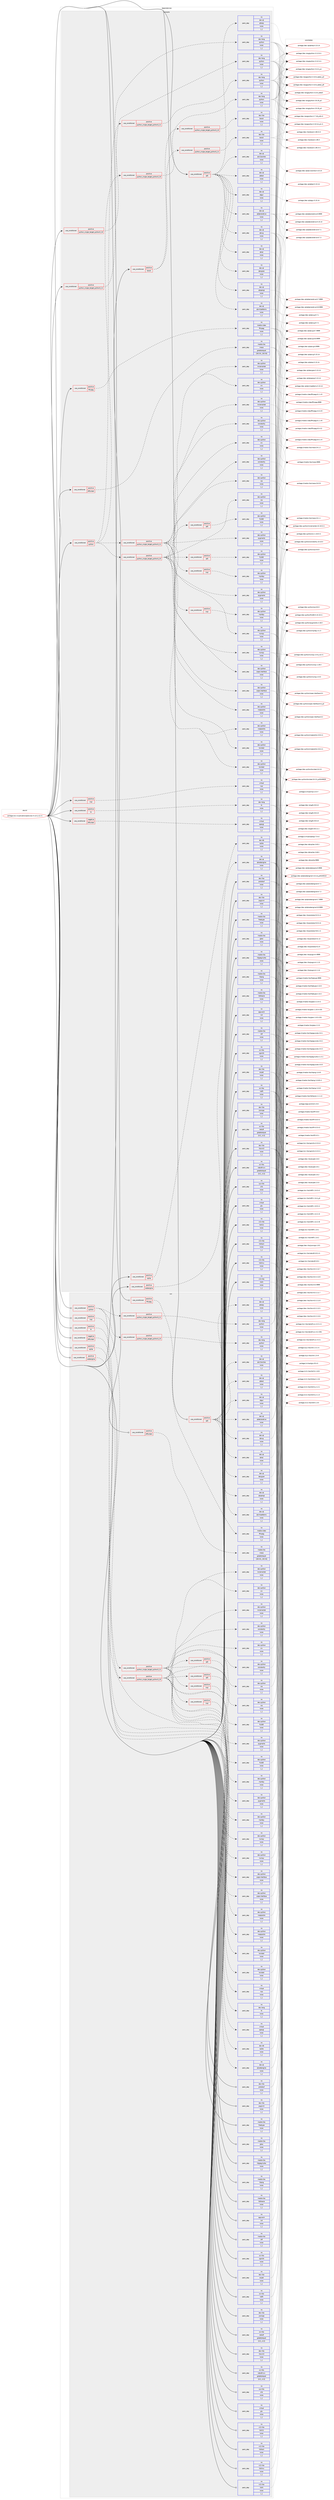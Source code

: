 digraph prolog {

# *************
# Graph options
# *************

newrank=true;
concentrate=true;
compound=true;
graph [rankdir=LR,fontname=Helvetica,fontsize=10,ranksep=1.5];#, ranksep=2.5, nodesep=0.2];
edge  [arrowhead=vee];
node  [fontname=Helvetica,fontsize=10];

# **********
# The ebuild
# **********

subgraph cluster_leftcol {
color=gray;
rank=same;
label=<<i>ebuild</i>>;
id [label="portage://sci-visualization/paraview-5.12.0_rc1-r1", color=red, width=4, href="../sci-visualization/paraview-5.12.0_rc1-r1.svg"];
}

# ****************
# The dependencies
# ****************

subgraph cluster_midcol {
color=gray;
label=<<i>dependencies</i>>;
subgraph cluster_compile {
fillcolor="#eeeeee";
style=filled;
label=<<i>compile</i>>;
subgraph cond107470 {
dependency404539 [label=<<TABLE BORDER="0" CELLBORDER="1" CELLSPACING="0" CELLPADDING="4"><TR><TD ROWSPAN="3" CELLPADDING="10">use_conditional</TD></TR><TR><TD>negative</TD></TR><TR><TD>offscreen</TD></TR></TABLE>>, shape=none, color=red];
subgraph pack294222 {
dependency404540 [label=<<TABLE BORDER="0" CELLBORDER="1" CELLSPACING="0" CELLPADDING="4" WIDTH="220"><TR><TD ROWSPAN="6" CELLPADDING="30">pack_dep</TD></TR><TR><TD WIDTH="110">no</TD></TR><TR><TD>virtual</TD></TR><TR><TD>opengl</TD></TR><TR><TD>none</TD></TR><TR><TD>[,,]</TD></TR></TABLE>>, shape=none, color=blue];
}
dependency404539:e -> dependency404540:w [weight=20,style="dashed",arrowhead="vee"];
}
id:e -> dependency404539:w [weight=20,style="solid",arrowhead="vee"];
subgraph cond107471 {
dependency404541 [label=<<TABLE BORDER="0" CELLBORDER="1" CELLSPACING="0" CELLPADDING="4"><TR><TD ROWSPAN="3" CELLPADDING="10">use_conditional</TD></TR><TR><TD>positive</TD></TR><TR><TD>boost</TD></TR></TABLE>>, shape=none, color=red];
subgraph cond107472 {
dependency404542 [label=<<TABLE BORDER="0" CELLBORDER="1" CELLSPACING="0" CELLPADDING="4"><TR><TD ROWSPAN="3" CELLPADDING="10">use_conditional</TD></TR><TR><TD>positive</TD></TR><TR><TD>python_single_target_python3_10</TD></TR></TABLE>>, shape=none, color=red];
subgraph pack294223 {
dependency404543 [label=<<TABLE BORDER="0" CELLBORDER="1" CELLSPACING="0" CELLPADDING="4" WIDTH="220"><TR><TD ROWSPAN="6" CELLPADDING="30">pack_dep</TD></TR><TR><TD WIDTH="110">no</TD></TR><TR><TD>dev-libs</TD></TR><TR><TD>boost</TD></TR><TR><TD>none</TD></TR><TR><TD>[,,]</TD></TR></TABLE>>, shape=none, color=blue];
}
dependency404542:e -> dependency404543:w [weight=20,style="dashed",arrowhead="vee"];
}
dependency404541:e -> dependency404542:w [weight=20,style="dashed",arrowhead="vee"];
subgraph cond107473 {
dependency404544 [label=<<TABLE BORDER="0" CELLBORDER="1" CELLSPACING="0" CELLPADDING="4"><TR><TD ROWSPAN="3" CELLPADDING="10">use_conditional</TD></TR><TR><TD>positive</TD></TR><TR><TD>python_single_target_python3_11</TD></TR></TABLE>>, shape=none, color=red];
subgraph pack294224 {
dependency404545 [label=<<TABLE BORDER="0" CELLBORDER="1" CELLSPACING="0" CELLPADDING="4" WIDTH="220"><TR><TD ROWSPAN="6" CELLPADDING="30">pack_dep</TD></TR><TR><TD WIDTH="110">no</TD></TR><TR><TD>dev-libs</TD></TR><TR><TD>boost</TD></TR><TR><TD>none</TD></TR><TR><TD>[,,]</TD></TR></TABLE>>, shape=none, color=blue];
}
dependency404544:e -> dependency404545:w [weight=20,style="dashed",arrowhead="vee"];
}
dependency404541:e -> dependency404544:w [weight=20,style="dashed",arrowhead="vee"];
}
id:e -> dependency404541:w [weight=20,style="solid",arrowhead="vee"];
subgraph cond107474 {
dependency404546 [label=<<TABLE BORDER="0" CELLBORDER="1" CELLSPACING="0" CELLPADDING="4"><TR><TD ROWSPAN="3" CELLPADDING="10">use_conditional</TD></TR><TR><TD>positive</TD></TR><TR><TD>ffmpeg</TD></TR></TABLE>>, shape=none, color=red];
subgraph pack294225 {
dependency404547 [label=<<TABLE BORDER="0" CELLBORDER="1" CELLSPACING="0" CELLPADDING="4" WIDTH="220"><TR><TD ROWSPAN="6" CELLPADDING="30">pack_dep</TD></TR><TR><TD WIDTH="110">no</TD></TR><TR><TD>media-video</TD></TR><TR><TD>ffmpeg</TD></TR><TR><TD>none</TD></TR><TR><TD>[,,]</TD></TR></TABLE>>, shape=none, color=blue];
}
dependency404546:e -> dependency404547:w [weight=20,style="dashed",arrowhead="vee"];
}
id:e -> dependency404546:w [weight=20,style="solid",arrowhead="vee"];
subgraph cond107475 {
dependency404548 [label=<<TABLE BORDER="0" CELLBORDER="1" CELLSPACING="0" CELLPADDING="4"><TR><TD ROWSPAN="3" CELLPADDING="10">use_conditional</TD></TR><TR><TD>positive</TD></TR><TR><TD>mpi</TD></TR></TABLE>>, shape=none, color=red];
subgraph pack294226 {
dependency404549 [label=<<TABLE BORDER="0" CELLBORDER="1" CELLSPACING="0" CELLPADDING="4" WIDTH="220"><TR><TD ROWSPAN="6" CELLPADDING="30">pack_dep</TD></TR><TR><TD WIDTH="110">no</TD></TR><TR><TD>virtual</TD></TR><TR><TD>mpi</TD></TR><TR><TD>none</TD></TR><TR><TD>[,,]</TD></TR></TABLE>>, shape=none, color=blue];
}
dependency404548:e -> dependency404549:w [weight=20,style="dashed",arrowhead="vee"];
}
id:e -> dependency404548:w [weight=20,style="solid",arrowhead="vee"];
subgraph cond107476 {
dependency404550 [label=<<TABLE BORDER="0" CELLBORDER="1" CELLSPACING="0" CELLPADDING="4"><TR><TD ROWSPAN="3" CELLPADDING="10">use_conditional</TD></TR><TR><TD>positive</TD></TR><TR><TD>offscreen</TD></TR></TABLE>>, shape=none, color=red];
subgraph pack294227 {
dependency404551 [label=<<TABLE BORDER="0" CELLBORDER="1" CELLSPACING="0" CELLPADDING="4" WIDTH="220"><TR><TD ROWSPAN="6" CELLPADDING="30">pack_dep</TD></TR><TR><TD WIDTH="110">no</TD></TR><TR><TD>media-libs</TD></TR><TR><TD>mesa</TD></TR><TR><TD>greaterequal</TD></TR><TR><TD>[18.3.6,,,18.3.6]</TD></TR></TABLE>>, shape=none, color=blue];
}
dependency404550:e -> dependency404551:w [weight=20,style="dashed",arrowhead="vee"];
}
id:e -> dependency404550:w [weight=20,style="solid",arrowhead="vee"];
subgraph cond107477 {
dependency404552 [label=<<TABLE BORDER="0" CELLBORDER="1" CELLSPACING="0" CELLPADDING="4"><TR><TD ROWSPAN="3" CELLPADDING="10">use_conditional</TD></TR><TR><TD>positive</TD></TR><TR><TD>python</TD></TR></TABLE>>, shape=none, color=red];
subgraph cond107478 {
dependency404553 [label=<<TABLE BORDER="0" CELLBORDER="1" CELLSPACING="0" CELLPADDING="4"><TR><TD ROWSPAN="3" CELLPADDING="10">use_conditional</TD></TR><TR><TD>positive</TD></TR><TR><TD>python_single_target_python3_10</TD></TR></TABLE>>, shape=none, color=red];
subgraph pack294228 {
dependency404554 [label=<<TABLE BORDER="0" CELLBORDER="1" CELLSPACING="0" CELLPADDING="4" WIDTH="220"><TR><TD ROWSPAN="6" CELLPADDING="30">pack_dep</TD></TR><TR><TD WIDTH="110">no</TD></TR><TR><TD>dev-lang</TD></TR><TR><TD>python</TD></TR><TR><TD>none</TD></TR><TR><TD>[,,]</TD></TR></TABLE>>, shape=none, color=blue];
}
dependency404553:e -> dependency404554:w [weight=20,style="dashed",arrowhead="vee"];
}
dependency404552:e -> dependency404553:w [weight=20,style="dashed",arrowhead="vee"];
subgraph cond107479 {
dependency404555 [label=<<TABLE BORDER="0" CELLBORDER="1" CELLSPACING="0" CELLPADDING="4"><TR><TD ROWSPAN="3" CELLPADDING="10">use_conditional</TD></TR><TR><TD>positive</TD></TR><TR><TD>python_single_target_python3_11</TD></TR></TABLE>>, shape=none, color=red];
subgraph pack294229 {
dependency404556 [label=<<TABLE BORDER="0" CELLBORDER="1" CELLSPACING="0" CELLPADDING="4" WIDTH="220"><TR><TD ROWSPAN="6" CELLPADDING="30">pack_dep</TD></TR><TR><TD WIDTH="110">no</TD></TR><TR><TD>dev-lang</TD></TR><TR><TD>python</TD></TR><TR><TD>none</TD></TR><TR><TD>[,,]</TD></TR></TABLE>>, shape=none, color=blue];
}
dependency404555:e -> dependency404556:w [weight=20,style="dashed",arrowhead="vee"];
}
dependency404552:e -> dependency404555:w [weight=20,style="dashed",arrowhead="vee"];
subgraph cond107480 {
dependency404557 [label=<<TABLE BORDER="0" CELLBORDER="1" CELLSPACING="0" CELLPADDING="4"><TR><TD ROWSPAN="3" CELLPADDING="10">use_conditional</TD></TR><TR><TD>positive</TD></TR><TR><TD>python_single_target_python3_10</TD></TR></TABLE>>, shape=none, color=red];
subgraph pack294230 {
dependency404558 [label=<<TABLE BORDER="0" CELLBORDER="1" CELLSPACING="0" CELLPADDING="4" WIDTH="220"><TR><TD ROWSPAN="6" CELLPADDING="30">pack_dep</TD></TR><TR><TD WIDTH="110">no</TD></TR><TR><TD>dev-python</TD></TR><TR><TD>constantly</TD></TR><TR><TD>none</TD></TR><TR><TD>[,,]</TD></TR></TABLE>>, shape=none, color=blue];
}
dependency404557:e -> dependency404558:w [weight=20,style="dashed",arrowhead="vee"];
subgraph pack294231 {
dependency404559 [label=<<TABLE BORDER="0" CELLBORDER="1" CELLSPACING="0" CELLPADDING="4" WIDTH="220"><TR><TD ROWSPAN="6" CELLPADDING="30">pack_dep</TD></TR><TR><TD WIDTH="110">no</TD></TR><TR><TD>dev-python</TD></TR><TR><TD>incremental</TD></TR><TR><TD>none</TD></TR><TR><TD>[,,]</TD></TR></TABLE>>, shape=none, color=blue];
}
dependency404557:e -> dependency404559:w [weight=20,style="dashed",arrowhead="vee"];
subgraph pack294232 {
dependency404560 [label=<<TABLE BORDER="0" CELLBORDER="1" CELLSPACING="0" CELLPADDING="4" WIDTH="220"><TR><TD ROWSPAN="6" CELLPADDING="30">pack_dep</TD></TR><TR><TD WIDTH="110">no</TD></TR><TR><TD>dev-python</TD></TR><TR><TD>matplotlib</TD></TR><TR><TD>none</TD></TR><TR><TD>[,,]</TD></TR></TABLE>>, shape=none, color=blue];
}
dependency404557:e -> dependency404560:w [weight=20,style="dashed",arrowhead="vee"];
subgraph pack294233 {
dependency404561 [label=<<TABLE BORDER="0" CELLBORDER="1" CELLSPACING="0" CELLPADDING="4" WIDTH="220"><TR><TD ROWSPAN="6" CELLPADDING="30">pack_dep</TD></TR><TR><TD WIDTH="110">no</TD></TR><TR><TD>dev-python</TD></TR><TR><TD>numpy</TD></TR><TR><TD>none</TD></TR><TR><TD>[,,]</TD></TR></TABLE>>, shape=none, color=blue];
}
dependency404557:e -> dependency404561:w [weight=20,style="dashed",arrowhead="vee"];
subgraph pack294234 {
dependency404562 [label=<<TABLE BORDER="0" CELLBORDER="1" CELLSPACING="0" CELLPADDING="4" WIDTH="220"><TR><TD ROWSPAN="6" CELLPADDING="30">pack_dep</TD></TR><TR><TD WIDTH="110">no</TD></TR><TR><TD>dev-python</TD></TR><TR><TD>pygments</TD></TR><TR><TD>none</TD></TR><TR><TD>[,,]</TD></TR></TABLE>>, shape=none, color=blue];
}
dependency404557:e -> dependency404562:w [weight=20,style="dashed",arrowhead="vee"];
subgraph pack294235 {
dependency404563 [label=<<TABLE BORDER="0" CELLBORDER="1" CELLSPACING="0" CELLPADDING="4" WIDTH="220"><TR><TD ROWSPAN="6" CELLPADDING="30">pack_dep</TD></TR><TR><TD WIDTH="110">no</TD></TR><TR><TD>dev-python</TD></TR><TR><TD>sip</TD></TR><TR><TD>none</TD></TR><TR><TD>[,,]</TD></TR></TABLE>>, shape=none, color=blue];
}
dependency404557:e -> dependency404563:w [weight=20,style="dashed",arrowhead="vee"];
subgraph pack294236 {
dependency404564 [label=<<TABLE BORDER="0" CELLBORDER="1" CELLSPACING="0" CELLPADDING="4" WIDTH="220"><TR><TD ROWSPAN="6" CELLPADDING="30">pack_dep</TD></TR><TR><TD WIDTH="110">no</TD></TR><TR><TD>dev-python</TD></TR><TR><TD>six</TD></TR><TR><TD>none</TD></TR><TR><TD>[,,]</TD></TR></TABLE>>, shape=none, color=blue];
}
dependency404557:e -> dependency404564:w [weight=20,style="dashed",arrowhead="vee"];
subgraph pack294237 {
dependency404565 [label=<<TABLE BORDER="0" CELLBORDER="1" CELLSPACING="0" CELLPADDING="4" WIDTH="220"><TR><TD ROWSPAN="6" CELLPADDING="30">pack_dep</TD></TR><TR><TD WIDTH="110">no</TD></TR><TR><TD>dev-python</TD></TR><TR><TD>twisted</TD></TR><TR><TD>none</TD></TR><TR><TD>[,,]</TD></TR></TABLE>>, shape=none, color=blue];
}
dependency404557:e -> dependency404565:w [weight=20,style="dashed",arrowhead="vee"];
subgraph pack294238 {
dependency404566 [label=<<TABLE BORDER="0" CELLBORDER="1" CELLSPACING="0" CELLPADDING="4" WIDTH="220"><TR><TD ROWSPAN="6" CELLPADDING="30">pack_dep</TD></TR><TR><TD WIDTH="110">no</TD></TR><TR><TD>dev-python</TD></TR><TR><TD>zope-interface</TD></TR><TR><TD>none</TD></TR><TR><TD>[,,]</TD></TR></TABLE>>, shape=none, color=blue];
}
dependency404557:e -> dependency404566:w [weight=20,style="dashed",arrowhead="vee"];
subgraph cond107481 {
dependency404567 [label=<<TABLE BORDER="0" CELLBORDER="1" CELLSPACING="0" CELLPADDING="4"><TR><TD ROWSPAN="3" CELLPADDING="10">use_conditional</TD></TR><TR><TD>positive</TD></TR><TR><TD>mpi</TD></TR></TABLE>>, shape=none, color=red];
subgraph pack294239 {
dependency404568 [label=<<TABLE BORDER="0" CELLBORDER="1" CELLSPACING="0" CELLPADDING="4" WIDTH="220"><TR><TD ROWSPAN="6" CELLPADDING="30">pack_dep</TD></TR><TR><TD WIDTH="110">no</TD></TR><TR><TD>dev-python</TD></TR><TR><TD>mpi4py</TD></TR><TR><TD>none</TD></TR><TR><TD>[,,]</TD></TR></TABLE>>, shape=none, color=blue];
}
dependency404567:e -> dependency404568:w [weight=20,style="dashed",arrowhead="vee"];
}
dependency404557:e -> dependency404567:w [weight=20,style="dashed",arrowhead="vee"];
subgraph cond107482 {
dependency404569 [label=<<TABLE BORDER="0" CELLBORDER="1" CELLSPACING="0" CELLPADDING="4"><TR><TD ROWSPAN="3" CELLPADDING="10">use_conditional</TD></TR><TR><TD>positive</TD></TR><TR><TD>qt5</TD></TR></TABLE>>, shape=none, color=red];
subgraph pack294240 {
dependency404570 [label=<<TABLE BORDER="0" CELLBORDER="1" CELLSPACING="0" CELLPADDING="4" WIDTH="220"><TR><TD ROWSPAN="6" CELLPADDING="30">pack_dep</TD></TR><TR><TD WIDTH="110">no</TD></TR><TR><TD>dev-python</TD></TR><TR><TD>PyQt5</TD></TR><TR><TD>none</TD></TR><TR><TD>[,,]</TD></TR></TABLE>>, shape=none, color=blue];
}
dependency404569:e -> dependency404570:w [weight=20,style="dashed",arrowhead="vee"];
}
dependency404557:e -> dependency404569:w [weight=20,style="dashed",arrowhead="vee"];
}
dependency404552:e -> dependency404557:w [weight=20,style="dashed",arrowhead="vee"];
subgraph cond107483 {
dependency404571 [label=<<TABLE BORDER="0" CELLBORDER="1" CELLSPACING="0" CELLPADDING="4"><TR><TD ROWSPAN="3" CELLPADDING="10">use_conditional</TD></TR><TR><TD>positive</TD></TR><TR><TD>python_single_target_python3_11</TD></TR></TABLE>>, shape=none, color=red];
subgraph pack294241 {
dependency404572 [label=<<TABLE BORDER="0" CELLBORDER="1" CELLSPACING="0" CELLPADDING="4" WIDTH="220"><TR><TD ROWSPAN="6" CELLPADDING="30">pack_dep</TD></TR><TR><TD WIDTH="110">no</TD></TR><TR><TD>dev-python</TD></TR><TR><TD>constantly</TD></TR><TR><TD>none</TD></TR><TR><TD>[,,]</TD></TR></TABLE>>, shape=none, color=blue];
}
dependency404571:e -> dependency404572:w [weight=20,style="dashed",arrowhead="vee"];
subgraph pack294242 {
dependency404573 [label=<<TABLE BORDER="0" CELLBORDER="1" CELLSPACING="0" CELLPADDING="4" WIDTH="220"><TR><TD ROWSPAN="6" CELLPADDING="30">pack_dep</TD></TR><TR><TD WIDTH="110">no</TD></TR><TR><TD>dev-python</TD></TR><TR><TD>incremental</TD></TR><TR><TD>none</TD></TR><TR><TD>[,,]</TD></TR></TABLE>>, shape=none, color=blue];
}
dependency404571:e -> dependency404573:w [weight=20,style="dashed",arrowhead="vee"];
subgraph pack294243 {
dependency404574 [label=<<TABLE BORDER="0" CELLBORDER="1" CELLSPACING="0" CELLPADDING="4" WIDTH="220"><TR><TD ROWSPAN="6" CELLPADDING="30">pack_dep</TD></TR><TR><TD WIDTH="110">no</TD></TR><TR><TD>dev-python</TD></TR><TR><TD>matplotlib</TD></TR><TR><TD>none</TD></TR><TR><TD>[,,]</TD></TR></TABLE>>, shape=none, color=blue];
}
dependency404571:e -> dependency404574:w [weight=20,style="dashed",arrowhead="vee"];
subgraph pack294244 {
dependency404575 [label=<<TABLE BORDER="0" CELLBORDER="1" CELLSPACING="0" CELLPADDING="4" WIDTH="220"><TR><TD ROWSPAN="6" CELLPADDING="30">pack_dep</TD></TR><TR><TD WIDTH="110">no</TD></TR><TR><TD>dev-python</TD></TR><TR><TD>numpy</TD></TR><TR><TD>none</TD></TR><TR><TD>[,,]</TD></TR></TABLE>>, shape=none, color=blue];
}
dependency404571:e -> dependency404575:w [weight=20,style="dashed",arrowhead="vee"];
subgraph pack294245 {
dependency404576 [label=<<TABLE BORDER="0" CELLBORDER="1" CELLSPACING="0" CELLPADDING="4" WIDTH="220"><TR><TD ROWSPAN="6" CELLPADDING="30">pack_dep</TD></TR><TR><TD WIDTH="110">no</TD></TR><TR><TD>dev-python</TD></TR><TR><TD>pygments</TD></TR><TR><TD>none</TD></TR><TR><TD>[,,]</TD></TR></TABLE>>, shape=none, color=blue];
}
dependency404571:e -> dependency404576:w [weight=20,style="dashed",arrowhead="vee"];
subgraph pack294246 {
dependency404577 [label=<<TABLE BORDER="0" CELLBORDER="1" CELLSPACING="0" CELLPADDING="4" WIDTH="220"><TR><TD ROWSPAN="6" CELLPADDING="30">pack_dep</TD></TR><TR><TD WIDTH="110">no</TD></TR><TR><TD>dev-python</TD></TR><TR><TD>sip</TD></TR><TR><TD>none</TD></TR><TR><TD>[,,]</TD></TR></TABLE>>, shape=none, color=blue];
}
dependency404571:e -> dependency404577:w [weight=20,style="dashed",arrowhead="vee"];
subgraph pack294247 {
dependency404578 [label=<<TABLE BORDER="0" CELLBORDER="1" CELLSPACING="0" CELLPADDING="4" WIDTH="220"><TR><TD ROWSPAN="6" CELLPADDING="30">pack_dep</TD></TR><TR><TD WIDTH="110">no</TD></TR><TR><TD>dev-python</TD></TR><TR><TD>six</TD></TR><TR><TD>none</TD></TR><TR><TD>[,,]</TD></TR></TABLE>>, shape=none, color=blue];
}
dependency404571:e -> dependency404578:w [weight=20,style="dashed",arrowhead="vee"];
subgraph pack294248 {
dependency404579 [label=<<TABLE BORDER="0" CELLBORDER="1" CELLSPACING="0" CELLPADDING="4" WIDTH="220"><TR><TD ROWSPAN="6" CELLPADDING="30">pack_dep</TD></TR><TR><TD WIDTH="110">no</TD></TR><TR><TD>dev-python</TD></TR><TR><TD>twisted</TD></TR><TR><TD>none</TD></TR><TR><TD>[,,]</TD></TR></TABLE>>, shape=none, color=blue];
}
dependency404571:e -> dependency404579:w [weight=20,style="dashed",arrowhead="vee"];
subgraph pack294249 {
dependency404580 [label=<<TABLE BORDER="0" CELLBORDER="1" CELLSPACING="0" CELLPADDING="4" WIDTH="220"><TR><TD ROWSPAN="6" CELLPADDING="30">pack_dep</TD></TR><TR><TD WIDTH="110">no</TD></TR><TR><TD>dev-python</TD></TR><TR><TD>zope-interface</TD></TR><TR><TD>none</TD></TR><TR><TD>[,,]</TD></TR></TABLE>>, shape=none, color=blue];
}
dependency404571:e -> dependency404580:w [weight=20,style="dashed",arrowhead="vee"];
subgraph cond107484 {
dependency404581 [label=<<TABLE BORDER="0" CELLBORDER="1" CELLSPACING="0" CELLPADDING="4"><TR><TD ROWSPAN="3" CELLPADDING="10">use_conditional</TD></TR><TR><TD>positive</TD></TR><TR><TD>mpi</TD></TR></TABLE>>, shape=none, color=red];
subgraph pack294250 {
dependency404582 [label=<<TABLE BORDER="0" CELLBORDER="1" CELLSPACING="0" CELLPADDING="4" WIDTH="220"><TR><TD ROWSPAN="6" CELLPADDING="30">pack_dep</TD></TR><TR><TD WIDTH="110">no</TD></TR><TR><TD>dev-python</TD></TR><TR><TD>mpi4py</TD></TR><TR><TD>none</TD></TR><TR><TD>[,,]</TD></TR></TABLE>>, shape=none, color=blue];
}
dependency404581:e -> dependency404582:w [weight=20,style="dashed",arrowhead="vee"];
}
dependency404571:e -> dependency404581:w [weight=20,style="dashed",arrowhead="vee"];
subgraph cond107485 {
dependency404583 [label=<<TABLE BORDER="0" CELLBORDER="1" CELLSPACING="0" CELLPADDING="4"><TR><TD ROWSPAN="3" CELLPADDING="10">use_conditional</TD></TR><TR><TD>positive</TD></TR><TR><TD>qt5</TD></TR></TABLE>>, shape=none, color=red];
subgraph pack294251 {
dependency404584 [label=<<TABLE BORDER="0" CELLBORDER="1" CELLSPACING="0" CELLPADDING="4" WIDTH="220"><TR><TD ROWSPAN="6" CELLPADDING="30">pack_dep</TD></TR><TR><TD WIDTH="110">no</TD></TR><TR><TD>dev-python</TD></TR><TR><TD>PyQt5</TD></TR><TR><TD>none</TD></TR><TR><TD>[,,]</TD></TR></TABLE>>, shape=none, color=blue];
}
dependency404583:e -> dependency404584:w [weight=20,style="dashed",arrowhead="vee"];
}
dependency404571:e -> dependency404583:w [weight=20,style="dashed",arrowhead="vee"];
}
dependency404552:e -> dependency404571:w [weight=20,style="dashed",arrowhead="vee"];
}
id:e -> dependency404552:w [weight=20,style="solid",arrowhead="vee"];
subgraph cond107486 {
dependency404585 [label=<<TABLE BORDER="0" CELLBORDER="1" CELLSPACING="0" CELLPADDING="4"><TR><TD ROWSPAN="3" CELLPADDING="10">use_conditional</TD></TR><TR><TD>positive</TD></TR><TR><TD>python_single_target_python3_10</TD></TR></TABLE>>, shape=none, color=red];
subgraph pack294252 {
dependency404586 [label=<<TABLE BORDER="0" CELLBORDER="1" CELLSPACING="0" CELLPADDING="4" WIDTH="220"><TR><TD ROWSPAN="6" CELLPADDING="30">pack_dep</TD></TR><TR><TD WIDTH="110">no</TD></TR><TR><TD>dev-lang</TD></TR><TR><TD>python</TD></TR><TR><TD>none</TD></TR><TR><TD>[,,]</TD></TR></TABLE>>, shape=none, color=blue];
}
dependency404585:e -> dependency404586:w [weight=20,style="dashed",arrowhead="vee"];
}
id:e -> dependency404585:w [weight=20,style="solid",arrowhead="vee"];
subgraph cond107487 {
dependency404587 [label=<<TABLE BORDER="0" CELLBORDER="1" CELLSPACING="0" CELLPADDING="4"><TR><TD ROWSPAN="3" CELLPADDING="10">use_conditional</TD></TR><TR><TD>positive</TD></TR><TR><TD>python_single_target_python3_11</TD></TR></TABLE>>, shape=none, color=red];
subgraph pack294253 {
dependency404588 [label=<<TABLE BORDER="0" CELLBORDER="1" CELLSPACING="0" CELLPADDING="4" WIDTH="220"><TR><TD ROWSPAN="6" CELLPADDING="30">pack_dep</TD></TR><TR><TD WIDTH="110">no</TD></TR><TR><TD>dev-lang</TD></TR><TR><TD>python</TD></TR><TR><TD>none</TD></TR><TR><TD>[,,]</TD></TR></TABLE>>, shape=none, color=blue];
}
dependency404587:e -> dependency404588:w [weight=20,style="dashed",arrowhead="vee"];
}
id:e -> dependency404587:w [weight=20,style="solid",arrowhead="vee"];
subgraph cond107488 {
dependency404589 [label=<<TABLE BORDER="0" CELLBORDER="1" CELLSPACING="0" CELLPADDING="4"><TR><TD ROWSPAN="3" CELLPADDING="10">use_conditional</TD></TR><TR><TD>positive</TD></TR><TR><TD>qt5</TD></TR></TABLE>>, shape=none, color=red];
subgraph pack294254 {
dependency404590 [label=<<TABLE BORDER="0" CELLBORDER="1" CELLSPACING="0" CELLPADDING="4" WIDTH="220"><TR><TD ROWSPAN="6" CELLPADDING="30">pack_dep</TD></TR><TR><TD WIDTH="110">no</TD></TR><TR><TD>dev-qt</TD></TR><TR><TD>designer</TD></TR><TR><TD>none</TD></TR><TR><TD>[,,]</TD></TR></TABLE>>, shape=none, color=blue];
}
dependency404589:e -> dependency404590:w [weight=20,style="dashed",arrowhead="vee"];
subgraph pack294255 {
dependency404591 [label=<<TABLE BORDER="0" CELLBORDER="1" CELLSPACING="0" CELLPADDING="4" WIDTH="220"><TR><TD ROWSPAN="6" CELLPADDING="30">pack_dep</TD></TR><TR><TD WIDTH="110">no</TD></TR><TR><TD>dev-qt</TD></TR><TR><TD>qtdeclarative</TD></TR><TR><TD>none</TD></TR><TR><TD>[,,]</TD></TR></TABLE>>, shape=none, color=blue];
}
dependency404589:e -> dependency404591:w [weight=20,style="dashed",arrowhead="vee"];
subgraph pack294256 {
dependency404592 [label=<<TABLE BORDER="0" CELLBORDER="1" CELLSPACING="0" CELLPADDING="4" WIDTH="220"><TR><TD ROWSPAN="6" CELLPADDING="30">pack_dep</TD></TR><TR><TD WIDTH="110">no</TD></TR><TR><TD>dev-qt</TD></TR><TR><TD>qtgui</TD></TR><TR><TD>none</TD></TR><TR><TD>[,,]</TD></TR></TABLE>>, shape=none, color=blue];
}
dependency404589:e -> dependency404592:w [weight=20,style="dashed",arrowhead="vee"];
subgraph pack294257 {
dependency404593 [label=<<TABLE BORDER="0" CELLBORDER="1" CELLSPACING="0" CELLPADDING="4" WIDTH="220"><TR><TD ROWSPAN="6" CELLPADDING="30">pack_dep</TD></TR><TR><TD WIDTH="110">no</TD></TR><TR><TD>dev-qt</TD></TR><TR><TD>qthelp</TD></TR><TR><TD>none</TD></TR><TR><TD>[,,]</TD></TR></TABLE>>, shape=none, color=blue];
}
dependency404589:e -> dependency404593:w [weight=20,style="dashed",arrowhead="vee"];
subgraph pack294258 {
dependency404594 [label=<<TABLE BORDER="0" CELLBORDER="1" CELLSPACING="0" CELLPADDING="4" WIDTH="220"><TR><TD ROWSPAN="6" CELLPADDING="30">pack_dep</TD></TR><TR><TD WIDTH="110">no</TD></TR><TR><TD>dev-qt</TD></TR><TR><TD>qtopengl</TD></TR><TR><TD>none</TD></TR><TR><TD>[,,]</TD></TR></TABLE>>, shape=none, color=blue];
}
dependency404589:e -> dependency404594:w [weight=20,style="dashed",arrowhead="vee"];
subgraph pack294259 {
dependency404595 [label=<<TABLE BORDER="0" CELLBORDER="1" CELLSPACING="0" CELLPADDING="4" WIDTH="220"><TR><TD ROWSPAN="6" CELLPADDING="30">pack_dep</TD></TR><TR><TD WIDTH="110">no</TD></TR><TR><TD>dev-qt</TD></TR><TR><TD>qtsql</TD></TR><TR><TD>none</TD></TR><TR><TD>[,,]</TD></TR></TABLE>>, shape=none, color=blue];
}
dependency404589:e -> dependency404595:w [weight=20,style="dashed",arrowhead="vee"];
subgraph pack294260 {
dependency404596 [label=<<TABLE BORDER="0" CELLBORDER="1" CELLSPACING="0" CELLPADDING="4" WIDTH="220"><TR><TD ROWSPAN="6" CELLPADDING="30">pack_dep</TD></TR><TR><TD WIDTH="110">no</TD></TR><TR><TD>dev-qt</TD></TR><TR><TD>qtsvg</TD></TR><TR><TD>none</TD></TR><TR><TD>[,,]</TD></TR></TABLE>>, shape=none, color=blue];
}
dependency404589:e -> dependency404596:w [weight=20,style="dashed",arrowhead="vee"];
subgraph pack294261 {
dependency404597 [label=<<TABLE BORDER="0" CELLBORDER="1" CELLSPACING="0" CELLPADDING="4" WIDTH="220"><TR><TD ROWSPAN="6" CELLPADDING="30">pack_dep</TD></TR><TR><TD WIDTH="110">no</TD></TR><TR><TD>dev-qt</TD></TR><TR><TD>qttest</TD></TR><TR><TD>none</TD></TR><TR><TD>[,,]</TD></TR></TABLE>>, shape=none, color=blue];
}
dependency404589:e -> dependency404597:w [weight=20,style="dashed",arrowhead="vee"];
subgraph pack294262 {
dependency404598 [label=<<TABLE BORDER="0" CELLBORDER="1" CELLSPACING="0" CELLPADDING="4" WIDTH="220"><TR><TD ROWSPAN="6" CELLPADDING="30">pack_dep</TD></TR><TR><TD WIDTH="110">no</TD></TR><TR><TD>dev-qt</TD></TR><TR><TD>qtx11extras</TD></TR><TR><TD>none</TD></TR><TR><TD>[,,]</TD></TR></TABLE>>, shape=none, color=blue];
}
dependency404589:e -> dependency404598:w [weight=20,style="dashed",arrowhead="vee"];
subgraph pack294263 {
dependency404599 [label=<<TABLE BORDER="0" CELLBORDER="1" CELLSPACING="0" CELLPADDING="4" WIDTH="220"><TR><TD ROWSPAN="6" CELLPADDING="30">pack_dep</TD></TR><TR><TD WIDTH="110">no</TD></TR><TR><TD>dev-qt</TD></TR><TR><TD>qtxmlpatterns</TD></TR><TR><TD>none</TD></TR><TR><TD>[,,]</TD></TR></TABLE>>, shape=none, color=blue];
}
dependency404589:e -> dependency404599:w [weight=20,style="dashed",arrowhead="vee"];
}
id:e -> dependency404589:w [weight=20,style="solid",arrowhead="vee"];
subgraph cond107489 {
dependency404600 [label=<<TABLE BORDER="0" CELLBORDER="1" CELLSPACING="0" CELLPADDING="4"><TR><TD ROWSPAN="3" CELLPADDING="10">use_conditional</TD></TR><TR><TD>positive</TD></TR><TR><TD>sqlite</TD></TR></TABLE>>, shape=none, color=red];
subgraph pack294264 {
dependency404601 [label=<<TABLE BORDER="0" CELLBORDER="1" CELLSPACING="0" CELLPADDING="4" WIDTH="220"><TR><TD ROWSPAN="6" CELLPADDING="30">pack_dep</TD></TR><TR><TD WIDTH="110">no</TD></TR><TR><TD>dev-db</TD></TR><TR><TD>sqlite</TD></TR><TR><TD>none</TD></TR><TR><TD>[,,]</TD></TR></TABLE>>, shape=none, color=blue];
}
dependency404600:e -> dependency404601:w [weight=20,style="dashed",arrowhead="vee"];
}
id:e -> dependency404600:w [weight=20,style="solid",arrowhead="vee"];
subgraph cond107490 {
dependency404602 [label=<<TABLE BORDER="0" CELLBORDER="1" CELLSPACING="0" CELLPADDING="4"><TR><TD ROWSPAN="3" CELLPADDING="10">use_conditional</TD></TR><TR><TD>positive</TD></TR><TR><TD>tk</TD></TR></TABLE>>, shape=none, color=red];
subgraph pack294265 {
dependency404603 [label=<<TABLE BORDER="0" CELLBORDER="1" CELLSPACING="0" CELLPADDING="4" WIDTH="220"><TR><TD ROWSPAN="6" CELLPADDING="30">pack_dep</TD></TR><TR><TD WIDTH="110">no</TD></TR><TR><TD>dev-lang</TD></TR><TR><TD>tk</TD></TR><TR><TD>none</TD></TR><TR><TD>[,,]</TD></TR></TABLE>>, shape=none, color=blue];
}
dependency404602:e -> dependency404603:w [weight=20,style="dashed",arrowhead="vee"];
}
id:e -> dependency404602:w [weight=20,style="solid",arrowhead="vee"];
subgraph cond107491 {
dependency404604 [label=<<TABLE BORDER="0" CELLBORDER="1" CELLSPACING="0" CELLPADDING="4"><TR><TD ROWSPAN="3" CELLPADDING="10">use_conditional</TD></TR><TR><TD>positive</TD></TR><TR><TD>webengine</TD></TR></TABLE>>, shape=none, color=red];
subgraph pack294266 {
dependency404605 [label=<<TABLE BORDER="0" CELLBORDER="1" CELLSPACING="0" CELLPADDING="4" WIDTH="220"><TR><TD ROWSPAN="6" CELLPADDING="30">pack_dep</TD></TR><TR><TD WIDTH="110">no</TD></TR><TR><TD>dev-qt</TD></TR><TR><TD>qtwebengine</TD></TR><TR><TD>none</TD></TR><TR><TD>[,,]</TD></TR></TABLE>>, shape=none, color=blue];
}
dependency404604:e -> dependency404605:w [weight=20,style="dashed",arrowhead="vee"];
}
id:e -> dependency404604:w [weight=20,style="solid",arrowhead="vee"];
subgraph pack294267 {
dependency404606 [label=<<TABLE BORDER="0" CELLBORDER="1" CELLSPACING="0" CELLPADDING="4" WIDTH="220"><TR><TD ROWSPAN="6" CELLPADDING="30">pack_dep</TD></TR><TR><TD WIDTH="110">no</TD></TR><TR><TD>app-arch</TD></TR><TR><TD>lz4</TD></TR><TR><TD>none</TD></TR><TR><TD>[,,]</TD></TR></TABLE>>, shape=none, color=blue];
}
id:e -> dependency404606:w [weight=20,style="solid",arrowhead="vee"];
subgraph pack294268 {
dependency404607 [label=<<TABLE BORDER="0" CELLBORDER="1" CELLSPACING="0" CELLPADDING="4" WIDTH="220"><TR><TD ROWSPAN="6" CELLPADDING="30">pack_dep</TD></TR><TR><TD WIDTH="110">no</TD></TR><TR><TD>dev-libs</TD></TR><TR><TD>expat</TD></TR><TR><TD>none</TD></TR><TR><TD>[,,]</TD></TR></TABLE>>, shape=none, color=blue];
}
id:e -> dependency404607:w [weight=20,style="solid",arrowhead="vee"];
subgraph pack294269 {
dependency404608 [label=<<TABLE BORDER="0" CELLBORDER="1" CELLSPACING="0" CELLPADDING="4" WIDTH="220"><TR><TD ROWSPAN="6" CELLPADDING="30">pack_dep</TD></TR><TR><TD WIDTH="110">no</TD></TR><TR><TD>dev-libs</TD></TR><TR><TD>jsoncpp</TD></TR><TR><TD>none</TD></TR><TR><TD>[,,]</TD></TR></TABLE>>, shape=none, color=blue];
}
id:e -> dependency404608:w [weight=20,style="solid",arrowhead="vee"];
subgraph pack294270 {
dependency404609 [label=<<TABLE BORDER="0" CELLBORDER="1" CELLSPACING="0" CELLPADDING="4" WIDTH="220"><TR><TD ROWSPAN="6" CELLPADDING="30">pack_dep</TD></TR><TR><TD WIDTH="110">no</TD></TR><TR><TD>dev-libs</TD></TR><TR><TD>libxml2</TD></TR><TR><TD>none</TD></TR><TR><TD>[,,]</TD></TR></TABLE>>, shape=none, color=blue];
}
id:e -> dependency404609:w [weight=20,style="solid",arrowhead="vee"];
subgraph pack294271 {
dependency404610 [label=<<TABLE BORDER="0" CELLBORDER="1" CELLSPACING="0" CELLPADDING="4" WIDTH="220"><TR><TD ROWSPAN="6" CELLPADDING="30">pack_dep</TD></TR><TR><TD WIDTH="110">no</TD></TR><TR><TD>dev-libs</TD></TR><TR><TD>protobuf</TD></TR><TR><TD>none</TD></TR><TR><TD>[,,]</TD></TR></TABLE>>, shape=none, color=blue];
}
id:e -> dependency404610:w [weight=20,style="solid",arrowhead="vee"];
subgraph pack294272 {
dependency404611 [label=<<TABLE BORDER="0" CELLBORDER="1" CELLSPACING="0" CELLPADDING="4" WIDTH="220"><TR><TD ROWSPAN="6" CELLPADDING="30">pack_dep</TD></TR><TR><TD WIDTH="110">no</TD></TR><TR><TD>dev-libs</TD></TR><TR><TD>pugixml</TD></TR><TR><TD>none</TD></TR><TR><TD>[,,]</TD></TR></TABLE>>, shape=none, color=blue];
}
id:e -> dependency404611:w [weight=20,style="solid",arrowhead="vee"];
subgraph pack294273 {
dependency404612 [label=<<TABLE BORDER="0" CELLBORDER="1" CELLSPACING="0" CELLPADDING="4" WIDTH="220"><TR><TD ROWSPAN="6" CELLPADDING="30">pack_dep</TD></TR><TR><TD WIDTH="110">no</TD></TR><TR><TD>media-libs</TD></TR><TR><TD>freetype</TD></TR><TR><TD>none</TD></TR><TR><TD>[,,]</TD></TR></TABLE>>, shape=none, color=blue];
}
id:e -> dependency404612:w [weight=20,style="solid",arrowhead="vee"];
subgraph pack294274 {
dependency404613 [label=<<TABLE BORDER="0" CELLBORDER="1" CELLSPACING="0" CELLPADDING="4" WIDTH="220"><TR><TD ROWSPAN="6" CELLPADDING="30">pack_dep</TD></TR><TR><TD WIDTH="110">no</TD></TR><TR><TD>media-libs</TD></TR><TR><TD>glew</TD></TR><TR><TD>none</TD></TR><TR><TD>[,,]</TD></TR></TABLE>>, shape=none, color=blue];
}
id:e -> dependency404613:w [weight=20,style="solid",arrowhead="vee"];
subgraph pack294275 {
dependency404614 [label=<<TABLE BORDER="0" CELLBORDER="1" CELLSPACING="0" CELLPADDING="4" WIDTH="220"><TR><TD ROWSPAN="6" CELLPADDING="30">pack_dep</TD></TR><TR><TD WIDTH="110">no</TD></TR><TR><TD>media-libs</TD></TR><TR><TD>libjpeg-turbo</TD></TR><TR><TD>none</TD></TR><TR><TD>[,,]</TD></TR></TABLE>>, shape=none, color=blue];
}
id:e -> dependency404614:w [weight=20,style="solid",arrowhead="vee"];
subgraph pack294276 {
dependency404615 [label=<<TABLE BORDER="0" CELLBORDER="1" CELLSPACING="0" CELLPADDING="4" WIDTH="220"><TR><TD ROWSPAN="6" CELLPADDING="30">pack_dep</TD></TR><TR><TD WIDTH="110">no</TD></TR><TR><TD>media-libs</TD></TR><TR><TD>libpng</TD></TR><TR><TD>none</TD></TR><TR><TD>[,,]</TD></TR></TABLE>>, shape=none, color=blue];
}
id:e -> dependency404615:w [weight=20,style="solid",arrowhead="vee"];
subgraph pack294277 {
dependency404616 [label=<<TABLE BORDER="0" CELLBORDER="1" CELLSPACING="0" CELLPADDING="4" WIDTH="220"><TR><TD ROWSPAN="6" CELLPADDING="30">pack_dep</TD></TR><TR><TD WIDTH="110">no</TD></TR><TR><TD>media-libs</TD></TR><TR><TD>libtheora</TD></TR><TR><TD>none</TD></TR><TR><TD>[,,]</TD></TR></TABLE>>, shape=none, color=blue];
}
id:e -> dependency404616:w [weight=20,style="solid",arrowhead="vee"];
subgraph pack294278 {
dependency404617 [label=<<TABLE BORDER="0" CELLBORDER="1" CELLSPACING="0" CELLPADDING="4" WIDTH="220"><TR><TD ROWSPAN="6" CELLPADDING="30">pack_dep</TD></TR><TR><TD WIDTH="110">no</TD></TR><TR><TD>media-libs</TD></TR><TR><TD>tiff</TD></TR><TR><TD>none</TD></TR><TR><TD>[,,]</TD></TR></TABLE>>, shape=none, color=blue];
}
id:e -> dependency404617:w [weight=20,style="solid",arrowhead="vee"];
subgraph pack294279 {
dependency404618 [label=<<TABLE BORDER="0" CELLBORDER="1" CELLSPACING="0" CELLPADDING="4" WIDTH="220"><TR><TD ROWSPAN="6" CELLPADDING="30">pack_dep</TD></TR><TR><TD WIDTH="110">no</TD></TR><TR><TD>sci-libs</TD></TR><TR><TD>cgnslib</TD></TR><TR><TD>none</TD></TR><TR><TD>[,,]</TD></TR></TABLE>>, shape=none, color=blue];
}
id:e -> dependency404618:w [weight=20,style="solid",arrowhead="vee"];
subgraph pack294280 {
dependency404619 [label=<<TABLE BORDER="0" CELLBORDER="1" CELLSPACING="0" CELLPADDING="4" WIDTH="220"><TR><TD ROWSPAN="6" CELLPADDING="30">pack_dep</TD></TR><TR><TD WIDTH="110">no</TD></TR><TR><TD>sci-libs</TD></TR><TR><TD>hdf5</TD></TR><TR><TD>none</TD></TR><TR><TD>[,,]</TD></TR></TABLE>>, shape=none, color=blue];
}
id:e -> dependency404619:w [weight=20,style="solid",arrowhead="vee"];
subgraph pack294281 {
dependency404620 [label=<<TABLE BORDER="0" CELLBORDER="1" CELLSPACING="0" CELLPADDING="4" WIDTH="220"><TR><TD ROWSPAN="6" CELLPADDING="30">pack_dep</TD></TR><TR><TD WIDTH="110">no</TD></TR><TR><TD>sci-libs</TD></TR><TR><TD>netcdf</TD></TR><TR><TD>greaterequal</TD></TR><TR><TD>[4.2,,,4.2]</TD></TR></TABLE>>, shape=none, color=blue];
}
id:e -> dependency404620:w [weight=20,style="solid",arrowhead="vee"];
subgraph pack294282 {
dependency404621 [label=<<TABLE BORDER="0" CELLBORDER="1" CELLSPACING="0" CELLPADDING="4" WIDTH="220"><TR><TD ROWSPAN="6" CELLPADDING="30">pack_dep</TD></TR><TR><TD WIDTH="110">no</TD></TR><TR><TD>sci-libs</TD></TR><TR><TD>netcdf-cxx</TD></TR><TR><TD>greaterequal</TD></TR><TR><TD>[4.2,,,4.2]</TD></TR></TABLE>>, shape=none, color=blue];
}
id:e -> dependency404621:w [weight=20,style="solid",arrowhead="vee"];
subgraph pack294283 {
dependency404622 [label=<<TABLE BORDER="0" CELLBORDER="1" CELLSPACING="0" CELLPADDING="4" WIDTH="220"><TR><TD ROWSPAN="6" CELLPADDING="30">pack_dep</TD></TR><TR><TD WIDTH="110">no</TD></TR><TR><TD>sys-libs</TD></TR><TR><TD>zlib</TD></TR><TR><TD>none</TD></TR><TR><TD>[,,]</TD></TR></TABLE>>, shape=none, color=blue];
}
id:e -> dependency404622:w [weight=20,style="solid",arrowhead="vee"];
subgraph pack294284 {
dependency404623 [label=<<TABLE BORDER="0" CELLBORDER="1" CELLSPACING="0" CELLPADDING="4" WIDTH="220"><TR><TD ROWSPAN="6" CELLPADDING="30">pack_dep</TD></TR><TR><TD WIDTH="110">no</TD></TR><TR><TD>virtual</TD></TR><TR><TD>glu</TD></TR><TR><TD>none</TD></TR><TR><TD>[,,]</TD></TR></TABLE>>, shape=none, color=blue];
}
id:e -> dependency404623:w [weight=20,style="solid",arrowhead="vee"];
subgraph pack294285 {
dependency404624 [label=<<TABLE BORDER="0" CELLBORDER="1" CELLSPACING="0" CELLPADDING="4" WIDTH="220"><TR><TD ROWSPAN="6" CELLPADDING="30">pack_dep</TD></TR><TR><TD WIDTH="110">no</TD></TR><TR><TD>x11-libs</TD></TR><TR><TD>libX11</TD></TR><TR><TD>none</TD></TR><TR><TD>[,,]</TD></TR></TABLE>>, shape=none, color=blue];
}
id:e -> dependency404624:w [weight=20,style="solid",arrowhead="vee"];
subgraph pack294286 {
dependency404625 [label=<<TABLE BORDER="0" CELLBORDER="1" CELLSPACING="0" CELLPADDING="4" WIDTH="220"><TR><TD ROWSPAN="6" CELLPADDING="30">pack_dep</TD></TR><TR><TD WIDTH="110">no</TD></TR><TR><TD>x11-libs</TD></TR><TR><TD>libXext</TD></TR><TR><TD>none</TD></TR><TR><TD>[,,]</TD></TR></TABLE>>, shape=none, color=blue];
}
id:e -> dependency404625:w [weight=20,style="solid",arrowhead="vee"];
subgraph pack294287 {
dependency404626 [label=<<TABLE BORDER="0" CELLBORDER="1" CELLSPACING="0" CELLPADDING="4" WIDTH="220"><TR><TD ROWSPAN="6" CELLPADDING="30">pack_dep</TD></TR><TR><TD WIDTH="110">no</TD></TR><TR><TD>x11-libs</TD></TR><TR><TD>libXmu</TD></TR><TR><TD>none</TD></TR><TR><TD>[,,]</TD></TR></TABLE>>, shape=none, color=blue];
}
id:e -> dependency404626:w [weight=20,style="solid",arrowhead="vee"];
subgraph pack294288 {
dependency404627 [label=<<TABLE BORDER="0" CELLBORDER="1" CELLSPACING="0" CELLPADDING="4" WIDTH="220"><TR><TD ROWSPAN="6" CELLPADDING="30">pack_dep</TD></TR><TR><TD WIDTH="110">no</TD></TR><TR><TD>x11-libs</TD></TR><TR><TD>libXt</TD></TR><TR><TD>none</TD></TR><TR><TD>[,,]</TD></TR></TABLE>>, shape=none, color=blue];
}
id:e -> dependency404627:w [weight=20,style="solid",arrowhead="vee"];
}
subgraph cluster_compileandrun {
fillcolor="#eeeeee";
style=filled;
label=<<i>compile and run</i>>;
}
subgraph cluster_run {
fillcolor="#eeeeee";
style=filled;
label=<<i>run</i>>;
subgraph cond107492 {
dependency404628 [label=<<TABLE BORDER="0" CELLBORDER="1" CELLSPACING="0" CELLPADDING="4"><TR><TD ROWSPAN="3" CELLPADDING="10">use_conditional</TD></TR><TR><TD>negative</TD></TR><TR><TD>offscreen</TD></TR></TABLE>>, shape=none, color=red];
subgraph pack294289 {
dependency404629 [label=<<TABLE BORDER="0" CELLBORDER="1" CELLSPACING="0" CELLPADDING="4" WIDTH="220"><TR><TD ROWSPAN="6" CELLPADDING="30">pack_dep</TD></TR><TR><TD WIDTH="110">no</TD></TR><TR><TD>virtual</TD></TR><TR><TD>opengl</TD></TR><TR><TD>none</TD></TR><TR><TD>[,,]</TD></TR></TABLE>>, shape=none, color=blue];
}
dependency404628:e -> dependency404629:w [weight=20,style="dashed",arrowhead="vee"];
}
id:e -> dependency404628:w [weight=20,style="solid",arrowhead="odot"];
subgraph cond107493 {
dependency404630 [label=<<TABLE BORDER="0" CELLBORDER="1" CELLSPACING="0" CELLPADDING="4"><TR><TD ROWSPAN="3" CELLPADDING="10">use_conditional</TD></TR><TR><TD>positive</TD></TR><TR><TD>ffmpeg</TD></TR></TABLE>>, shape=none, color=red];
subgraph pack294290 {
dependency404631 [label=<<TABLE BORDER="0" CELLBORDER="1" CELLSPACING="0" CELLPADDING="4" WIDTH="220"><TR><TD ROWSPAN="6" CELLPADDING="30">pack_dep</TD></TR><TR><TD WIDTH="110">no</TD></TR><TR><TD>media-video</TD></TR><TR><TD>ffmpeg</TD></TR><TR><TD>none</TD></TR><TR><TD>[,,]</TD></TR></TABLE>>, shape=none, color=blue];
}
dependency404630:e -> dependency404631:w [weight=20,style="dashed",arrowhead="vee"];
}
id:e -> dependency404630:w [weight=20,style="solid",arrowhead="odot"];
subgraph cond107494 {
dependency404632 [label=<<TABLE BORDER="0" CELLBORDER="1" CELLSPACING="0" CELLPADDING="4"><TR><TD ROWSPAN="3" CELLPADDING="10">use_conditional</TD></TR><TR><TD>positive</TD></TR><TR><TD>mpi</TD></TR></TABLE>>, shape=none, color=red];
subgraph pack294291 {
dependency404633 [label=<<TABLE BORDER="0" CELLBORDER="1" CELLSPACING="0" CELLPADDING="4" WIDTH="220"><TR><TD ROWSPAN="6" CELLPADDING="30">pack_dep</TD></TR><TR><TD WIDTH="110">no</TD></TR><TR><TD>virtual</TD></TR><TR><TD>mpi</TD></TR><TR><TD>none</TD></TR><TR><TD>[,,]</TD></TR></TABLE>>, shape=none, color=blue];
}
dependency404632:e -> dependency404633:w [weight=20,style="dashed",arrowhead="vee"];
}
id:e -> dependency404632:w [weight=20,style="solid",arrowhead="odot"];
subgraph cond107495 {
dependency404634 [label=<<TABLE BORDER="0" CELLBORDER="1" CELLSPACING="0" CELLPADDING="4"><TR><TD ROWSPAN="3" CELLPADDING="10">use_conditional</TD></TR><TR><TD>positive</TD></TR><TR><TD>offscreen</TD></TR></TABLE>>, shape=none, color=red];
subgraph pack294292 {
dependency404635 [label=<<TABLE BORDER="0" CELLBORDER="1" CELLSPACING="0" CELLPADDING="4" WIDTH="220"><TR><TD ROWSPAN="6" CELLPADDING="30">pack_dep</TD></TR><TR><TD WIDTH="110">no</TD></TR><TR><TD>media-libs</TD></TR><TR><TD>mesa</TD></TR><TR><TD>greaterequal</TD></TR><TR><TD>[18.3.6,,,18.3.6]</TD></TR></TABLE>>, shape=none, color=blue];
}
dependency404634:e -> dependency404635:w [weight=20,style="dashed",arrowhead="vee"];
}
id:e -> dependency404634:w [weight=20,style="solid",arrowhead="odot"];
subgraph cond107496 {
dependency404636 [label=<<TABLE BORDER="0" CELLBORDER="1" CELLSPACING="0" CELLPADDING="4"><TR><TD ROWSPAN="3" CELLPADDING="10">use_conditional</TD></TR><TR><TD>positive</TD></TR><TR><TD>python</TD></TR></TABLE>>, shape=none, color=red];
subgraph cond107497 {
dependency404637 [label=<<TABLE BORDER="0" CELLBORDER="1" CELLSPACING="0" CELLPADDING="4"><TR><TD ROWSPAN="3" CELLPADDING="10">use_conditional</TD></TR><TR><TD>positive</TD></TR><TR><TD>python_single_target_python3_10</TD></TR></TABLE>>, shape=none, color=red];
subgraph pack294293 {
dependency404638 [label=<<TABLE BORDER="0" CELLBORDER="1" CELLSPACING="0" CELLPADDING="4" WIDTH="220"><TR><TD ROWSPAN="6" CELLPADDING="30">pack_dep</TD></TR><TR><TD WIDTH="110">no</TD></TR><TR><TD>dev-lang</TD></TR><TR><TD>python</TD></TR><TR><TD>none</TD></TR><TR><TD>[,,]</TD></TR></TABLE>>, shape=none, color=blue];
}
dependency404637:e -> dependency404638:w [weight=20,style="dashed",arrowhead="vee"];
}
dependency404636:e -> dependency404637:w [weight=20,style="dashed",arrowhead="vee"];
subgraph cond107498 {
dependency404639 [label=<<TABLE BORDER="0" CELLBORDER="1" CELLSPACING="0" CELLPADDING="4"><TR><TD ROWSPAN="3" CELLPADDING="10">use_conditional</TD></TR><TR><TD>positive</TD></TR><TR><TD>python_single_target_python3_11</TD></TR></TABLE>>, shape=none, color=red];
subgraph pack294294 {
dependency404640 [label=<<TABLE BORDER="0" CELLBORDER="1" CELLSPACING="0" CELLPADDING="4" WIDTH="220"><TR><TD ROWSPAN="6" CELLPADDING="30">pack_dep</TD></TR><TR><TD WIDTH="110">no</TD></TR><TR><TD>dev-lang</TD></TR><TR><TD>python</TD></TR><TR><TD>none</TD></TR><TR><TD>[,,]</TD></TR></TABLE>>, shape=none, color=blue];
}
dependency404639:e -> dependency404640:w [weight=20,style="dashed",arrowhead="vee"];
}
dependency404636:e -> dependency404639:w [weight=20,style="dashed",arrowhead="vee"];
subgraph cond107499 {
dependency404641 [label=<<TABLE BORDER="0" CELLBORDER="1" CELLSPACING="0" CELLPADDING="4"><TR><TD ROWSPAN="3" CELLPADDING="10">use_conditional</TD></TR><TR><TD>positive</TD></TR><TR><TD>python_single_target_python3_10</TD></TR></TABLE>>, shape=none, color=red];
subgraph pack294295 {
dependency404642 [label=<<TABLE BORDER="0" CELLBORDER="1" CELLSPACING="0" CELLPADDING="4" WIDTH="220"><TR><TD ROWSPAN="6" CELLPADDING="30">pack_dep</TD></TR><TR><TD WIDTH="110">no</TD></TR><TR><TD>dev-python</TD></TR><TR><TD>constantly</TD></TR><TR><TD>none</TD></TR><TR><TD>[,,]</TD></TR></TABLE>>, shape=none, color=blue];
}
dependency404641:e -> dependency404642:w [weight=20,style="dashed",arrowhead="vee"];
subgraph pack294296 {
dependency404643 [label=<<TABLE BORDER="0" CELLBORDER="1" CELLSPACING="0" CELLPADDING="4" WIDTH="220"><TR><TD ROWSPAN="6" CELLPADDING="30">pack_dep</TD></TR><TR><TD WIDTH="110">no</TD></TR><TR><TD>dev-python</TD></TR><TR><TD>incremental</TD></TR><TR><TD>none</TD></TR><TR><TD>[,,]</TD></TR></TABLE>>, shape=none, color=blue];
}
dependency404641:e -> dependency404643:w [weight=20,style="dashed",arrowhead="vee"];
subgraph pack294297 {
dependency404644 [label=<<TABLE BORDER="0" CELLBORDER="1" CELLSPACING="0" CELLPADDING="4" WIDTH="220"><TR><TD ROWSPAN="6" CELLPADDING="30">pack_dep</TD></TR><TR><TD WIDTH="110">no</TD></TR><TR><TD>dev-python</TD></TR><TR><TD>matplotlib</TD></TR><TR><TD>none</TD></TR><TR><TD>[,,]</TD></TR></TABLE>>, shape=none, color=blue];
}
dependency404641:e -> dependency404644:w [weight=20,style="dashed",arrowhead="vee"];
subgraph pack294298 {
dependency404645 [label=<<TABLE BORDER="0" CELLBORDER="1" CELLSPACING="0" CELLPADDING="4" WIDTH="220"><TR><TD ROWSPAN="6" CELLPADDING="30">pack_dep</TD></TR><TR><TD WIDTH="110">no</TD></TR><TR><TD>dev-python</TD></TR><TR><TD>numpy</TD></TR><TR><TD>none</TD></TR><TR><TD>[,,]</TD></TR></TABLE>>, shape=none, color=blue];
}
dependency404641:e -> dependency404645:w [weight=20,style="dashed",arrowhead="vee"];
subgraph pack294299 {
dependency404646 [label=<<TABLE BORDER="0" CELLBORDER="1" CELLSPACING="0" CELLPADDING="4" WIDTH="220"><TR><TD ROWSPAN="6" CELLPADDING="30">pack_dep</TD></TR><TR><TD WIDTH="110">no</TD></TR><TR><TD>dev-python</TD></TR><TR><TD>pygments</TD></TR><TR><TD>none</TD></TR><TR><TD>[,,]</TD></TR></TABLE>>, shape=none, color=blue];
}
dependency404641:e -> dependency404646:w [weight=20,style="dashed",arrowhead="vee"];
subgraph pack294300 {
dependency404647 [label=<<TABLE BORDER="0" CELLBORDER="1" CELLSPACING="0" CELLPADDING="4" WIDTH="220"><TR><TD ROWSPAN="6" CELLPADDING="30">pack_dep</TD></TR><TR><TD WIDTH="110">no</TD></TR><TR><TD>dev-python</TD></TR><TR><TD>sip</TD></TR><TR><TD>none</TD></TR><TR><TD>[,,]</TD></TR></TABLE>>, shape=none, color=blue];
}
dependency404641:e -> dependency404647:w [weight=20,style="dashed",arrowhead="vee"];
subgraph pack294301 {
dependency404648 [label=<<TABLE BORDER="0" CELLBORDER="1" CELLSPACING="0" CELLPADDING="4" WIDTH="220"><TR><TD ROWSPAN="6" CELLPADDING="30">pack_dep</TD></TR><TR><TD WIDTH="110">no</TD></TR><TR><TD>dev-python</TD></TR><TR><TD>six</TD></TR><TR><TD>none</TD></TR><TR><TD>[,,]</TD></TR></TABLE>>, shape=none, color=blue];
}
dependency404641:e -> dependency404648:w [weight=20,style="dashed",arrowhead="vee"];
subgraph pack294302 {
dependency404649 [label=<<TABLE BORDER="0" CELLBORDER="1" CELLSPACING="0" CELLPADDING="4" WIDTH="220"><TR><TD ROWSPAN="6" CELLPADDING="30">pack_dep</TD></TR><TR><TD WIDTH="110">no</TD></TR><TR><TD>dev-python</TD></TR><TR><TD>twisted</TD></TR><TR><TD>none</TD></TR><TR><TD>[,,]</TD></TR></TABLE>>, shape=none, color=blue];
}
dependency404641:e -> dependency404649:w [weight=20,style="dashed",arrowhead="vee"];
subgraph pack294303 {
dependency404650 [label=<<TABLE BORDER="0" CELLBORDER="1" CELLSPACING="0" CELLPADDING="4" WIDTH="220"><TR><TD ROWSPAN="6" CELLPADDING="30">pack_dep</TD></TR><TR><TD WIDTH="110">no</TD></TR><TR><TD>dev-python</TD></TR><TR><TD>zope-interface</TD></TR><TR><TD>none</TD></TR><TR><TD>[,,]</TD></TR></TABLE>>, shape=none, color=blue];
}
dependency404641:e -> dependency404650:w [weight=20,style="dashed",arrowhead="vee"];
subgraph cond107500 {
dependency404651 [label=<<TABLE BORDER="0" CELLBORDER="1" CELLSPACING="0" CELLPADDING="4"><TR><TD ROWSPAN="3" CELLPADDING="10">use_conditional</TD></TR><TR><TD>positive</TD></TR><TR><TD>mpi</TD></TR></TABLE>>, shape=none, color=red];
subgraph pack294304 {
dependency404652 [label=<<TABLE BORDER="0" CELLBORDER="1" CELLSPACING="0" CELLPADDING="4" WIDTH="220"><TR><TD ROWSPAN="6" CELLPADDING="30">pack_dep</TD></TR><TR><TD WIDTH="110">no</TD></TR><TR><TD>dev-python</TD></TR><TR><TD>mpi4py</TD></TR><TR><TD>none</TD></TR><TR><TD>[,,]</TD></TR></TABLE>>, shape=none, color=blue];
}
dependency404651:e -> dependency404652:w [weight=20,style="dashed",arrowhead="vee"];
}
dependency404641:e -> dependency404651:w [weight=20,style="dashed",arrowhead="vee"];
subgraph cond107501 {
dependency404653 [label=<<TABLE BORDER="0" CELLBORDER="1" CELLSPACING="0" CELLPADDING="4"><TR><TD ROWSPAN="3" CELLPADDING="10">use_conditional</TD></TR><TR><TD>positive</TD></TR><TR><TD>qt5</TD></TR></TABLE>>, shape=none, color=red];
subgraph pack294305 {
dependency404654 [label=<<TABLE BORDER="0" CELLBORDER="1" CELLSPACING="0" CELLPADDING="4" WIDTH="220"><TR><TD ROWSPAN="6" CELLPADDING="30">pack_dep</TD></TR><TR><TD WIDTH="110">no</TD></TR><TR><TD>dev-python</TD></TR><TR><TD>PyQt5</TD></TR><TR><TD>none</TD></TR><TR><TD>[,,]</TD></TR></TABLE>>, shape=none, color=blue];
}
dependency404653:e -> dependency404654:w [weight=20,style="dashed",arrowhead="vee"];
}
dependency404641:e -> dependency404653:w [weight=20,style="dashed",arrowhead="vee"];
}
dependency404636:e -> dependency404641:w [weight=20,style="dashed",arrowhead="vee"];
subgraph cond107502 {
dependency404655 [label=<<TABLE BORDER="0" CELLBORDER="1" CELLSPACING="0" CELLPADDING="4"><TR><TD ROWSPAN="3" CELLPADDING="10">use_conditional</TD></TR><TR><TD>positive</TD></TR><TR><TD>python_single_target_python3_11</TD></TR></TABLE>>, shape=none, color=red];
subgraph pack294306 {
dependency404656 [label=<<TABLE BORDER="0" CELLBORDER="1" CELLSPACING="0" CELLPADDING="4" WIDTH="220"><TR><TD ROWSPAN="6" CELLPADDING="30">pack_dep</TD></TR><TR><TD WIDTH="110">no</TD></TR><TR><TD>dev-python</TD></TR><TR><TD>constantly</TD></TR><TR><TD>none</TD></TR><TR><TD>[,,]</TD></TR></TABLE>>, shape=none, color=blue];
}
dependency404655:e -> dependency404656:w [weight=20,style="dashed",arrowhead="vee"];
subgraph pack294307 {
dependency404657 [label=<<TABLE BORDER="0" CELLBORDER="1" CELLSPACING="0" CELLPADDING="4" WIDTH="220"><TR><TD ROWSPAN="6" CELLPADDING="30">pack_dep</TD></TR><TR><TD WIDTH="110">no</TD></TR><TR><TD>dev-python</TD></TR><TR><TD>incremental</TD></TR><TR><TD>none</TD></TR><TR><TD>[,,]</TD></TR></TABLE>>, shape=none, color=blue];
}
dependency404655:e -> dependency404657:w [weight=20,style="dashed",arrowhead="vee"];
subgraph pack294308 {
dependency404658 [label=<<TABLE BORDER="0" CELLBORDER="1" CELLSPACING="0" CELLPADDING="4" WIDTH="220"><TR><TD ROWSPAN="6" CELLPADDING="30">pack_dep</TD></TR><TR><TD WIDTH="110">no</TD></TR><TR><TD>dev-python</TD></TR><TR><TD>matplotlib</TD></TR><TR><TD>none</TD></TR><TR><TD>[,,]</TD></TR></TABLE>>, shape=none, color=blue];
}
dependency404655:e -> dependency404658:w [weight=20,style="dashed",arrowhead="vee"];
subgraph pack294309 {
dependency404659 [label=<<TABLE BORDER="0" CELLBORDER="1" CELLSPACING="0" CELLPADDING="4" WIDTH="220"><TR><TD ROWSPAN="6" CELLPADDING="30">pack_dep</TD></TR><TR><TD WIDTH="110">no</TD></TR><TR><TD>dev-python</TD></TR><TR><TD>numpy</TD></TR><TR><TD>none</TD></TR><TR><TD>[,,]</TD></TR></TABLE>>, shape=none, color=blue];
}
dependency404655:e -> dependency404659:w [weight=20,style="dashed",arrowhead="vee"];
subgraph pack294310 {
dependency404660 [label=<<TABLE BORDER="0" CELLBORDER="1" CELLSPACING="0" CELLPADDING="4" WIDTH="220"><TR><TD ROWSPAN="6" CELLPADDING="30">pack_dep</TD></TR><TR><TD WIDTH="110">no</TD></TR><TR><TD>dev-python</TD></TR><TR><TD>pygments</TD></TR><TR><TD>none</TD></TR><TR><TD>[,,]</TD></TR></TABLE>>, shape=none, color=blue];
}
dependency404655:e -> dependency404660:w [weight=20,style="dashed",arrowhead="vee"];
subgraph pack294311 {
dependency404661 [label=<<TABLE BORDER="0" CELLBORDER="1" CELLSPACING="0" CELLPADDING="4" WIDTH="220"><TR><TD ROWSPAN="6" CELLPADDING="30">pack_dep</TD></TR><TR><TD WIDTH="110">no</TD></TR><TR><TD>dev-python</TD></TR><TR><TD>sip</TD></TR><TR><TD>none</TD></TR><TR><TD>[,,]</TD></TR></TABLE>>, shape=none, color=blue];
}
dependency404655:e -> dependency404661:w [weight=20,style="dashed",arrowhead="vee"];
subgraph pack294312 {
dependency404662 [label=<<TABLE BORDER="0" CELLBORDER="1" CELLSPACING="0" CELLPADDING="4" WIDTH="220"><TR><TD ROWSPAN="6" CELLPADDING="30">pack_dep</TD></TR><TR><TD WIDTH="110">no</TD></TR><TR><TD>dev-python</TD></TR><TR><TD>six</TD></TR><TR><TD>none</TD></TR><TR><TD>[,,]</TD></TR></TABLE>>, shape=none, color=blue];
}
dependency404655:e -> dependency404662:w [weight=20,style="dashed",arrowhead="vee"];
subgraph pack294313 {
dependency404663 [label=<<TABLE BORDER="0" CELLBORDER="1" CELLSPACING="0" CELLPADDING="4" WIDTH="220"><TR><TD ROWSPAN="6" CELLPADDING="30">pack_dep</TD></TR><TR><TD WIDTH="110">no</TD></TR><TR><TD>dev-python</TD></TR><TR><TD>twisted</TD></TR><TR><TD>none</TD></TR><TR><TD>[,,]</TD></TR></TABLE>>, shape=none, color=blue];
}
dependency404655:e -> dependency404663:w [weight=20,style="dashed",arrowhead="vee"];
subgraph pack294314 {
dependency404664 [label=<<TABLE BORDER="0" CELLBORDER="1" CELLSPACING="0" CELLPADDING="4" WIDTH="220"><TR><TD ROWSPAN="6" CELLPADDING="30">pack_dep</TD></TR><TR><TD WIDTH="110">no</TD></TR><TR><TD>dev-python</TD></TR><TR><TD>zope-interface</TD></TR><TR><TD>none</TD></TR><TR><TD>[,,]</TD></TR></TABLE>>, shape=none, color=blue];
}
dependency404655:e -> dependency404664:w [weight=20,style="dashed",arrowhead="vee"];
subgraph cond107503 {
dependency404665 [label=<<TABLE BORDER="0" CELLBORDER="1" CELLSPACING="0" CELLPADDING="4"><TR><TD ROWSPAN="3" CELLPADDING="10">use_conditional</TD></TR><TR><TD>positive</TD></TR><TR><TD>mpi</TD></TR></TABLE>>, shape=none, color=red];
subgraph pack294315 {
dependency404666 [label=<<TABLE BORDER="0" CELLBORDER="1" CELLSPACING="0" CELLPADDING="4" WIDTH="220"><TR><TD ROWSPAN="6" CELLPADDING="30">pack_dep</TD></TR><TR><TD WIDTH="110">no</TD></TR><TR><TD>dev-python</TD></TR><TR><TD>mpi4py</TD></TR><TR><TD>none</TD></TR><TR><TD>[,,]</TD></TR></TABLE>>, shape=none, color=blue];
}
dependency404665:e -> dependency404666:w [weight=20,style="dashed",arrowhead="vee"];
}
dependency404655:e -> dependency404665:w [weight=20,style="dashed",arrowhead="vee"];
subgraph cond107504 {
dependency404667 [label=<<TABLE BORDER="0" CELLBORDER="1" CELLSPACING="0" CELLPADDING="4"><TR><TD ROWSPAN="3" CELLPADDING="10">use_conditional</TD></TR><TR><TD>positive</TD></TR><TR><TD>qt5</TD></TR></TABLE>>, shape=none, color=red];
subgraph pack294316 {
dependency404668 [label=<<TABLE BORDER="0" CELLBORDER="1" CELLSPACING="0" CELLPADDING="4" WIDTH="220"><TR><TD ROWSPAN="6" CELLPADDING="30">pack_dep</TD></TR><TR><TD WIDTH="110">no</TD></TR><TR><TD>dev-python</TD></TR><TR><TD>PyQt5</TD></TR><TR><TD>none</TD></TR><TR><TD>[,,]</TD></TR></TABLE>>, shape=none, color=blue];
}
dependency404667:e -> dependency404668:w [weight=20,style="dashed",arrowhead="vee"];
}
dependency404655:e -> dependency404667:w [weight=20,style="dashed",arrowhead="vee"];
}
dependency404636:e -> dependency404655:w [weight=20,style="dashed",arrowhead="vee"];
}
id:e -> dependency404636:w [weight=20,style="solid",arrowhead="odot"];
subgraph cond107505 {
dependency404669 [label=<<TABLE BORDER="0" CELLBORDER="1" CELLSPACING="0" CELLPADDING="4"><TR><TD ROWSPAN="3" CELLPADDING="10">use_conditional</TD></TR><TR><TD>positive</TD></TR><TR><TD>qt5</TD></TR></TABLE>>, shape=none, color=red];
subgraph pack294317 {
dependency404670 [label=<<TABLE BORDER="0" CELLBORDER="1" CELLSPACING="0" CELLPADDING="4" WIDTH="220"><TR><TD ROWSPAN="6" CELLPADDING="30">pack_dep</TD></TR><TR><TD WIDTH="110">no</TD></TR><TR><TD>dev-qt</TD></TR><TR><TD>designer</TD></TR><TR><TD>none</TD></TR><TR><TD>[,,]</TD></TR></TABLE>>, shape=none, color=blue];
}
dependency404669:e -> dependency404670:w [weight=20,style="dashed",arrowhead="vee"];
subgraph pack294318 {
dependency404671 [label=<<TABLE BORDER="0" CELLBORDER="1" CELLSPACING="0" CELLPADDING="4" WIDTH="220"><TR><TD ROWSPAN="6" CELLPADDING="30">pack_dep</TD></TR><TR><TD WIDTH="110">no</TD></TR><TR><TD>dev-qt</TD></TR><TR><TD>qtdeclarative</TD></TR><TR><TD>none</TD></TR><TR><TD>[,,]</TD></TR></TABLE>>, shape=none, color=blue];
}
dependency404669:e -> dependency404671:w [weight=20,style="dashed",arrowhead="vee"];
subgraph pack294319 {
dependency404672 [label=<<TABLE BORDER="0" CELLBORDER="1" CELLSPACING="0" CELLPADDING="4" WIDTH="220"><TR><TD ROWSPAN="6" CELLPADDING="30">pack_dep</TD></TR><TR><TD WIDTH="110">no</TD></TR><TR><TD>dev-qt</TD></TR><TR><TD>qtgui</TD></TR><TR><TD>none</TD></TR><TR><TD>[,,]</TD></TR></TABLE>>, shape=none, color=blue];
}
dependency404669:e -> dependency404672:w [weight=20,style="dashed",arrowhead="vee"];
subgraph pack294320 {
dependency404673 [label=<<TABLE BORDER="0" CELLBORDER="1" CELLSPACING="0" CELLPADDING="4" WIDTH="220"><TR><TD ROWSPAN="6" CELLPADDING="30">pack_dep</TD></TR><TR><TD WIDTH="110">no</TD></TR><TR><TD>dev-qt</TD></TR><TR><TD>qthelp</TD></TR><TR><TD>none</TD></TR><TR><TD>[,,]</TD></TR></TABLE>>, shape=none, color=blue];
}
dependency404669:e -> dependency404673:w [weight=20,style="dashed",arrowhead="vee"];
subgraph pack294321 {
dependency404674 [label=<<TABLE BORDER="0" CELLBORDER="1" CELLSPACING="0" CELLPADDING="4" WIDTH="220"><TR><TD ROWSPAN="6" CELLPADDING="30">pack_dep</TD></TR><TR><TD WIDTH="110">no</TD></TR><TR><TD>dev-qt</TD></TR><TR><TD>qtopengl</TD></TR><TR><TD>none</TD></TR><TR><TD>[,,]</TD></TR></TABLE>>, shape=none, color=blue];
}
dependency404669:e -> dependency404674:w [weight=20,style="dashed",arrowhead="vee"];
subgraph pack294322 {
dependency404675 [label=<<TABLE BORDER="0" CELLBORDER="1" CELLSPACING="0" CELLPADDING="4" WIDTH="220"><TR><TD ROWSPAN="6" CELLPADDING="30">pack_dep</TD></TR><TR><TD WIDTH="110">no</TD></TR><TR><TD>dev-qt</TD></TR><TR><TD>qtsql</TD></TR><TR><TD>none</TD></TR><TR><TD>[,,]</TD></TR></TABLE>>, shape=none, color=blue];
}
dependency404669:e -> dependency404675:w [weight=20,style="dashed",arrowhead="vee"];
subgraph pack294323 {
dependency404676 [label=<<TABLE BORDER="0" CELLBORDER="1" CELLSPACING="0" CELLPADDING="4" WIDTH="220"><TR><TD ROWSPAN="6" CELLPADDING="30">pack_dep</TD></TR><TR><TD WIDTH="110">no</TD></TR><TR><TD>dev-qt</TD></TR><TR><TD>qtsvg</TD></TR><TR><TD>none</TD></TR><TR><TD>[,,]</TD></TR></TABLE>>, shape=none, color=blue];
}
dependency404669:e -> dependency404676:w [weight=20,style="dashed",arrowhead="vee"];
subgraph pack294324 {
dependency404677 [label=<<TABLE BORDER="0" CELLBORDER="1" CELLSPACING="0" CELLPADDING="4" WIDTH="220"><TR><TD ROWSPAN="6" CELLPADDING="30">pack_dep</TD></TR><TR><TD WIDTH="110">no</TD></TR><TR><TD>dev-qt</TD></TR><TR><TD>qttest</TD></TR><TR><TD>none</TD></TR><TR><TD>[,,]</TD></TR></TABLE>>, shape=none, color=blue];
}
dependency404669:e -> dependency404677:w [weight=20,style="dashed",arrowhead="vee"];
subgraph pack294325 {
dependency404678 [label=<<TABLE BORDER="0" CELLBORDER="1" CELLSPACING="0" CELLPADDING="4" WIDTH="220"><TR><TD ROWSPAN="6" CELLPADDING="30">pack_dep</TD></TR><TR><TD WIDTH="110">no</TD></TR><TR><TD>dev-qt</TD></TR><TR><TD>qtx11extras</TD></TR><TR><TD>none</TD></TR><TR><TD>[,,]</TD></TR></TABLE>>, shape=none, color=blue];
}
dependency404669:e -> dependency404678:w [weight=20,style="dashed",arrowhead="vee"];
subgraph pack294326 {
dependency404679 [label=<<TABLE BORDER="0" CELLBORDER="1" CELLSPACING="0" CELLPADDING="4" WIDTH="220"><TR><TD ROWSPAN="6" CELLPADDING="30">pack_dep</TD></TR><TR><TD WIDTH="110">no</TD></TR><TR><TD>dev-qt</TD></TR><TR><TD>qtxmlpatterns</TD></TR><TR><TD>none</TD></TR><TR><TD>[,,]</TD></TR></TABLE>>, shape=none, color=blue];
}
dependency404669:e -> dependency404679:w [weight=20,style="dashed",arrowhead="vee"];
}
id:e -> dependency404669:w [weight=20,style="solid",arrowhead="odot"];
subgraph cond107506 {
dependency404680 [label=<<TABLE BORDER="0" CELLBORDER="1" CELLSPACING="0" CELLPADDING="4"><TR><TD ROWSPAN="3" CELLPADDING="10">use_conditional</TD></TR><TR><TD>positive</TD></TR><TR><TD>sqlite</TD></TR></TABLE>>, shape=none, color=red];
subgraph pack294327 {
dependency404681 [label=<<TABLE BORDER="0" CELLBORDER="1" CELLSPACING="0" CELLPADDING="4" WIDTH="220"><TR><TD ROWSPAN="6" CELLPADDING="30">pack_dep</TD></TR><TR><TD WIDTH="110">no</TD></TR><TR><TD>dev-db</TD></TR><TR><TD>sqlite</TD></TR><TR><TD>none</TD></TR><TR><TD>[,,]</TD></TR></TABLE>>, shape=none, color=blue];
}
dependency404680:e -> dependency404681:w [weight=20,style="dashed",arrowhead="vee"];
}
id:e -> dependency404680:w [weight=20,style="solid",arrowhead="odot"];
subgraph cond107507 {
dependency404682 [label=<<TABLE BORDER="0" CELLBORDER="1" CELLSPACING="0" CELLPADDING="4"><TR><TD ROWSPAN="3" CELLPADDING="10">use_conditional</TD></TR><TR><TD>positive</TD></TR><TR><TD>tk</TD></TR></TABLE>>, shape=none, color=red];
subgraph pack294328 {
dependency404683 [label=<<TABLE BORDER="0" CELLBORDER="1" CELLSPACING="0" CELLPADDING="4" WIDTH="220"><TR><TD ROWSPAN="6" CELLPADDING="30">pack_dep</TD></TR><TR><TD WIDTH="110">no</TD></TR><TR><TD>dev-lang</TD></TR><TR><TD>tk</TD></TR><TR><TD>none</TD></TR><TR><TD>[,,]</TD></TR></TABLE>>, shape=none, color=blue];
}
dependency404682:e -> dependency404683:w [weight=20,style="dashed",arrowhead="vee"];
}
id:e -> dependency404682:w [weight=20,style="solid",arrowhead="odot"];
subgraph cond107508 {
dependency404684 [label=<<TABLE BORDER="0" CELLBORDER="1" CELLSPACING="0" CELLPADDING="4"><TR><TD ROWSPAN="3" CELLPADDING="10">use_conditional</TD></TR><TR><TD>positive</TD></TR><TR><TD>webengine</TD></TR></TABLE>>, shape=none, color=red];
subgraph pack294329 {
dependency404685 [label=<<TABLE BORDER="0" CELLBORDER="1" CELLSPACING="0" CELLPADDING="4" WIDTH="220"><TR><TD ROWSPAN="6" CELLPADDING="30">pack_dep</TD></TR><TR><TD WIDTH="110">no</TD></TR><TR><TD>dev-qt</TD></TR><TR><TD>qtwebengine</TD></TR><TR><TD>none</TD></TR><TR><TD>[,,]</TD></TR></TABLE>>, shape=none, color=blue];
}
dependency404684:e -> dependency404685:w [weight=20,style="dashed",arrowhead="vee"];
}
id:e -> dependency404684:w [weight=20,style="solid",arrowhead="odot"];
subgraph pack294330 {
dependency404686 [label=<<TABLE BORDER="0" CELLBORDER="1" CELLSPACING="0" CELLPADDING="4" WIDTH="220"><TR><TD ROWSPAN="6" CELLPADDING="30">pack_dep</TD></TR><TR><TD WIDTH="110">no</TD></TR><TR><TD>app-arch</TD></TR><TR><TD>lz4</TD></TR><TR><TD>none</TD></TR><TR><TD>[,,]</TD></TR></TABLE>>, shape=none, color=blue];
}
id:e -> dependency404686:w [weight=20,style="solid",arrowhead="odot"];
subgraph pack294331 {
dependency404687 [label=<<TABLE BORDER="0" CELLBORDER="1" CELLSPACING="0" CELLPADDING="4" WIDTH="220"><TR><TD ROWSPAN="6" CELLPADDING="30">pack_dep</TD></TR><TR><TD WIDTH="110">no</TD></TR><TR><TD>dev-libs</TD></TR><TR><TD>expat</TD></TR><TR><TD>none</TD></TR><TR><TD>[,,]</TD></TR></TABLE>>, shape=none, color=blue];
}
id:e -> dependency404687:w [weight=20,style="solid",arrowhead="odot"];
subgraph pack294332 {
dependency404688 [label=<<TABLE BORDER="0" CELLBORDER="1" CELLSPACING="0" CELLPADDING="4" WIDTH="220"><TR><TD ROWSPAN="6" CELLPADDING="30">pack_dep</TD></TR><TR><TD WIDTH="110">no</TD></TR><TR><TD>dev-libs</TD></TR><TR><TD>jsoncpp</TD></TR><TR><TD>none</TD></TR><TR><TD>[,,]</TD></TR></TABLE>>, shape=none, color=blue];
}
id:e -> dependency404688:w [weight=20,style="solid",arrowhead="odot"];
subgraph pack294333 {
dependency404689 [label=<<TABLE BORDER="0" CELLBORDER="1" CELLSPACING="0" CELLPADDING="4" WIDTH="220"><TR><TD ROWSPAN="6" CELLPADDING="30">pack_dep</TD></TR><TR><TD WIDTH="110">no</TD></TR><TR><TD>dev-libs</TD></TR><TR><TD>libxml2</TD></TR><TR><TD>none</TD></TR><TR><TD>[,,]</TD></TR></TABLE>>, shape=none, color=blue];
}
id:e -> dependency404689:w [weight=20,style="solid",arrowhead="odot"];
subgraph pack294334 {
dependency404690 [label=<<TABLE BORDER="0" CELLBORDER="1" CELLSPACING="0" CELLPADDING="4" WIDTH="220"><TR><TD ROWSPAN="6" CELLPADDING="30">pack_dep</TD></TR><TR><TD WIDTH="110">no</TD></TR><TR><TD>dev-libs</TD></TR><TR><TD>protobuf</TD></TR><TR><TD>none</TD></TR><TR><TD>[,,]</TD></TR></TABLE>>, shape=none, color=blue];
}
id:e -> dependency404690:w [weight=20,style="solid",arrowhead="odot"];
subgraph pack294335 {
dependency404691 [label=<<TABLE BORDER="0" CELLBORDER="1" CELLSPACING="0" CELLPADDING="4" WIDTH="220"><TR><TD ROWSPAN="6" CELLPADDING="30">pack_dep</TD></TR><TR><TD WIDTH="110">no</TD></TR><TR><TD>dev-libs</TD></TR><TR><TD>pugixml</TD></TR><TR><TD>none</TD></TR><TR><TD>[,,]</TD></TR></TABLE>>, shape=none, color=blue];
}
id:e -> dependency404691:w [weight=20,style="solid",arrowhead="odot"];
subgraph pack294336 {
dependency404692 [label=<<TABLE BORDER="0" CELLBORDER="1" CELLSPACING="0" CELLPADDING="4" WIDTH="220"><TR><TD ROWSPAN="6" CELLPADDING="30">pack_dep</TD></TR><TR><TD WIDTH="110">no</TD></TR><TR><TD>media-libs</TD></TR><TR><TD>freetype</TD></TR><TR><TD>none</TD></TR><TR><TD>[,,]</TD></TR></TABLE>>, shape=none, color=blue];
}
id:e -> dependency404692:w [weight=20,style="solid",arrowhead="odot"];
subgraph pack294337 {
dependency404693 [label=<<TABLE BORDER="0" CELLBORDER="1" CELLSPACING="0" CELLPADDING="4" WIDTH="220"><TR><TD ROWSPAN="6" CELLPADDING="30">pack_dep</TD></TR><TR><TD WIDTH="110">no</TD></TR><TR><TD>media-libs</TD></TR><TR><TD>glew</TD></TR><TR><TD>none</TD></TR><TR><TD>[,,]</TD></TR></TABLE>>, shape=none, color=blue];
}
id:e -> dependency404693:w [weight=20,style="solid",arrowhead="odot"];
subgraph pack294338 {
dependency404694 [label=<<TABLE BORDER="0" CELLBORDER="1" CELLSPACING="0" CELLPADDING="4" WIDTH="220"><TR><TD ROWSPAN="6" CELLPADDING="30">pack_dep</TD></TR><TR><TD WIDTH="110">no</TD></TR><TR><TD>media-libs</TD></TR><TR><TD>libjpeg-turbo</TD></TR><TR><TD>none</TD></TR><TR><TD>[,,]</TD></TR></TABLE>>, shape=none, color=blue];
}
id:e -> dependency404694:w [weight=20,style="solid",arrowhead="odot"];
subgraph pack294339 {
dependency404695 [label=<<TABLE BORDER="0" CELLBORDER="1" CELLSPACING="0" CELLPADDING="4" WIDTH="220"><TR><TD ROWSPAN="6" CELLPADDING="30">pack_dep</TD></TR><TR><TD WIDTH="110">no</TD></TR><TR><TD>media-libs</TD></TR><TR><TD>libpng</TD></TR><TR><TD>none</TD></TR><TR><TD>[,,]</TD></TR></TABLE>>, shape=none, color=blue];
}
id:e -> dependency404695:w [weight=20,style="solid",arrowhead="odot"];
subgraph pack294340 {
dependency404696 [label=<<TABLE BORDER="0" CELLBORDER="1" CELLSPACING="0" CELLPADDING="4" WIDTH="220"><TR><TD ROWSPAN="6" CELLPADDING="30">pack_dep</TD></TR><TR><TD WIDTH="110">no</TD></TR><TR><TD>media-libs</TD></TR><TR><TD>libtheora</TD></TR><TR><TD>none</TD></TR><TR><TD>[,,]</TD></TR></TABLE>>, shape=none, color=blue];
}
id:e -> dependency404696:w [weight=20,style="solid",arrowhead="odot"];
subgraph pack294341 {
dependency404697 [label=<<TABLE BORDER="0" CELLBORDER="1" CELLSPACING="0" CELLPADDING="4" WIDTH="220"><TR><TD ROWSPAN="6" CELLPADDING="30">pack_dep</TD></TR><TR><TD WIDTH="110">no</TD></TR><TR><TD>media-libs</TD></TR><TR><TD>tiff</TD></TR><TR><TD>none</TD></TR><TR><TD>[,,]</TD></TR></TABLE>>, shape=none, color=blue];
}
id:e -> dependency404697:w [weight=20,style="solid",arrowhead="odot"];
subgraph pack294342 {
dependency404698 [label=<<TABLE BORDER="0" CELLBORDER="1" CELLSPACING="0" CELLPADDING="4" WIDTH="220"><TR><TD ROWSPAN="6" CELLPADDING="30">pack_dep</TD></TR><TR><TD WIDTH="110">no</TD></TR><TR><TD>sci-libs</TD></TR><TR><TD>cgnslib</TD></TR><TR><TD>none</TD></TR><TR><TD>[,,]</TD></TR></TABLE>>, shape=none, color=blue];
}
id:e -> dependency404698:w [weight=20,style="solid",arrowhead="odot"];
subgraph pack294343 {
dependency404699 [label=<<TABLE BORDER="0" CELLBORDER="1" CELLSPACING="0" CELLPADDING="4" WIDTH="220"><TR><TD ROWSPAN="6" CELLPADDING="30">pack_dep</TD></TR><TR><TD WIDTH="110">no</TD></TR><TR><TD>sci-libs</TD></TR><TR><TD>hdf5</TD></TR><TR><TD>none</TD></TR><TR><TD>[,,]</TD></TR></TABLE>>, shape=none, color=blue];
}
id:e -> dependency404699:w [weight=20,style="solid",arrowhead="odot"];
subgraph pack294344 {
dependency404700 [label=<<TABLE BORDER="0" CELLBORDER="1" CELLSPACING="0" CELLPADDING="4" WIDTH="220"><TR><TD ROWSPAN="6" CELLPADDING="30">pack_dep</TD></TR><TR><TD WIDTH="110">no</TD></TR><TR><TD>sci-libs</TD></TR><TR><TD>netcdf</TD></TR><TR><TD>greaterequal</TD></TR><TR><TD>[4.2,,,4.2]</TD></TR></TABLE>>, shape=none, color=blue];
}
id:e -> dependency404700:w [weight=20,style="solid",arrowhead="odot"];
subgraph pack294345 {
dependency404701 [label=<<TABLE BORDER="0" CELLBORDER="1" CELLSPACING="0" CELLPADDING="4" WIDTH="220"><TR><TD ROWSPAN="6" CELLPADDING="30">pack_dep</TD></TR><TR><TD WIDTH="110">no</TD></TR><TR><TD>sci-libs</TD></TR><TR><TD>netcdf-cxx</TD></TR><TR><TD>greaterequal</TD></TR><TR><TD>[4.2,,,4.2]</TD></TR></TABLE>>, shape=none, color=blue];
}
id:e -> dependency404701:w [weight=20,style="solid",arrowhead="odot"];
subgraph pack294346 {
dependency404702 [label=<<TABLE BORDER="0" CELLBORDER="1" CELLSPACING="0" CELLPADDING="4" WIDTH="220"><TR><TD ROWSPAN="6" CELLPADDING="30">pack_dep</TD></TR><TR><TD WIDTH="110">no</TD></TR><TR><TD>sys-libs</TD></TR><TR><TD>zlib</TD></TR><TR><TD>none</TD></TR><TR><TD>[,,]</TD></TR></TABLE>>, shape=none, color=blue];
}
id:e -> dependency404702:w [weight=20,style="solid",arrowhead="odot"];
subgraph pack294347 {
dependency404703 [label=<<TABLE BORDER="0" CELLBORDER="1" CELLSPACING="0" CELLPADDING="4" WIDTH="220"><TR><TD ROWSPAN="6" CELLPADDING="30">pack_dep</TD></TR><TR><TD WIDTH="110">no</TD></TR><TR><TD>virtual</TD></TR><TR><TD>glu</TD></TR><TR><TD>none</TD></TR><TR><TD>[,,]</TD></TR></TABLE>>, shape=none, color=blue];
}
id:e -> dependency404703:w [weight=20,style="solid",arrowhead="odot"];
subgraph pack294348 {
dependency404704 [label=<<TABLE BORDER="0" CELLBORDER="1" CELLSPACING="0" CELLPADDING="4" WIDTH="220"><TR><TD ROWSPAN="6" CELLPADDING="30">pack_dep</TD></TR><TR><TD WIDTH="110">no</TD></TR><TR><TD>x11-libs</TD></TR><TR><TD>libX11</TD></TR><TR><TD>none</TD></TR><TR><TD>[,,]</TD></TR></TABLE>>, shape=none, color=blue];
}
id:e -> dependency404704:w [weight=20,style="solid",arrowhead="odot"];
subgraph pack294349 {
dependency404705 [label=<<TABLE BORDER="0" CELLBORDER="1" CELLSPACING="0" CELLPADDING="4" WIDTH="220"><TR><TD ROWSPAN="6" CELLPADDING="30">pack_dep</TD></TR><TR><TD WIDTH="110">no</TD></TR><TR><TD>x11-libs</TD></TR><TR><TD>libXext</TD></TR><TR><TD>none</TD></TR><TR><TD>[,,]</TD></TR></TABLE>>, shape=none, color=blue];
}
id:e -> dependency404705:w [weight=20,style="solid",arrowhead="odot"];
subgraph pack294350 {
dependency404706 [label=<<TABLE BORDER="0" CELLBORDER="1" CELLSPACING="0" CELLPADDING="4" WIDTH="220"><TR><TD ROWSPAN="6" CELLPADDING="30">pack_dep</TD></TR><TR><TD WIDTH="110">no</TD></TR><TR><TD>x11-libs</TD></TR><TR><TD>libXmu</TD></TR><TR><TD>none</TD></TR><TR><TD>[,,]</TD></TR></TABLE>>, shape=none, color=blue];
}
id:e -> dependency404706:w [weight=20,style="solid",arrowhead="odot"];
subgraph pack294351 {
dependency404707 [label=<<TABLE BORDER="0" CELLBORDER="1" CELLSPACING="0" CELLPADDING="4" WIDTH="220"><TR><TD ROWSPAN="6" CELLPADDING="30">pack_dep</TD></TR><TR><TD WIDTH="110">no</TD></TR><TR><TD>x11-libs</TD></TR><TR><TD>libXt</TD></TR><TR><TD>none</TD></TR><TR><TD>[,,]</TD></TR></TABLE>>, shape=none, color=blue];
}
id:e -> dependency404707:w [weight=20,style="solid",arrowhead="odot"];
}
}

# **************
# The candidates
# **************

subgraph cluster_choices {
rank=same;
color=gray;
label=<<i>candidates</i>>;

subgraph choice294222 {
color=black;
nodesep=1;
choice1181051141161179710847111112101110103108455546484511450 [label="portage://virtual/opengl-7.0-r2", color=red, width=4,href="../virtual/opengl-7.0-r2.svg"];
dependency404540:e -> choice1181051141161179710847111112101110103108455546484511450:w [style=dotted,weight="100"];
}
subgraph choice294223 {
color=black;
nodesep=1;
choice10010111845108105981154798111111115116454946565246484511451 [label="portage://dev-libs/boost-1.84.0-r3", color=red, width=4,href="../dev-libs/boost-1.84.0-r3.svg"];
choice1001011184510810598115479811111111511645494656534648 [label="portage://dev-libs/boost-1.85.0", color=red, width=4,href="../dev-libs/boost-1.85.0.svg"];
choice10010111845108105981154798111111115116454946565346484511449 [label="portage://dev-libs/boost-1.85.0-r1", color=red, width=4,href="../dev-libs/boost-1.85.0-r1.svg"];
dependency404543:e -> choice10010111845108105981154798111111115116454946565246484511451:w [style=dotted,weight="100"];
dependency404543:e -> choice1001011184510810598115479811111111511645494656534648:w [style=dotted,weight="100"];
dependency404543:e -> choice10010111845108105981154798111111115116454946565346484511449:w [style=dotted,weight="100"];
}
subgraph choice294224 {
color=black;
nodesep=1;
choice10010111845108105981154798111111115116454946565246484511451 [label="portage://dev-libs/boost-1.84.0-r3", color=red, width=4,href="../dev-libs/boost-1.84.0-r3.svg"];
choice1001011184510810598115479811111111511645494656534648 [label="portage://dev-libs/boost-1.85.0", color=red, width=4,href="../dev-libs/boost-1.85.0.svg"];
choice10010111845108105981154798111111115116454946565346484511449 [label="portage://dev-libs/boost-1.85.0-r1", color=red, width=4,href="../dev-libs/boost-1.85.0-r1.svg"];
dependency404545:e -> choice10010111845108105981154798111111115116454946565246484511451:w [style=dotted,weight="100"];
dependency404545:e -> choice1001011184510810598115479811111111511645494656534648:w [style=dotted,weight="100"];
dependency404545:e -> choice10010111845108105981154798111111115116454946565346484511449:w [style=dotted,weight="100"];
}
subgraph choice294225 {
color=black;
nodesep=1;
choice1091011001059745118105100101111471021021091121011034552465246524511457 [label="portage://media-video/ffmpeg-4.4.4-r9", color=red, width=4,href="../media-video/ffmpeg-4.4.4-r9.svg"];
choice10910110010597451181051001011114710210210911210110345544648451144950 [label="portage://media-video/ffmpeg-6.0-r12", color=red, width=4,href="../media-video/ffmpeg-6.0-r12.svg"];
choice1091011001059745118105100101111471021021091121011034554464846494511452 [label="portage://media-video/ffmpeg-6.0.1-r4", color=red, width=4,href="../media-video/ffmpeg-6.0.1-r4.svg"];
choice1091011001059745118105100101111471021021091121011034554464946494511453 [label="portage://media-video/ffmpeg-6.1.1-r5", color=red, width=4,href="../media-video/ffmpeg-6.1.1-r5.svg"];
choice1091011001059745118105100101111471021021091121011034554464946494511454 [label="portage://media-video/ffmpeg-6.1.1-r6", color=red, width=4,href="../media-video/ffmpeg-6.1.1-r6.svg"];
choice1091011001059745118105100101111471021021091121011034557575757 [label="portage://media-video/ffmpeg-9999", color=red, width=4,href="../media-video/ffmpeg-9999.svg"];
dependency404547:e -> choice1091011001059745118105100101111471021021091121011034552465246524511457:w [style=dotted,weight="100"];
dependency404547:e -> choice10910110010597451181051001011114710210210911210110345544648451144950:w [style=dotted,weight="100"];
dependency404547:e -> choice1091011001059745118105100101111471021021091121011034554464846494511452:w [style=dotted,weight="100"];
dependency404547:e -> choice1091011001059745118105100101111471021021091121011034554464946494511453:w [style=dotted,weight="100"];
dependency404547:e -> choice1091011001059745118105100101111471021021091121011034554464946494511454:w [style=dotted,weight="100"];
dependency404547:e -> choice1091011001059745118105100101111471021021091121011034557575757:w [style=dotted,weight="100"];
}
subgraph choice294226 {
color=black;
nodesep=1;
choice1181051141161179710847109112105455046484511455 [label="portage://virtual/mpi-2.0-r7", color=red, width=4,href="../virtual/mpi-2.0-r7.svg"];
dependency404549:e -> choice1181051141161179710847109112105455046484511455:w [style=dotted,weight="100"];
}
subgraph choice294227 {
color=black;
nodesep=1;
choice109101100105974510810598115471091011159745505246484657 [label="portage://media-libs/mesa-24.0.9", color=red, width=4,href="../media-libs/mesa-24.0.9.svg"];
choice109101100105974510810598115471091011159745505246494649 [label="portage://media-libs/mesa-24.1.1", color=red, width=4,href="../media-libs/mesa-24.1.1.svg"];
choice109101100105974510810598115471091011159745505246494650 [label="portage://media-libs/mesa-24.1.2", color=red, width=4,href="../media-libs/mesa-24.1.2.svg"];
choice10910110010597451081059811547109101115974557575757 [label="portage://media-libs/mesa-9999", color=red, width=4,href="../media-libs/mesa-9999.svg"];
dependency404551:e -> choice109101100105974510810598115471091011159745505246484657:w [style=dotted,weight="100"];
dependency404551:e -> choice109101100105974510810598115471091011159745505246494649:w [style=dotted,weight="100"];
dependency404551:e -> choice109101100105974510810598115471091011159745505246494650:w [style=dotted,weight="100"];
dependency404551:e -> choice10910110010597451081059811547109101115974557575757:w [style=dotted,weight="100"];
}
subgraph choice294228 {
color=black;
nodesep=1;
choice100101118451089711010347112121116104111110455046554649569511249544511450 [label="portage://dev-lang/python-2.7.18_p16-r2", color=red, width=4,href="../dev-lang/python-2.7.18_p16-r2.svg"];
choice100101118451089711010347112121116104111110455146494846495295112494511449 [label="portage://dev-lang/python-3.10.14_p1-r1", color=red, width=4,href="../dev-lang/python-3.10.14_p1-r1.svg"];
choice100101118451089711010347112121116104111110455146494946574511449 [label="portage://dev-lang/python-3.11.9-r1", color=red, width=4,href="../dev-lang/python-3.11.9-r1.svg"];
choice100101118451089711010347112121116104111110455146495046514511449 [label="portage://dev-lang/python-3.12.3-r1", color=red, width=4,href="../dev-lang/python-3.12.3-r1.svg"];
choice100101118451089711010347112121116104111110455146495046529511249 [label="portage://dev-lang/python-3.12.4_p1", color=red, width=4,href="../dev-lang/python-3.12.4_p1.svg"];
choice10010111845108971101034711212111610411111045514649514648959810111697499511251 [label="portage://dev-lang/python-3.13.0_beta1_p3", color=red, width=4,href="../dev-lang/python-3.13.0_beta1_p3.svg"];
choice10010111845108971101034711212111610411111045514649514648959810111697509511257 [label="portage://dev-lang/python-3.13.0_beta2_p9", color=red, width=4,href="../dev-lang/python-3.13.0_beta2_p9.svg"];
choice1001011184510897110103471121211161041111104551464951464895981011169751 [label="portage://dev-lang/python-3.13.0_beta3", color=red, width=4,href="../dev-lang/python-3.13.0_beta3.svg"];
choice100101118451089711010347112121116104111110455146564649579511250 [label="portage://dev-lang/python-3.8.19_p2", color=red, width=4,href="../dev-lang/python-3.8.19_p2.svg"];
choice100101118451089711010347112121116104111110455146574649579511251 [label="portage://dev-lang/python-3.9.19_p3", color=red, width=4,href="../dev-lang/python-3.9.19_p3.svg"];
dependency404554:e -> choice100101118451089711010347112121116104111110455046554649569511249544511450:w [style=dotted,weight="100"];
dependency404554:e -> choice100101118451089711010347112121116104111110455146494846495295112494511449:w [style=dotted,weight="100"];
dependency404554:e -> choice100101118451089711010347112121116104111110455146494946574511449:w [style=dotted,weight="100"];
dependency404554:e -> choice100101118451089711010347112121116104111110455146495046514511449:w [style=dotted,weight="100"];
dependency404554:e -> choice100101118451089711010347112121116104111110455146495046529511249:w [style=dotted,weight="100"];
dependency404554:e -> choice10010111845108971101034711212111610411111045514649514648959810111697499511251:w [style=dotted,weight="100"];
dependency404554:e -> choice10010111845108971101034711212111610411111045514649514648959810111697509511257:w [style=dotted,weight="100"];
dependency404554:e -> choice1001011184510897110103471121211161041111104551464951464895981011169751:w [style=dotted,weight="100"];
dependency404554:e -> choice100101118451089711010347112121116104111110455146564649579511250:w [style=dotted,weight="100"];
dependency404554:e -> choice100101118451089711010347112121116104111110455146574649579511251:w [style=dotted,weight="100"];
}
subgraph choice294229 {
color=black;
nodesep=1;
choice100101118451089711010347112121116104111110455046554649569511249544511450 [label="portage://dev-lang/python-2.7.18_p16-r2", color=red, width=4,href="../dev-lang/python-2.7.18_p16-r2.svg"];
choice100101118451089711010347112121116104111110455146494846495295112494511449 [label="portage://dev-lang/python-3.10.14_p1-r1", color=red, width=4,href="../dev-lang/python-3.10.14_p1-r1.svg"];
choice100101118451089711010347112121116104111110455146494946574511449 [label="portage://dev-lang/python-3.11.9-r1", color=red, width=4,href="../dev-lang/python-3.11.9-r1.svg"];
choice100101118451089711010347112121116104111110455146495046514511449 [label="portage://dev-lang/python-3.12.3-r1", color=red, width=4,href="../dev-lang/python-3.12.3-r1.svg"];
choice100101118451089711010347112121116104111110455146495046529511249 [label="portage://dev-lang/python-3.12.4_p1", color=red, width=4,href="../dev-lang/python-3.12.4_p1.svg"];
choice10010111845108971101034711212111610411111045514649514648959810111697499511251 [label="portage://dev-lang/python-3.13.0_beta1_p3", color=red, width=4,href="../dev-lang/python-3.13.0_beta1_p3.svg"];
choice10010111845108971101034711212111610411111045514649514648959810111697509511257 [label="portage://dev-lang/python-3.13.0_beta2_p9", color=red, width=4,href="../dev-lang/python-3.13.0_beta2_p9.svg"];
choice1001011184510897110103471121211161041111104551464951464895981011169751 [label="portage://dev-lang/python-3.13.0_beta3", color=red, width=4,href="../dev-lang/python-3.13.0_beta3.svg"];
choice100101118451089711010347112121116104111110455146564649579511250 [label="portage://dev-lang/python-3.8.19_p2", color=red, width=4,href="../dev-lang/python-3.8.19_p2.svg"];
choice100101118451089711010347112121116104111110455146574649579511251 [label="portage://dev-lang/python-3.9.19_p3", color=red, width=4,href="../dev-lang/python-3.9.19_p3.svg"];
dependency404556:e -> choice100101118451089711010347112121116104111110455046554649569511249544511450:w [style=dotted,weight="100"];
dependency404556:e -> choice100101118451089711010347112121116104111110455146494846495295112494511449:w [style=dotted,weight="100"];
dependency404556:e -> choice100101118451089711010347112121116104111110455146494946574511449:w [style=dotted,weight="100"];
dependency404556:e -> choice100101118451089711010347112121116104111110455146495046514511449:w [style=dotted,weight="100"];
dependency404556:e -> choice100101118451089711010347112121116104111110455146495046529511249:w [style=dotted,weight="100"];
dependency404556:e -> choice10010111845108971101034711212111610411111045514649514648959810111697499511251:w [style=dotted,weight="100"];
dependency404556:e -> choice10010111845108971101034711212111610411111045514649514648959810111697509511257:w [style=dotted,weight="100"];
dependency404556:e -> choice1001011184510897110103471121211161041111104551464951464895981011169751:w [style=dotted,weight="100"];
dependency404556:e -> choice100101118451089711010347112121116104111110455146564649579511250:w [style=dotted,weight="100"];
dependency404556:e -> choice100101118451089711010347112121116104111110455146574649579511251:w [style=dotted,weight="100"];
}
subgraph choice294230 {
color=black;
nodesep=1;
choice100101118451121211161041111104799111110115116971101161081214550514649484652 [label="portage://dev-python/constantly-23.10.4", color=red, width=4,href="../dev-python/constantly-23.10.4.svg"];
dependency404558:e -> choice100101118451121211161041111104799111110115116971101161081214550514649484652:w [style=dotted,weight="100"];
}
subgraph choice294231 {
color=black;
nodesep=1;
choice1001011184511212111610411111047105110991141011091011101169710845505046494846484511449 [label="portage://dev-python/incremental-22.10.0-r1", color=red, width=4,href="../dev-python/incremental-22.10.0-r1.svg"];
dependency404559:e -> choice1001011184511212111610411111047105110991141011091011101169710845505046494846484511449:w [style=dotted,weight="100"];
}
subgraph choice294232 {
color=black;
nodesep=1;
choice100101118451121211161041111104710997116112108111116108105984551465646524511449 [label="portage://dev-python/matplotlib-3.8.4-r1", color=red, width=4,href="../dev-python/matplotlib-3.8.4-r1.svg"];
choice100101118451121211161041111104710997116112108111116108105984551465746484511449 [label="portage://dev-python/matplotlib-3.9.0-r1", color=red, width=4,href="../dev-python/matplotlib-3.9.0-r1.svg"];
dependency404560:e -> choice100101118451121211161041111104710997116112108111116108105984551465646524511449:w [style=dotted,weight="100"];
dependency404560:e -> choice100101118451121211161041111104710997116112108111116108105984551465746484511449:w [style=dotted,weight="100"];
}
subgraph choice294233 {
color=black;
nodesep=1;
choice100101118451121211161041111104711011710911212145494650544652 [label="portage://dev-python/numpy-1.26.4", color=red, width=4,href="../dev-python/numpy-1.26.4.svg"];
choice1001011184511212111610411111047110117109112121455046484648 [label="portage://dev-python/numpy-2.0.0", color=red, width=4,href="../dev-python/numpy-2.0.0.svg"];
choice10010111845112121116104111110471101171091121214550464846489511499504511449 [label="portage://dev-python/numpy-2.0.0_rc2-r1", color=red, width=4,href="../dev-python/numpy-2.0.0_rc2-r1.svg"];
dependency404561:e -> choice100101118451121211161041111104711011710911212145494650544652:w [style=dotted,weight="100"];
dependency404561:e -> choice1001011184511212111610411111047110117109112121455046484648:w [style=dotted,weight="100"];
dependency404561:e -> choice10010111845112121116104111110471101171091121214550464846489511499504511449:w [style=dotted,weight="100"];
}
subgraph choice294234 {
color=black;
nodesep=1;
choice100101118451121211161041111104711212110310910111011611545504649564648 [label="portage://dev-python/pygments-2.18.0", color=red, width=4,href="../dev-python/pygments-2.18.0.svg"];
dependency404562:e -> choice100101118451121211161041111104711212110310910111011611545504649564648:w [style=dotted,weight="100"];
}
subgraph choice294235 {
color=black;
nodesep=1;
choice1001011184511212111610411111047115105112455446564651 [label="portage://dev-python/sip-6.8.3", color=red, width=4,href="../dev-python/sip-6.8.3.svg"];
choice1001011184511212111610411111047115105112455446564653 [label="portage://dev-python/sip-6.8.5", color=red, width=4,href="../dev-python/sip-6.8.5.svg"];
dependency404563:e -> choice1001011184511212111610411111047115105112455446564651:w [style=dotted,weight="100"];
dependency404563:e -> choice1001011184511212111610411111047115105112455446564653:w [style=dotted,weight="100"];
}
subgraph choice294236 {
color=black;
nodesep=1;
choice1001011184511212111610411111047115105120454946495446484511449 [label="portage://dev-python/six-1.16.0-r1", color=red, width=4,href="../dev-python/six-1.16.0-r1.svg"];
dependency404564:e -> choice1001011184511212111610411111047115105120454946495446484511449:w [style=dotted,weight="100"];
}
subgraph choice294237 {
color=black;
nodesep=1;
choice100101118451121211161041111104711611910511511610110045505246514648 [label="portage://dev-python/twisted-24.3.0", color=red, width=4,href="../dev-python/twisted-24.3.0.svg"];
choice100101118451121211161041111104711611910511511610110045505246514648951125048505248545056 [label="portage://dev-python/twisted-24.3.0_p20240628", color=red, width=4,href="../dev-python/twisted-24.3.0_p20240628.svg"];
dependency404565:e -> choice100101118451121211161041111104711611910511511610110045505246514648:w [style=dotted,weight="100"];
dependency404565:e -> choice100101118451121211161041111104711611910511511610110045505246514648951125048505248545056:w [style=dotted,weight="100"];
}
subgraph choice294238 {
color=black;
nodesep=1;
choice100101118451121211161041111104712211111210145105110116101114102979910145544651 [label="portage://dev-python/zope-interface-6.3", color=red, width=4,href="../dev-python/zope-interface-6.3.svg"];
choice100101118451121211161041111104712211111210145105110116101114102979910145544652 [label="portage://dev-python/zope-interface-6.4", color=red, width=4,href="../dev-python/zope-interface-6.4.svg"];
choice1001011184511212111610411111047122111112101451051101161011141029799101455446529511250 [label="portage://dev-python/zope-interface-6.4_p2", color=red, width=4,href="../dev-python/zope-interface-6.4_p2.svg"];
dependency404566:e -> choice100101118451121211161041111104712211111210145105110116101114102979910145544651:w [style=dotted,weight="100"];
dependency404566:e -> choice100101118451121211161041111104712211111210145105110116101114102979910145544652:w [style=dotted,weight="100"];
dependency404566:e -> choice1001011184511212111610411111047122111112101451051101161011141029799101455446529511250:w [style=dotted,weight="100"];
}
subgraph choice294239 {
color=black;
nodesep=1;
choice100101118451121211161041111104710911210552112121455146494653 [label="portage://dev-python/mpi4py-3.1.5", color=red, width=4,href="../dev-python/mpi4py-3.1.5.svg"];
dependency404568:e -> choice100101118451121211161041111104710911210552112121455146494653:w [style=dotted,weight="100"];
}
subgraph choice294240 {
color=black;
nodesep=1;
choice100101118451121211161041111104780121811165345534649534649484511449 [label="portage://dev-python/PyQt5-5.15.10-r1", color=red, width=4,href="../dev-python/PyQt5-5.15.10-r1.svg"];
dependency404570:e -> choice100101118451121211161041111104780121811165345534649534649484511449:w [style=dotted,weight="100"];
}
subgraph choice294241 {
color=black;
nodesep=1;
choice100101118451121211161041111104799111110115116971101161081214550514649484652 [label="portage://dev-python/constantly-23.10.4", color=red, width=4,href="../dev-python/constantly-23.10.4.svg"];
dependency404572:e -> choice100101118451121211161041111104799111110115116971101161081214550514649484652:w [style=dotted,weight="100"];
}
subgraph choice294242 {
color=black;
nodesep=1;
choice1001011184511212111610411111047105110991141011091011101169710845505046494846484511449 [label="portage://dev-python/incremental-22.10.0-r1", color=red, width=4,href="../dev-python/incremental-22.10.0-r1.svg"];
dependency404573:e -> choice1001011184511212111610411111047105110991141011091011101169710845505046494846484511449:w [style=dotted,weight="100"];
}
subgraph choice294243 {
color=black;
nodesep=1;
choice100101118451121211161041111104710997116112108111116108105984551465646524511449 [label="portage://dev-python/matplotlib-3.8.4-r1", color=red, width=4,href="../dev-python/matplotlib-3.8.4-r1.svg"];
choice100101118451121211161041111104710997116112108111116108105984551465746484511449 [label="portage://dev-python/matplotlib-3.9.0-r1", color=red, width=4,href="../dev-python/matplotlib-3.9.0-r1.svg"];
dependency404574:e -> choice100101118451121211161041111104710997116112108111116108105984551465646524511449:w [style=dotted,weight="100"];
dependency404574:e -> choice100101118451121211161041111104710997116112108111116108105984551465746484511449:w [style=dotted,weight="100"];
}
subgraph choice294244 {
color=black;
nodesep=1;
choice100101118451121211161041111104711011710911212145494650544652 [label="portage://dev-python/numpy-1.26.4", color=red, width=4,href="../dev-python/numpy-1.26.4.svg"];
choice1001011184511212111610411111047110117109112121455046484648 [label="portage://dev-python/numpy-2.0.0", color=red, width=4,href="../dev-python/numpy-2.0.0.svg"];
choice10010111845112121116104111110471101171091121214550464846489511499504511449 [label="portage://dev-python/numpy-2.0.0_rc2-r1", color=red, width=4,href="../dev-python/numpy-2.0.0_rc2-r1.svg"];
dependency404575:e -> choice100101118451121211161041111104711011710911212145494650544652:w [style=dotted,weight="100"];
dependency404575:e -> choice1001011184511212111610411111047110117109112121455046484648:w [style=dotted,weight="100"];
dependency404575:e -> choice10010111845112121116104111110471101171091121214550464846489511499504511449:w [style=dotted,weight="100"];
}
subgraph choice294245 {
color=black;
nodesep=1;
choice100101118451121211161041111104711212110310910111011611545504649564648 [label="portage://dev-python/pygments-2.18.0", color=red, width=4,href="../dev-python/pygments-2.18.0.svg"];
dependency404576:e -> choice100101118451121211161041111104711212110310910111011611545504649564648:w [style=dotted,weight="100"];
}
subgraph choice294246 {
color=black;
nodesep=1;
choice1001011184511212111610411111047115105112455446564651 [label="portage://dev-python/sip-6.8.3", color=red, width=4,href="../dev-python/sip-6.8.3.svg"];
choice1001011184511212111610411111047115105112455446564653 [label="portage://dev-python/sip-6.8.5", color=red, width=4,href="../dev-python/sip-6.8.5.svg"];
dependency404577:e -> choice1001011184511212111610411111047115105112455446564651:w [style=dotted,weight="100"];
dependency404577:e -> choice1001011184511212111610411111047115105112455446564653:w [style=dotted,weight="100"];
}
subgraph choice294247 {
color=black;
nodesep=1;
choice1001011184511212111610411111047115105120454946495446484511449 [label="portage://dev-python/six-1.16.0-r1", color=red, width=4,href="../dev-python/six-1.16.0-r1.svg"];
dependency404578:e -> choice1001011184511212111610411111047115105120454946495446484511449:w [style=dotted,weight="100"];
}
subgraph choice294248 {
color=black;
nodesep=1;
choice100101118451121211161041111104711611910511511610110045505246514648 [label="portage://dev-python/twisted-24.3.0", color=red, width=4,href="../dev-python/twisted-24.3.0.svg"];
choice100101118451121211161041111104711611910511511610110045505246514648951125048505248545056 [label="portage://dev-python/twisted-24.3.0_p20240628", color=red, width=4,href="../dev-python/twisted-24.3.0_p20240628.svg"];
dependency404579:e -> choice100101118451121211161041111104711611910511511610110045505246514648:w [style=dotted,weight="100"];
dependency404579:e -> choice100101118451121211161041111104711611910511511610110045505246514648951125048505248545056:w [style=dotted,weight="100"];
}
subgraph choice294249 {
color=black;
nodesep=1;
choice100101118451121211161041111104712211111210145105110116101114102979910145544651 [label="portage://dev-python/zope-interface-6.3", color=red, width=4,href="../dev-python/zope-interface-6.3.svg"];
choice100101118451121211161041111104712211111210145105110116101114102979910145544652 [label="portage://dev-python/zope-interface-6.4", color=red, width=4,href="../dev-python/zope-interface-6.4.svg"];
choice1001011184511212111610411111047122111112101451051101161011141029799101455446529511250 [label="portage://dev-python/zope-interface-6.4_p2", color=red, width=4,href="../dev-python/zope-interface-6.4_p2.svg"];
dependency404580:e -> choice100101118451121211161041111104712211111210145105110116101114102979910145544651:w [style=dotted,weight="100"];
dependency404580:e -> choice100101118451121211161041111104712211111210145105110116101114102979910145544652:w [style=dotted,weight="100"];
dependency404580:e -> choice1001011184511212111610411111047122111112101451051101161011141029799101455446529511250:w [style=dotted,weight="100"];
}
subgraph choice294250 {
color=black;
nodesep=1;
choice100101118451121211161041111104710911210552112121455146494653 [label="portage://dev-python/mpi4py-3.1.5", color=red, width=4,href="../dev-python/mpi4py-3.1.5.svg"];
dependency404582:e -> choice100101118451121211161041111104710911210552112121455146494653:w [style=dotted,weight="100"];
}
subgraph choice294251 {
color=black;
nodesep=1;
choice100101118451121211161041111104780121811165345534649534649484511449 [label="portage://dev-python/PyQt5-5.15.10-r1", color=red, width=4,href="../dev-python/PyQt5-5.15.10-r1.svg"];
dependency404584:e -> choice100101118451121211161041111104780121811165345534649534649484511449:w [style=dotted,weight="100"];
}
subgraph choice294252 {
color=black;
nodesep=1;
choice100101118451089711010347112121116104111110455046554649569511249544511450 [label="portage://dev-lang/python-2.7.18_p16-r2", color=red, width=4,href="../dev-lang/python-2.7.18_p16-r2.svg"];
choice100101118451089711010347112121116104111110455146494846495295112494511449 [label="portage://dev-lang/python-3.10.14_p1-r1", color=red, width=4,href="../dev-lang/python-3.10.14_p1-r1.svg"];
choice100101118451089711010347112121116104111110455146494946574511449 [label="portage://dev-lang/python-3.11.9-r1", color=red, width=4,href="../dev-lang/python-3.11.9-r1.svg"];
choice100101118451089711010347112121116104111110455146495046514511449 [label="portage://dev-lang/python-3.12.3-r1", color=red, width=4,href="../dev-lang/python-3.12.3-r1.svg"];
choice100101118451089711010347112121116104111110455146495046529511249 [label="portage://dev-lang/python-3.12.4_p1", color=red, width=4,href="../dev-lang/python-3.12.4_p1.svg"];
choice10010111845108971101034711212111610411111045514649514648959810111697499511251 [label="portage://dev-lang/python-3.13.0_beta1_p3", color=red, width=4,href="../dev-lang/python-3.13.0_beta1_p3.svg"];
choice10010111845108971101034711212111610411111045514649514648959810111697509511257 [label="portage://dev-lang/python-3.13.0_beta2_p9", color=red, width=4,href="../dev-lang/python-3.13.0_beta2_p9.svg"];
choice1001011184510897110103471121211161041111104551464951464895981011169751 [label="portage://dev-lang/python-3.13.0_beta3", color=red, width=4,href="../dev-lang/python-3.13.0_beta3.svg"];
choice100101118451089711010347112121116104111110455146564649579511250 [label="portage://dev-lang/python-3.8.19_p2", color=red, width=4,href="../dev-lang/python-3.8.19_p2.svg"];
choice100101118451089711010347112121116104111110455146574649579511251 [label="portage://dev-lang/python-3.9.19_p3", color=red, width=4,href="../dev-lang/python-3.9.19_p3.svg"];
dependency404586:e -> choice100101118451089711010347112121116104111110455046554649569511249544511450:w [style=dotted,weight="100"];
dependency404586:e -> choice100101118451089711010347112121116104111110455146494846495295112494511449:w [style=dotted,weight="100"];
dependency404586:e -> choice100101118451089711010347112121116104111110455146494946574511449:w [style=dotted,weight="100"];
dependency404586:e -> choice100101118451089711010347112121116104111110455146495046514511449:w [style=dotted,weight="100"];
dependency404586:e -> choice100101118451089711010347112121116104111110455146495046529511249:w [style=dotted,weight="100"];
dependency404586:e -> choice10010111845108971101034711212111610411111045514649514648959810111697499511251:w [style=dotted,weight="100"];
dependency404586:e -> choice10010111845108971101034711212111610411111045514649514648959810111697509511257:w [style=dotted,weight="100"];
dependency404586:e -> choice1001011184510897110103471121211161041111104551464951464895981011169751:w [style=dotted,weight="100"];
dependency404586:e -> choice100101118451089711010347112121116104111110455146564649579511250:w [style=dotted,weight="100"];
dependency404586:e -> choice100101118451089711010347112121116104111110455146574649579511251:w [style=dotted,weight="100"];
}
subgraph choice294253 {
color=black;
nodesep=1;
choice100101118451089711010347112121116104111110455046554649569511249544511450 [label="portage://dev-lang/python-2.7.18_p16-r2", color=red, width=4,href="../dev-lang/python-2.7.18_p16-r2.svg"];
choice100101118451089711010347112121116104111110455146494846495295112494511449 [label="portage://dev-lang/python-3.10.14_p1-r1", color=red, width=4,href="../dev-lang/python-3.10.14_p1-r1.svg"];
choice100101118451089711010347112121116104111110455146494946574511449 [label="portage://dev-lang/python-3.11.9-r1", color=red, width=4,href="../dev-lang/python-3.11.9-r1.svg"];
choice100101118451089711010347112121116104111110455146495046514511449 [label="portage://dev-lang/python-3.12.3-r1", color=red, width=4,href="../dev-lang/python-3.12.3-r1.svg"];
choice100101118451089711010347112121116104111110455146495046529511249 [label="portage://dev-lang/python-3.12.4_p1", color=red, width=4,href="../dev-lang/python-3.12.4_p1.svg"];
choice10010111845108971101034711212111610411111045514649514648959810111697499511251 [label="portage://dev-lang/python-3.13.0_beta1_p3", color=red, width=4,href="../dev-lang/python-3.13.0_beta1_p3.svg"];
choice10010111845108971101034711212111610411111045514649514648959810111697509511257 [label="portage://dev-lang/python-3.13.0_beta2_p9", color=red, width=4,href="../dev-lang/python-3.13.0_beta2_p9.svg"];
choice1001011184510897110103471121211161041111104551464951464895981011169751 [label="portage://dev-lang/python-3.13.0_beta3", color=red, width=4,href="../dev-lang/python-3.13.0_beta3.svg"];
choice100101118451089711010347112121116104111110455146564649579511250 [label="portage://dev-lang/python-3.8.19_p2", color=red, width=4,href="../dev-lang/python-3.8.19_p2.svg"];
choice100101118451089711010347112121116104111110455146574649579511251 [label="portage://dev-lang/python-3.9.19_p3", color=red, width=4,href="../dev-lang/python-3.9.19_p3.svg"];
dependency404588:e -> choice100101118451089711010347112121116104111110455046554649569511249544511450:w [style=dotted,weight="100"];
dependency404588:e -> choice100101118451089711010347112121116104111110455146494846495295112494511449:w [style=dotted,weight="100"];
dependency404588:e -> choice100101118451089711010347112121116104111110455146494946574511449:w [style=dotted,weight="100"];
dependency404588:e -> choice100101118451089711010347112121116104111110455146495046514511449:w [style=dotted,weight="100"];
dependency404588:e -> choice100101118451089711010347112121116104111110455146495046529511249:w [style=dotted,weight="100"];
dependency404588:e -> choice10010111845108971101034711212111610411111045514649514648959810111697499511251:w [style=dotted,weight="100"];
dependency404588:e -> choice10010111845108971101034711212111610411111045514649514648959810111697509511257:w [style=dotted,weight="100"];
dependency404588:e -> choice1001011184510897110103471121211161041111104551464951464895981011169751:w [style=dotted,weight="100"];
dependency404588:e -> choice100101118451089711010347112121116104111110455146564649579511250:w [style=dotted,weight="100"];
dependency404588:e -> choice100101118451089711010347112121116104111110455146574649579511251:w [style=dotted,weight="100"];
}
subgraph choice294254 {
color=black;
nodesep=1;
choice10010111845113116471001011151051031101011144553464953464952 [label="portage://dev-qt/designer-5.15.14", color=red, width=4,href="../dev-qt/designer-5.15.14.svg"];
dependency404590:e -> choice10010111845113116471001011151051031101011144553464953464952:w [style=dotted,weight="100"];
}
subgraph choice294255 {
color=black;
nodesep=1;
choice10010111845113116471131161001019910897114971161051181014553464953464952 [label="portage://dev-qt/qtdeclarative-5.15.14", color=red, width=4,href="../dev-qt/qtdeclarative-5.15.14.svg"];
choice1001011184511311647113116100101991089711497116105118101455446554649 [label="portage://dev-qt/qtdeclarative-6.7.1", color=red, width=4,href="../dev-qt/qtdeclarative-6.7.1.svg"];
choice1001011184511311647113116100101991089711497116105118101455446554650 [label="portage://dev-qt/qtdeclarative-6.7.2", color=red, width=4,href="../dev-qt/qtdeclarative-6.7.2.svg"];
choice1001011184511311647113116100101991089711497116105118101455446554657575757 [label="portage://dev-qt/qtdeclarative-6.7.9999", color=red, width=4,href="../dev-qt/qtdeclarative-6.7.9999.svg"];
choice1001011184511311647113116100101991089711497116105118101455446564657575757 [label="portage://dev-qt/qtdeclarative-6.8.9999", color=red, width=4,href="../dev-qt/qtdeclarative-6.8.9999.svg"];
choice100101118451131164711311610010199108971149711610511810145544657575757 [label="portage://dev-qt/qtdeclarative-6.9999", color=red, width=4,href="../dev-qt/qtdeclarative-6.9999.svg"];
dependency404591:e -> choice10010111845113116471131161001019910897114971161051181014553464953464952:w [style=dotted,weight="100"];
dependency404591:e -> choice1001011184511311647113116100101991089711497116105118101455446554649:w [style=dotted,weight="100"];
dependency404591:e -> choice1001011184511311647113116100101991089711497116105118101455446554650:w [style=dotted,weight="100"];
dependency404591:e -> choice1001011184511311647113116100101991089711497116105118101455446554657575757:w [style=dotted,weight="100"];
dependency404591:e -> choice1001011184511311647113116100101991089711497116105118101455446564657575757:w [style=dotted,weight="100"];
dependency404591:e -> choice100101118451131164711311610010199108971149711610511810145544657575757:w [style=dotted,weight="100"];
}
subgraph choice294256 {
color=black;
nodesep=1;
choice10010111845113116471131161031171054553464953464952 [label="portage://dev-qt/qtgui-5.15.14", color=red, width=4,href="../dev-qt/qtgui-5.15.14.svg"];
dependency404592:e -> choice10010111845113116471131161031171054553464953464952:w [style=dotted,weight="100"];
}
subgraph choice294257 {
color=black;
nodesep=1;
choice10010111845113116471131161041011081124553464953464952 [label="portage://dev-qt/qthelp-5.15.14", color=red, width=4,href="../dev-qt/qthelp-5.15.14.svg"];
dependency404593:e -> choice10010111845113116471131161041011081124553464953464952:w [style=dotted,weight="100"];
}
subgraph choice294258 {
color=black;
nodesep=1;
choice10010111845113116471131161111121011101031084553464953464952 [label="portage://dev-qt/qtopengl-5.15.14", color=red, width=4,href="../dev-qt/qtopengl-5.15.14.svg"];
dependency404594:e -> choice10010111845113116471131161111121011101031084553464953464952:w [style=dotted,weight="100"];
}
subgraph choice294259 {
color=black;
nodesep=1;
choice10010111845113116471131161151131084553464953464952 [label="portage://dev-qt/qtsql-5.15.14", color=red, width=4,href="../dev-qt/qtsql-5.15.14.svg"];
dependency404595:e -> choice10010111845113116471131161151131084553464953464952:w [style=dotted,weight="100"];
}
subgraph choice294260 {
color=black;
nodesep=1;
choice10010111845113116471131161151181034553464953464952 [label="portage://dev-qt/qtsvg-5.15.14", color=red, width=4,href="../dev-qt/qtsvg-5.15.14.svg"];
choice1001011184511311647113116115118103455446554649 [label="portage://dev-qt/qtsvg-6.7.1", color=red, width=4,href="../dev-qt/qtsvg-6.7.1.svg"];
choice1001011184511311647113116115118103455446554650 [label="portage://dev-qt/qtsvg-6.7.2", color=red, width=4,href="../dev-qt/qtsvg-6.7.2.svg"];
choice1001011184511311647113116115118103455446554657575757 [label="portage://dev-qt/qtsvg-6.7.9999", color=red, width=4,href="../dev-qt/qtsvg-6.7.9999.svg"];
choice1001011184511311647113116115118103455446564657575757 [label="portage://dev-qt/qtsvg-6.8.9999", color=red, width=4,href="../dev-qt/qtsvg-6.8.9999.svg"];
choice100101118451131164711311611511810345544657575757 [label="portage://dev-qt/qtsvg-6.9999", color=red, width=4,href="../dev-qt/qtsvg-6.9999.svg"];
dependency404596:e -> choice10010111845113116471131161151181034553464953464952:w [style=dotted,weight="100"];
dependency404596:e -> choice1001011184511311647113116115118103455446554649:w [style=dotted,weight="100"];
dependency404596:e -> choice1001011184511311647113116115118103455446554650:w [style=dotted,weight="100"];
dependency404596:e -> choice1001011184511311647113116115118103455446554657575757:w [style=dotted,weight="100"];
dependency404596:e -> choice1001011184511311647113116115118103455446564657575757:w [style=dotted,weight="100"];
dependency404596:e -> choice100101118451131164711311611511810345544657575757:w [style=dotted,weight="100"];
}
subgraph choice294261 {
color=black;
nodesep=1;
choice10010111845113116471131161161011151164553464953464952 [label="portage://dev-qt/qttest-5.15.14", color=red, width=4,href="../dev-qt/qttest-5.15.14.svg"];
dependency404597:e -> choice10010111845113116471131161161011151164553464953464952:w [style=dotted,weight="100"];
}
subgraph choice294262 {
color=black;
nodesep=1;
choice10010111845113116471131161204949101120116114971154553464953464952 [label="portage://dev-qt/qtx11extras-5.15.14", color=red, width=4,href="../dev-qt/qtx11extras-5.15.14.svg"];
dependency404598:e -> choice10010111845113116471131161204949101120116114971154553464953464952:w [style=dotted,weight="100"];
}
subgraph choice294263 {
color=black;
nodesep=1;
choice1001011184511311647113116120109108112971161161011141101154553464953464952 [label="portage://dev-qt/qtxmlpatterns-5.15.14", color=red, width=4,href="../dev-qt/qtxmlpatterns-5.15.14.svg"];
dependency404599:e -> choice1001011184511311647113116120109108112971161161011141101154553464953464952:w [style=dotted,weight="100"];
}
subgraph choice294264 {
color=black;
nodesep=1;
choice10010111845100984711511310810511610145514652534651 [label="portage://dev-db/sqlite-3.45.3", color=red, width=4,href="../dev-db/sqlite-3.45.3.svg"];
choice10010111845100984711511310810511610145514652544648 [label="portage://dev-db/sqlite-3.46.0", color=red, width=4,href="../dev-db/sqlite-3.46.0.svg"];
choice1001011184510098471151131081051161014557575757 [label="portage://dev-db/sqlite-9999", color=red, width=4,href="../dev-db/sqlite-9999.svg"];
dependency404601:e -> choice10010111845100984711511310810511610145514652534651:w [style=dotted,weight="100"];
dependency404601:e -> choice10010111845100984711511310810511610145514652544648:w [style=dotted,weight="100"];
dependency404601:e -> choice1001011184510098471151131081051161014557575757:w [style=dotted,weight="100"];
}
subgraph choice294265 {
color=black;
nodesep=1;
choice100101118451089711010347116107455646544649494649 [label="portage://dev-lang/tk-8.6.11.1", color=red, width=4,href="../dev-lang/tk-8.6.11.1.svg"];
choice10010111845108971101034711610745564654464950 [label="portage://dev-lang/tk-8.6.12", color=red, width=4,href="../dev-lang/tk-8.6.12.svg"];
choice10010111845108971101034711610745564654464951 [label="portage://dev-lang/tk-8.6.13", color=red, width=4,href="../dev-lang/tk-8.6.13.svg"];
choice10010111845108971101034711610745564654464952 [label="portage://dev-lang/tk-8.6.14", color=red, width=4,href="../dev-lang/tk-8.6.14.svg"];
dependency404603:e -> choice100101118451089711010347116107455646544649494649:w [style=dotted,weight="100"];
dependency404603:e -> choice10010111845108971101034711610745564654464950:w [style=dotted,weight="100"];
dependency404603:e -> choice10010111845108971101034711610745564654464951:w [style=dotted,weight="100"];
dependency404603:e -> choice10010111845108971101034711610745564654464952:w [style=dotted,weight="100"];
}
subgraph choice294266 {
color=black;
nodesep=1;
choice1001011184511311647113116119101981011101031051101014553464953464952951125048505248534948 [label="portage://dev-qt/qtwebengine-5.15.14_p20240510", color=red, width=4,href="../dev-qt/qtwebengine-5.15.14_p20240510.svg"];
choice100101118451131164711311611910198101110103105110101455446554649 [label="portage://dev-qt/qtwebengine-6.7.1", color=red, width=4,href="../dev-qt/qtwebengine-6.7.1.svg"];
choice100101118451131164711311611910198101110103105110101455446554650 [label="portage://dev-qt/qtwebengine-6.7.2", color=red, width=4,href="../dev-qt/qtwebengine-6.7.2.svg"];
choice100101118451131164711311611910198101110103105110101455446554657575757 [label="portage://dev-qt/qtwebengine-6.7.9999", color=red, width=4,href="../dev-qt/qtwebengine-6.7.9999.svg"];
choice100101118451131164711311611910198101110103105110101455446564657575757 [label="portage://dev-qt/qtwebengine-6.8.9999", color=red, width=4,href="../dev-qt/qtwebengine-6.8.9999.svg"];
choice10010111845113116471131161191019810111010310511010145544657575757 [label="portage://dev-qt/qtwebengine-6.9999", color=red, width=4,href="../dev-qt/qtwebengine-6.9999.svg"];
dependency404605:e -> choice1001011184511311647113116119101981011101031051101014553464953464952951125048505248534948:w [style=dotted,weight="100"];
dependency404605:e -> choice100101118451131164711311611910198101110103105110101455446554649:w [style=dotted,weight="100"];
dependency404605:e -> choice100101118451131164711311611910198101110103105110101455446554650:w [style=dotted,weight="100"];
dependency404605:e -> choice100101118451131164711311611910198101110103105110101455446554657575757:w [style=dotted,weight="100"];
dependency404605:e -> choice100101118451131164711311611910198101110103105110101455446564657575757:w [style=dotted,weight="100"];
dependency404605:e -> choice10010111845113116471131161191019810111010310511010145544657575757:w [style=dotted,weight="100"];
}
subgraph choice294267 {
color=black;
nodesep=1;
choice971121124597114991044710812252454946574652 [label="portage://app-arch/lz4-1.9.4", color=red, width=4,href="../app-arch/lz4-1.9.4.svg"];
dependency404606:e -> choice971121124597114991044710812252454946574652:w [style=dotted,weight="100"];
}
subgraph choice294268 {
color=black;
nodesep=1;
choice10010111845108105981154710112011297116455046534648 [label="portage://dev-libs/expat-2.5.0", color=red, width=4,href="../dev-libs/expat-2.5.0.svg"];
choice10010111845108105981154710112011297116455046544648 [label="portage://dev-libs/expat-2.6.0", color=red, width=4,href="../dev-libs/expat-2.6.0.svg"];
choice10010111845108105981154710112011297116455046544649 [label="portage://dev-libs/expat-2.6.1", color=red, width=4,href="../dev-libs/expat-2.6.1.svg"];
choice10010111845108105981154710112011297116455046544650 [label="portage://dev-libs/expat-2.6.2", color=red, width=4,href="../dev-libs/expat-2.6.2.svg"];
dependency404607:e -> choice10010111845108105981154710112011297116455046534648:w [style=dotted,weight="100"];
dependency404607:e -> choice10010111845108105981154710112011297116455046544648:w [style=dotted,weight="100"];
dependency404607:e -> choice10010111845108105981154710112011297116455046544649:w [style=dotted,weight="100"];
dependency404607:e -> choice10010111845108105981154710112011297116455046544650:w [style=dotted,weight="100"];
}
subgraph choice294269 {
color=black;
nodesep=1;
choice10010111845108105981154710611511111099112112454946574653 [label="portage://dev-libs/jsoncpp-1.9.5", color=red, width=4,href="../dev-libs/jsoncpp-1.9.5.svg"];
dependency404608:e -> choice10010111845108105981154710611511111099112112454946574653:w [style=dotted,weight="100"];
}
subgraph choice294270 {
color=black;
nodesep=1;
choice100101118451081059811547108105981201091085045504649494655 [label="portage://dev-libs/libxml2-2.11.7", color=red, width=4,href="../dev-libs/libxml2-2.11.7.svg"];
choice100101118451081059811547108105981201091085045504649494656 [label="portage://dev-libs/libxml2-2.11.8", color=red, width=4,href="../dev-libs/libxml2-2.11.8.svg"];
choice100101118451081059811547108105981201091085045504649504653 [label="portage://dev-libs/libxml2-2.12.5", color=red, width=4,href="../dev-libs/libxml2-2.12.5.svg"];
choice100101118451081059811547108105981201091085045504649504654 [label="portage://dev-libs/libxml2-2.12.6", color=red, width=4,href="../dev-libs/libxml2-2.12.6.svg"];
choice100101118451081059811547108105981201091085045504649504655 [label="portage://dev-libs/libxml2-2.12.7", color=red, width=4,href="../dev-libs/libxml2-2.12.7.svg"];
choice100101118451081059811547108105981201091085045504649504656 [label="portage://dev-libs/libxml2-2.12.8", color=red, width=4,href="../dev-libs/libxml2-2.12.8.svg"];
choice10010111845108105981154710810598120109108504557575757 [label="portage://dev-libs/libxml2-9999", color=red, width=4,href="../dev-libs/libxml2-9999.svg"];
dependency404609:e -> choice100101118451081059811547108105981201091085045504649494655:w [style=dotted,weight="100"];
dependency404609:e -> choice100101118451081059811547108105981201091085045504649494656:w [style=dotted,weight="100"];
dependency404609:e -> choice100101118451081059811547108105981201091085045504649504653:w [style=dotted,weight="100"];
dependency404609:e -> choice100101118451081059811547108105981201091085045504649504654:w [style=dotted,weight="100"];
dependency404609:e -> choice100101118451081059811547108105981201091085045504649504655:w [style=dotted,weight="100"];
dependency404609:e -> choice100101118451081059811547108105981201091085045504649504656:w [style=dotted,weight="100"];
dependency404609:e -> choice10010111845108105981154710810598120109108504557575757:w [style=dotted,weight="100"];
}
subgraph choice294271 {
color=black;
nodesep=1;
choice10010111845108105981154711211411111611198117102455049464950 [label="portage://dev-libs/protobuf-21.12", color=red, width=4,href="../dev-libs/protobuf-21.12.svg"];
choice100101118451081059811547112114111116111981171024550494657 [label="portage://dev-libs/protobuf-21.9", color=red, width=4,href="../dev-libs/protobuf-21.9.svg"];
choice1001011184510810598115471121141111161119811710245505046534511449 [label="portage://dev-libs/protobuf-22.5-r1", color=red, width=4,href="../dev-libs/protobuf-22.5-r1.svg"];
choice1001011184510810598115471121141111161119811710245505146514511452 [label="portage://dev-libs/protobuf-23.3-r4", color=red, width=4,href="../dev-libs/protobuf-23.3-r4.svg"];
choice1001011184510810598115471121141111161119811710245505446494511449 [label="portage://dev-libs/protobuf-26.1-r1", color=red, width=4,href="../dev-libs/protobuf-26.1-r1.svg"];
dependency404610:e -> choice10010111845108105981154711211411111611198117102455049464950:w [style=dotted,weight="100"];
dependency404610:e -> choice100101118451081059811547112114111116111981171024550494657:w [style=dotted,weight="100"];
dependency404610:e -> choice1001011184510810598115471121141111161119811710245505046534511449:w [style=dotted,weight="100"];
dependency404610:e -> choice1001011184510810598115471121141111161119811710245505146514511452:w [style=dotted,weight="100"];
dependency404610:e -> choice1001011184510810598115471121141111161119811710245505446494511449:w [style=dotted,weight="100"];
}
subgraph choice294272 {
color=black;
nodesep=1;
choice1001011184510810598115471121171031051201091084549464951 [label="portage://dev-libs/pugixml-1.13", color=red, width=4,href="../dev-libs/pugixml-1.13.svg"];
choice1001011184510810598115471121171031051201091084549464952 [label="portage://dev-libs/pugixml-1.14", color=red, width=4,href="../dev-libs/pugixml-1.14.svg"];
choice1001011184510810598115471121171031051201091084557575757 [label="portage://dev-libs/pugixml-9999", color=red, width=4,href="../dev-libs/pugixml-9999.svg"];
dependency404611:e -> choice1001011184510810598115471121171031051201091084549464951:w [style=dotted,weight="100"];
dependency404611:e -> choice1001011184510810598115471121171031051201091084549464952:w [style=dotted,weight="100"];
dependency404611:e -> choice1001011184510810598115471121171031051201091084557575757:w [style=dotted,weight="100"];
}
subgraph choice294273 {
color=black;
nodesep=1;
choice1091011001059745108105981154710211410110111612111210145504649514648 [label="portage://media-libs/freetype-2.13.0", color=red, width=4,href="../media-libs/freetype-2.13.0.svg"];
choice1091011001059745108105981154710211410110111612111210145504649514650 [label="portage://media-libs/freetype-2.13.2", color=red, width=4,href="../media-libs/freetype-2.13.2.svg"];
choice109101100105974510810598115471021141011011161211121014557575757 [label="portage://media-libs/freetype-9999", color=red, width=4,href="../media-libs/freetype-9999.svg"];
dependency404612:e -> choice1091011001059745108105981154710211410110111612111210145504649514648:w [style=dotted,weight="100"];
dependency404612:e -> choice1091011001059745108105981154710211410110111612111210145504649514650:w [style=dotted,weight="100"];
dependency404612:e -> choice109101100105974510810598115471021141011011161211121014557575757:w [style=dotted,weight="100"];
}
subgraph choice294274 {
color=black;
nodesep=1;
choice109101100105974510810598115471031081011194549464948464845114494849 [label="portage://media-libs/glew-1.10.0-r101", color=red, width=4,href="../media-libs/glew-1.10.0-r101.svg"];
choice1091011001059745108105981154710310810111945494654464845114494849 [label="portage://media-libs/glew-1.6.0-r101", color=red, width=4,href="../media-libs/glew-1.6.0-r101.svg"];
choice10910110010597451081059811547103108101119455046504648 [label="portage://media-libs/glew-2.2.0", color=red, width=4,href="../media-libs/glew-2.2.0.svg"];
choice109101100105974510810598115471031081011194550465046484511449 [label="portage://media-libs/glew-2.2.0-r1", color=red, width=4,href="../media-libs/glew-2.2.0-r1.svg"];
dependency404613:e -> choice109101100105974510810598115471031081011194549464948464845114494849:w [style=dotted,weight="100"];
dependency404613:e -> choice1091011001059745108105981154710310810111945494654464845114494849:w [style=dotted,weight="100"];
dependency404613:e -> choice10910110010597451081059811547103108101119455046504648:w [style=dotted,weight="100"];
dependency404613:e -> choice109101100105974510810598115471031081011194550465046484511449:w [style=dotted,weight="100"];
}
subgraph choice294275 {
color=black;
nodesep=1;
choice109101100105974510810598115471081059810611210110345116117114981114550464946534649 [label="portage://media-libs/libjpeg-turbo-2.1.5.1", color=red, width=4,href="../media-libs/libjpeg-turbo-2.1.5.1.svg"];
choice10910110010597451081059811547108105981061121011034511611711498111455146484648 [label="portage://media-libs/libjpeg-turbo-3.0.0", color=red, width=4,href="../media-libs/libjpeg-turbo-3.0.0.svg"];
choice10910110010597451081059811547108105981061121011034511611711498111455146484649 [label="portage://media-libs/libjpeg-turbo-3.0.1", color=red, width=4,href="../media-libs/libjpeg-turbo-3.0.1.svg"];
choice10910110010597451081059811547108105981061121011034511611711498111455146484650 [label="portage://media-libs/libjpeg-turbo-3.0.2", color=red, width=4,href="../media-libs/libjpeg-turbo-3.0.2.svg"];
choice10910110010597451081059811547108105981061121011034511611711498111455146484651 [label="portage://media-libs/libjpeg-turbo-3.0.3", color=red, width=4,href="../media-libs/libjpeg-turbo-3.0.3.svg"];
dependency404614:e -> choice109101100105974510810598115471081059810611210110345116117114981114550464946534649:w [style=dotted,weight="100"];
dependency404614:e -> choice10910110010597451081059811547108105981061121011034511611711498111455146484648:w [style=dotted,weight="100"];
dependency404614:e -> choice10910110010597451081059811547108105981061121011034511611711498111455146484649:w [style=dotted,weight="100"];
dependency404614:e -> choice10910110010597451081059811547108105981061121011034511611711498111455146484650:w [style=dotted,weight="100"];
dependency404614:e -> choice10910110010597451081059811547108105981061121011034511611711498111455146484651:w [style=dotted,weight="100"];
}
subgraph choice294276 {
color=black;
nodesep=1;
choice1091011001059745108105981154710810598112110103454946544652484511449 [label="portage://media-libs/libpng-1.6.40-r1", color=red, width=4,href="../media-libs/libpng-1.6.40-r1.svg"];
choice109101100105974510810598115471081059811211010345494654465250 [label="portage://media-libs/libpng-1.6.42", color=red, width=4,href="../media-libs/libpng-1.6.42.svg"];
choice109101100105974510810598115471081059811211010345494654465251 [label="portage://media-libs/libpng-1.6.43", color=red, width=4,href="../media-libs/libpng-1.6.43.svg"];
dependency404615:e -> choice1091011001059745108105981154710810598112110103454946544652484511449:w [style=dotted,weight="100"];
dependency404615:e -> choice109101100105974510810598115471081059811211010345494654465250:w [style=dotted,weight="100"];
dependency404615:e -> choice109101100105974510810598115471081059811211010345494654465251:w [style=dotted,weight="100"];
}
subgraph choice294277 {
color=black;
nodesep=1;
choice1091011001059745108105981154710810598116104101111114974549464946494511450 [label="portage://media-libs/libtheora-1.1.1-r2", color=red, width=4,href="../media-libs/libtheora-1.1.1-r2.svg"];
dependency404616:e -> choice1091011001059745108105981154710810598116104101111114974549464946494511450:w [style=dotted,weight="100"];
}
subgraph choice294278 {
color=black;
nodesep=1;
choice109101100105974510810598115471161051021024552465346484511450 [label="portage://media-libs/tiff-4.5.0-r2", color=red, width=4,href="../media-libs/tiff-4.5.0-r2.svg"];
choice10910110010597451081059811547116105102102455246534649 [label="portage://media-libs/tiff-4.5.1", color=red, width=4,href="../media-libs/tiff-4.5.1.svg"];
choice10910110010597451081059811547116105102102455246544648 [label="portage://media-libs/tiff-4.6.0", color=red, width=4,href="../media-libs/tiff-4.6.0.svg"];
choice109101100105974510810598115471161051021024552465446484511449 [label="portage://media-libs/tiff-4.6.0-r1", color=red, width=4,href="../media-libs/tiff-4.6.0-r1.svg"];
dependency404617:e -> choice109101100105974510810598115471161051021024552465346484511450:w [style=dotted,weight="100"];
dependency404617:e -> choice10910110010597451081059811547116105102102455246534649:w [style=dotted,weight="100"];
dependency404617:e -> choice10910110010597451081059811547116105102102455246544648:w [style=dotted,weight="100"];
dependency404617:e -> choice109101100105974510810598115471161051021024552465446484511449:w [style=dotted,weight="100"];
}
subgraph choice294279 {
color=black;
nodesep=1;
choice1159910545108105981154799103110115108105984552465146484511450 [label="portage://sci-libs/cgnslib-4.3.0-r2", color=red, width=4,href="../sci-libs/cgnslib-4.3.0-r2.svg"];
choice1159910545108105981154799103110115108105984552465246484511449 [label="portage://sci-libs/cgnslib-4.4.0-r1", color=red, width=4,href="../sci-libs/cgnslib-4.4.0-r1.svg"];
dependency404618:e -> choice1159910545108105981154799103110115108105984552465146484511450:w [style=dotted,weight="100"];
dependency404618:e -> choice1159910545108105981154799103110115108105984552465246484511449:w [style=dotted,weight="100"];
}
subgraph choice294280 {
color=black;
nodesep=1;
choice1159910545108105981154710410010253454946494846534511449 [label="portage://sci-libs/hdf5-1.10.5-r1", color=red, width=4,href="../sci-libs/hdf5-1.10.5-r1.svg"];
choice1159910545108105981154710410010253454946495046504511452 [label="portage://sci-libs/hdf5-1.12.2-r4", color=red, width=4,href="../sci-libs/hdf5-1.12.2-r4.svg"];
choice1159910545108105981154710410010253454946495046504511454 [label="portage://sci-libs/hdf5-1.12.2-r6", color=red, width=4,href="../sci-libs/hdf5-1.12.2-r6.svg"];
choice115991054510810598115471041001025345494649524649 [label="portage://sci-libs/hdf5-1.14.1", color=red, width=4,href="../sci-libs/hdf5-1.14.1.svg"];
choice115991054510810598115471041001025345494649524650 [label="portage://sci-libs/hdf5-1.14.2", color=red, width=4,href="../sci-libs/hdf5-1.14.2.svg"];
choice1159910545108105981154710410010253454946495246514511449 [label="portage://sci-libs/hdf5-1.14.3-r1", color=red, width=4,href="../sci-libs/hdf5-1.14.3-r1.svg"];
choice1159910545108105981154710410010253454946495246529511250 [label="portage://sci-libs/hdf5-1.14.4_p2", color=red, width=4,href="../sci-libs/hdf5-1.14.4_p2.svg"];
dependency404619:e -> choice1159910545108105981154710410010253454946494846534511449:w [style=dotted,weight="100"];
dependency404619:e -> choice1159910545108105981154710410010253454946495046504511452:w [style=dotted,weight="100"];
dependency404619:e -> choice1159910545108105981154710410010253454946495046504511454:w [style=dotted,weight="100"];
dependency404619:e -> choice115991054510810598115471041001025345494649524649:w [style=dotted,weight="100"];
dependency404619:e -> choice115991054510810598115471041001025345494649524650:w [style=dotted,weight="100"];
dependency404619:e -> choice1159910545108105981154710410010253454946495246514511449:w [style=dotted,weight="100"];
dependency404619:e -> choice1159910545108105981154710410010253454946495246529511250:w [style=dotted,weight="100"];
}
subgraph choice294281 {
color=black;
nodesep=1;
choice1159910545108105981154711010111699100102455246574650 [label="portage://sci-libs/netcdf-4.9.2", color=red, width=4,href="../sci-libs/netcdf-4.9.2.svg"];
choice11599105451081059811547110101116991001024552465746504511449 [label="portage://sci-libs/netcdf-4.9.2-r1", color=red, width=4,href="../sci-libs/netcdf-4.9.2-r1.svg"];
dependency404620:e -> choice1159910545108105981154711010111699100102455246574650:w [style=dotted,weight="100"];
dependency404620:e -> choice11599105451081059811547110101116991001024552465746504511449:w [style=dotted,weight="100"];
}
subgraph choice294282 {
color=black;
nodesep=1;
choice115991054510810598115471101011169910010245991201204552465045114514849 [label="portage://sci-libs/netcdf-cxx-4.2-r301", color=red, width=4,href="../sci-libs/netcdf-cxx-4.2-r301.svg"];
choice11599105451081059811547110101116991001024599120120455246514649 [label="portage://sci-libs/netcdf-cxx-4.3.1", color=red, width=4,href="../sci-libs/netcdf-cxx-4.3.1.svg"];
choice115991054510810598115471101011169910010245991201204552465146494511449 [label="portage://sci-libs/netcdf-cxx-4.3.1-r1", color=red, width=4,href="../sci-libs/netcdf-cxx-4.3.1-r1.svg"];
dependency404621:e -> choice115991054510810598115471101011169910010245991201204552465045114514849:w [style=dotted,weight="100"];
dependency404621:e -> choice11599105451081059811547110101116991001024599120120455246514649:w [style=dotted,weight="100"];
dependency404621:e -> choice115991054510810598115471101011169910010245991201204552465146494511449:w [style=dotted,weight="100"];
}
subgraph choice294283 {
color=black;
nodesep=1;
choice11512111545108105981154712210810598454946514511452 [label="portage://sys-libs/zlib-1.3-r4", color=red, width=4,href="../sys-libs/zlib-1.3-r4.svg"];
choice115121115451081059811547122108105984549465146494511449 [label="portage://sys-libs/zlib-1.3.1-r1", color=red, width=4,href="../sys-libs/zlib-1.3.1-r1.svg"];
dependency404622:e -> choice11512111545108105981154712210810598454946514511452:w [style=dotted,weight="100"];
dependency404622:e -> choice115121115451081059811547122108105984549465146494511449:w [style=dotted,weight="100"];
}
subgraph choice294284 {
color=black;
nodesep=1;
choice1181051141161179710847103108117455746484511450 [label="portage://virtual/glu-9.0-r2", color=red, width=4,href="../virtual/glu-9.0-r2.svg"];
dependency404623:e -> choice1181051141161179710847103108117455746484511450:w [style=dotted,weight="100"];
}
subgraph choice294285 {
color=black;
nodesep=1;
choice120494945108105981154710810598884949454946564657 [label="portage://x11-libs/libX11-1.8.9", color=red, width=4,href="../x11-libs/libX11-1.8.9.svg"];
dependency404624:e -> choice120494945108105981154710810598884949454946564657:w [style=dotted,weight="100"];
}
subgraph choice294286 {
color=black;
nodesep=1;
choice12049494510810598115471081059888101120116454946514654 [label="portage://x11-libs/libXext-1.3.6", color=red, width=4,href="../x11-libs/libXext-1.3.6.svg"];
dependency404625:e -> choice12049494510810598115471081059888101120116454946514654:w [style=dotted,weight="100"];
}
subgraph choice294287 {
color=black;
nodesep=1;
choice12049494510810598115471081059888109117454946494652 [label="portage://x11-libs/libXmu-1.1.4", color=red, width=4,href="../x11-libs/libXmu-1.1.4.svg"];
choice12049494510810598115471081059888109117454946504649 [label="portage://x11-libs/libXmu-1.2.1", color=red, width=4,href="../x11-libs/libXmu-1.2.1.svg"];
dependency404626:e -> choice12049494510810598115471081059888109117454946494652:w [style=dotted,weight="100"];
dependency404626:e -> choice12049494510810598115471081059888109117454946504649:w [style=dotted,weight="100"];
}
subgraph choice294288 {
color=black;
nodesep=1;
choice12049494510810598115471081059888116454946514648 [label="portage://x11-libs/libXt-1.3.0", color=red, width=4,href="../x11-libs/libXt-1.3.0.svg"];
dependency404627:e -> choice12049494510810598115471081059888116454946514648:w [style=dotted,weight="100"];
}
subgraph choice294289 {
color=black;
nodesep=1;
choice1181051141161179710847111112101110103108455546484511450 [label="portage://virtual/opengl-7.0-r2", color=red, width=4,href="../virtual/opengl-7.0-r2.svg"];
dependency404629:e -> choice1181051141161179710847111112101110103108455546484511450:w [style=dotted,weight="100"];
}
subgraph choice294290 {
color=black;
nodesep=1;
choice1091011001059745118105100101111471021021091121011034552465246524511457 [label="portage://media-video/ffmpeg-4.4.4-r9", color=red, width=4,href="../media-video/ffmpeg-4.4.4-r9.svg"];
choice10910110010597451181051001011114710210210911210110345544648451144950 [label="portage://media-video/ffmpeg-6.0-r12", color=red, width=4,href="../media-video/ffmpeg-6.0-r12.svg"];
choice1091011001059745118105100101111471021021091121011034554464846494511452 [label="portage://media-video/ffmpeg-6.0.1-r4", color=red, width=4,href="../media-video/ffmpeg-6.0.1-r4.svg"];
choice1091011001059745118105100101111471021021091121011034554464946494511453 [label="portage://media-video/ffmpeg-6.1.1-r5", color=red, width=4,href="../media-video/ffmpeg-6.1.1-r5.svg"];
choice1091011001059745118105100101111471021021091121011034554464946494511454 [label="portage://media-video/ffmpeg-6.1.1-r6", color=red, width=4,href="../media-video/ffmpeg-6.1.1-r6.svg"];
choice1091011001059745118105100101111471021021091121011034557575757 [label="portage://media-video/ffmpeg-9999", color=red, width=4,href="../media-video/ffmpeg-9999.svg"];
dependency404631:e -> choice1091011001059745118105100101111471021021091121011034552465246524511457:w [style=dotted,weight="100"];
dependency404631:e -> choice10910110010597451181051001011114710210210911210110345544648451144950:w [style=dotted,weight="100"];
dependency404631:e -> choice1091011001059745118105100101111471021021091121011034554464846494511452:w [style=dotted,weight="100"];
dependency404631:e -> choice1091011001059745118105100101111471021021091121011034554464946494511453:w [style=dotted,weight="100"];
dependency404631:e -> choice1091011001059745118105100101111471021021091121011034554464946494511454:w [style=dotted,weight="100"];
dependency404631:e -> choice1091011001059745118105100101111471021021091121011034557575757:w [style=dotted,weight="100"];
}
subgraph choice294291 {
color=black;
nodesep=1;
choice1181051141161179710847109112105455046484511455 [label="portage://virtual/mpi-2.0-r7", color=red, width=4,href="../virtual/mpi-2.0-r7.svg"];
dependency404633:e -> choice1181051141161179710847109112105455046484511455:w [style=dotted,weight="100"];
}
subgraph choice294292 {
color=black;
nodesep=1;
choice109101100105974510810598115471091011159745505246484657 [label="portage://media-libs/mesa-24.0.9", color=red, width=4,href="../media-libs/mesa-24.0.9.svg"];
choice109101100105974510810598115471091011159745505246494649 [label="portage://media-libs/mesa-24.1.1", color=red, width=4,href="../media-libs/mesa-24.1.1.svg"];
choice109101100105974510810598115471091011159745505246494650 [label="portage://media-libs/mesa-24.1.2", color=red, width=4,href="../media-libs/mesa-24.1.2.svg"];
choice10910110010597451081059811547109101115974557575757 [label="portage://media-libs/mesa-9999", color=red, width=4,href="../media-libs/mesa-9999.svg"];
dependency404635:e -> choice109101100105974510810598115471091011159745505246484657:w [style=dotted,weight="100"];
dependency404635:e -> choice109101100105974510810598115471091011159745505246494649:w [style=dotted,weight="100"];
dependency404635:e -> choice109101100105974510810598115471091011159745505246494650:w [style=dotted,weight="100"];
dependency404635:e -> choice10910110010597451081059811547109101115974557575757:w [style=dotted,weight="100"];
}
subgraph choice294293 {
color=black;
nodesep=1;
choice100101118451089711010347112121116104111110455046554649569511249544511450 [label="portage://dev-lang/python-2.7.18_p16-r2", color=red, width=4,href="../dev-lang/python-2.7.18_p16-r2.svg"];
choice100101118451089711010347112121116104111110455146494846495295112494511449 [label="portage://dev-lang/python-3.10.14_p1-r1", color=red, width=4,href="../dev-lang/python-3.10.14_p1-r1.svg"];
choice100101118451089711010347112121116104111110455146494946574511449 [label="portage://dev-lang/python-3.11.9-r1", color=red, width=4,href="../dev-lang/python-3.11.9-r1.svg"];
choice100101118451089711010347112121116104111110455146495046514511449 [label="portage://dev-lang/python-3.12.3-r1", color=red, width=4,href="../dev-lang/python-3.12.3-r1.svg"];
choice100101118451089711010347112121116104111110455146495046529511249 [label="portage://dev-lang/python-3.12.4_p1", color=red, width=4,href="../dev-lang/python-3.12.4_p1.svg"];
choice10010111845108971101034711212111610411111045514649514648959810111697499511251 [label="portage://dev-lang/python-3.13.0_beta1_p3", color=red, width=4,href="../dev-lang/python-3.13.0_beta1_p3.svg"];
choice10010111845108971101034711212111610411111045514649514648959810111697509511257 [label="portage://dev-lang/python-3.13.0_beta2_p9", color=red, width=4,href="../dev-lang/python-3.13.0_beta2_p9.svg"];
choice1001011184510897110103471121211161041111104551464951464895981011169751 [label="portage://dev-lang/python-3.13.0_beta3", color=red, width=4,href="../dev-lang/python-3.13.0_beta3.svg"];
choice100101118451089711010347112121116104111110455146564649579511250 [label="portage://dev-lang/python-3.8.19_p2", color=red, width=4,href="../dev-lang/python-3.8.19_p2.svg"];
choice100101118451089711010347112121116104111110455146574649579511251 [label="portage://dev-lang/python-3.9.19_p3", color=red, width=4,href="../dev-lang/python-3.9.19_p3.svg"];
dependency404638:e -> choice100101118451089711010347112121116104111110455046554649569511249544511450:w [style=dotted,weight="100"];
dependency404638:e -> choice100101118451089711010347112121116104111110455146494846495295112494511449:w [style=dotted,weight="100"];
dependency404638:e -> choice100101118451089711010347112121116104111110455146494946574511449:w [style=dotted,weight="100"];
dependency404638:e -> choice100101118451089711010347112121116104111110455146495046514511449:w [style=dotted,weight="100"];
dependency404638:e -> choice100101118451089711010347112121116104111110455146495046529511249:w [style=dotted,weight="100"];
dependency404638:e -> choice10010111845108971101034711212111610411111045514649514648959810111697499511251:w [style=dotted,weight="100"];
dependency404638:e -> choice10010111845108971101034711212111610411111045514649514648959810111697509511257:w [style=dotted,weight="100"];
dependency404638:e -> choice1001011184510897110103471121211161041111104551464951464895981011169751:w [style=dotted,weight="100"];
dependency404638:e -> choice100101118451089711010347112121116104111110455146564649579511250:w [style=dotted,weight="100"];
dependency404638:e -> choice100101118451089711010347112121116104111110455146574649579511251:w [style=dotted,weight="100"];
}
subgraph choice294294 {
color=black;
nodesep=1;
choice100101118451089711010347112121116104111110455046554649569511249544511450 [label="portage://dev-lang/python-2.7.18_p16-r2", color=red, width=4,href="../dev-lang/python-2.7.18_p16-r2.svg"];
choice100101118451089711010347112121116104111110455146494846495295112494511449 [label="portage://dev-lang/python-3.10.14_p1-r1", color=red, width=4,href="../dev-lang/python-3.10.14_p1-r1.svg"];
choice100101118451089711010347112121116104111110455146494946574511449 [label="portage://dev-lang/python-3.11.9-r1", color=red, width=4,href="../dev-lang/python-3.11.9-r1.svg"];
choice100101118451089711010347112121116104111110455146495046514511449 [label="portage://dev-lang/python-3.12.3-r1", color=red, width=4,href="../dev-lang/python-3.12.3-r1.svg"];
choice100101118451089711010347112121116104111110455146495046529511249 [label="portage://dev-lang/python-3.12.4_p1", color=red, width=4,href="../dev-lang/python-3.12.4_p1.svg"];
choice10010111845108971101034711212111610411111045514649514648959810111697499511251 [label="portage://dev-lang/python-3.13.0_beta1_p3", color=red, width=4,href="../dev-lang/python-3.13.0_beta1_p3.svg"];
choice10010111845108971101034711212111610411111045514649514648959810111697509511257 [label="portage://dev-lang/python-3.13.0_beta2_p9", color=red, width=4,href="../dev-lang/python-3.13.0_beta2_p9.svg"];
choice1001011184510897110103471121211161041111104551464951464895981011169751 [label="portage://dev-lang/python-3.13.0_beta3", color=red, width=4,href="../dev-lang/python-3.13.0_beta3.svg"];
choice100101118451089711010347112121116104111110455146564649579511250 [label="portage://dev-lang/python-3.8.19_p2", color=red, width=4,href="../dev-lang/python-3.8.19_p2.svg"];
choice100101118451089711010347112121116104111110455146574649579511251 [label="portage://dev-lang/python-3.9.19_p3", color=red, width=4,href="../dev-lang/python-3.9.19_p3.svg"];
dependency404640:e -> choice100101118451089711010347112121116104111110455046554649569511249544511450:w [style=dotted,weight="100"];
dependency404640:e -> choice100101118451089711010347112121116104111110455146494846495295112494511449:w [style=dotted,weight="100"];
dependency404640:e -> choice100101118451089711010347112121116104111110455146494946574511449:w [style=dotted,weight="100"];
dependency404640:e -> choice100101118451089711010347112121116104111110455146495046514511449:w [style=dotted,weight="100"];
dependency404640:e -> choice100101118451089711010347112121116104111110455146495046529511249:w [style=dotted,weight="100"];
dependency404640:e -> choice10010111845108971101034711212111610411111045514649514648959810111697499511251:w [style=dotted,weight="100"];
dependency404640:e -> choice10010111845108971101034711212111610411111045514649514648959810111697509511257:w [style=dotted,weight="100"];
dependency404640:e -> choice1001011184510897110103471121211161041111104551464951464895981011169751:w [style=dotted,weight="100"];
dependency404640:e -> choice100101118451089711010347112121116104111110455146564649579511250:w [style=dotted,weight="100"];
dependency404640:e -> choice100101118451089711010347112121116104111110455146574649579511251:w [style=dotted,weight="100"];
}
subgraph choice294295 {
color=black;
nodesep=1;
choice100101118451121211161041111104799111110115116971101161081214550514649484652 [label="portage://dev-python/constantly-23.10.4", color=red, width=4,href="../dev-python/constantly-23.10.4.svg"];
dependency404642:e -> choice100101118451121211161041111104799111110115116971101161081214550514649484652:w [style=dotted,weight="100"];
}
subgraph choice294296 {
color=black;
nodesep=1;
choice1001011184511212111610411111047105110991141011091011101169710845505046494846484511449 [label="portage://dev-python/incremental-22.10.0-r1", color=red, width=4,href="../dev-python/incremental-22.10.0-r1.svg"];
dependency404643:e -> choice1001011184511212111610411111047105110991141011091011101169710845505046494846484511449:w [style=dotted,weight="100"];
}
subgraph choice294297 {
color=black;
nodesep=1;
choice100101118451121211161041111104710997116112108111116108105984551465646524511449 [label="portage://dev-python/matplotlib-3.8.4-r1", color=red, width=4,href="../dev-python/matplotlib-3.8.4-r1.svg"];
choice100101118451121211161041111104710997116112108111116108105984551465746484511449 [label="portage://dev-python/matplotlib-3.9.0-r1", color=red, width=4,href="../dev-python/matplotlib-3.9.0-r1.svg"];
dependency404644:e -> choice100101118451121211161041111104710997116112108111116108105984551465646524511449:w [style=dotted,weight="100"];
dependency404644:e -> choice100101118451121211161041111104710997116112108111116108105984551465746484511449:w [style=dotted,weight="100"];
}
subgraph choice294298 {
color=black;
nodesep=1;
choice100101118451121211161041111104711011710911212145494650544652 [label="portage://dev-python/numpy-1.26.4", color=red, width=4,href="../dev-python/numpy-1.26.4.svg"];
choice1001011184511212111610411111047110117109112121455046484648 [label="portage://dev-python/numpy-2.0.0", color=red, width=4,href="../dev-python/numpy-2.0.0.svg"];
choice10010111845112121116104111110471101171091121214550464846489511499504511449 [label="portage://dev-python/numpy-2.0.0_rc2-r1", color=red, width=4,href="../dev-python/numpy-2.0.0_rc2-r1.svg"];
dependency404645:e -> choice100101118451121211161041111104711011710911212145494650544652:w [style=dotted,weight="100"];
dependency404645:e -> choice1001011184511212111610411111047110117109112121455046484648:w [style=dotted,weight="100"];
dependency404645:e -> choice10010111845112121116104111110471101171091121214550464846489511499504511449:w [style=dotted,weight="100"];
}
subgraph choice294299 {
color=black;
nodesep=1;
choice100101118451121211161041111104711212110310910111011611545504649564648 [label="portage://dev-python/pygments-2.18.0", color=red, width=4,href="../dev-python/pygments-2.18.0.svg"];
dependency404646:e -> choice100101118451121211161041111104711212110310910111011611545504649564648:w [style=dotted,weight="100"];
}
subgraph choice294300 {
color=black;
nodesep=1;
choice1001011184511212111610411111047115105112455446564651 [label="portage://dev-python/sip-6.8.3", color=red, width=4,href="../dev-python/sip-6.8.3.svg"];
choice1001011184511212111610411111047115105112455446564653 [label="portage://dev-python/sip-6.8.5", color=red, width=4,href="../dev-python/sip-6.8.5.svg"];
dependency404647:e -> choice1001011184511212111610411111047115105112455446564651:w [style=dotted,weight="100"];
dependency404647:e -> choice1001011184511212111610411111047115105112455446564653:w [style=dotted,weight="100"];
}
subgraph choice294301 {
color=black;
nodesep=1;
choice1001011184511212111610411111047115105120454946495446484511449 [label="portage://dev-python/six-1.16.0-r1", color=red, width=4,href="../dev-python/six-1.16.0-r1.svg"];
dependency404648:e -> choice1001011184511212111610411111047115105120454946495446484511449:w [style=dotted,weight="100"];
}
subgraph choice294302 {
color=black;
nodesep=1;
choice100101118451121211161041111104711611910511511610110045505246514648 [label="portage://dev-python/twisted-24.3.0", color=red, width=4,href="../dev-python/twisted-24.3.0.svg"];
choice100101118451121211161041111104711611910511511610110045505246514648951125048505248545056 [label="portage://dev-python/twisted-24.3.0_p20240628", color=red, width=4,href="../dev-python/twisted-24.3.0_p20240628.svg"];
dependency404649:e -> choice100101118451121211161041111104711611910511511610110045505246514648:w [style=dotted,weight="100"];
dependency404649:e -> choice100101118451121211161041111104711611910511511610110045505246514648951125048505248545056:w [style=dotted,weight="100"];
}
subgraph choice294303 {
color=black;
nodesep=1;
choice100101118451121211161041111104712211111210145105110116101114102979910145544651 [label="portage://dev-python/zope-interface-6.3", color=red, width=4,href="../dev-python/zope-interface-6.3.svg"];
choice100101118451121211161041111104712211111210145105110116101114102979910145544652 [label="portage://dev-python/zope-interface-6.4", color=red, width=4,href="../dev-python/zope-interface-6.4.svg"];
choice1001011184511212111610411111047122111112101451051101161011141029799101455446529511250 [label="portage://dev-python/zope-interface-6.4_p2", color=red, width=4,href="../dev-python/zope-interface-6.4_p2.svg"];
dependency404650:e -> choice100101118451121211161041111104712211111210145105110116101114102979910145544651:w [style=dotted,weight="100"];
dependency404650:e -> choice100101118451121211161041111104712211111210145105110116101114102979910145544652:w [style=dotted,weight="100"];
dependency404650:e -> choice1001011184511212111610411111047122111112101451051101161011141029799101455446529511250:w [style=dotted,weight="100"];
}
subgraph choice294304 {
color=black;
nodesep=1;
choice100101118451121211161041111104710911210552112121455146494653 [label="portage://dev-python/mpi4py-3.1.5", color=red, width=4,href="../dev-python/mpi4py-3.1.5.svg"];
dependency404652:e -> choice100101118451121211161041111104710911210552112121455146494653:w [style=dotted,weight="100"];
}
subgraph choice294305 {
color=black;
nodesep=1;
choice100101118451121211161041111104780121811165345534649534649484511449 [label="portage://dev-python/PyQt5-5.15.10-r1", color=red, width=4,href="../dev-python/PyQt5-5.15.10-r1.svg"];
dependency404654:e -> choice100101118451121211161041111104780121811165345534649534649484511449:w [style=dotted,weight="100"];
}
subgraph choice294306 {
color=black;
nodesep=1;
choice100101118451121211161041111104799111110115116971101161081214550514649484652 [label="portage://dev-python/constantly-23.10.4", color=red, width=4,href="../dev-python/constantly-23.10.4.svg"];
dependency404656:e -> choice100101118451121211161041111104799111110115116971101161081214550514649484652:w [style=dotted,weight="100"];
}
subgraph choice294307 {
color=black;
nodesep=1;
choice1001011184511212111610411111047105110991141011091011101169710845505046494846484511449 [label="portage://dev-python/incremental-22.10.0-r1", color=red, width=4,href="../dev-python/incremental-22.10.0-r1.svg"];
dependency404657:e -> choice1001011184511212111610411111047105110991141011091011101169710845505046494846484511449:w [style=dotted,weight="100"];
}
subgraph choice294308 {
color=black;
nodesep=1;
choice100101118451121211161041111104710997116112108111116108105984551465646524511449 [label="portage://dev-python/matplotlib-3.8.4-r1", color=red, width=4,href="../dev-python/matplotlib-3.8.4-r1.svg"];
choice100101118451121211161041111104710997116112108111116108105984551465746484511449 [label="portage://dev-python/matplotlib-3.9.0-r1", color=red, width=4,href="../dev-python/matplotlib-3.9.0-r1.svg"];
dependency404658:e -> choice100101118451121211161041111104710997116112108111116108105984551465646524511449:w [style=dotted,weight="100"];
dependency404658:e -> choice100101118451121211161041111104710997116112108111116108105984551465746484511449:w [style=dotted,weight="100"];
}
subgraph choice294309 {
color=black;
nodesep=1;
choice100101118451121211161041111104711011710911212145494650544652 [label="portage://dev-python/numpy-1.26.4", color=red, width=4,href="../dev-python/numpy-1.26.4.svg"];
choice1001011184511212111610411111047110117109112121455046484648 [label="portage://dev-python/numpy-2.0.0", color=red, width=4,href="../dev-python/numpy-2.0.0.svg"];
choice10010111845112121116104111110471101171091121214550464846489511499504511449 [label="portage://dev-python/numpy-2.0.0_rc2-r1", color=red, width=4,href="../dev-python/numpy-2.0.0_rc2-r1.svg"];
dependency404659:e -> choice100101118451121211161041111104711011710911212145494650544652:w [style=dotted,weight="100"];
dependency404659:e -> choice1001011184511212111610411111047110117109112121455046484648:w [style=dotted,weight="100"];
dependency404659:e -> choice10010111845112121116104111110471101171091121214550464846489511499504511449:w [style=dotted,weight="100"];
}
subgraph choice294310 {
color=black;
nodesep=1;
choice100101118451121211161041111104711212110310910111011611545504649564648 [label="portage://dev-python/pygments-2.18.0", color=red, width=4,href="../dev-python/pygments-2.18.0.svg"];
dependency404660:e -> choice100101118451121211161041111104711212110310910111011611545504649564648:w [style=dotted,weight="100"];
}
subgraph choice294311 {
color=black;
nodesep=1;
choice1001011184511212111610411111047115105112455446564651 [label="portage://dev-python/sip-6.8.3", color=red, width=4,href="../dev-python/sip-6.8.3.svg"];
choice1001011184511212111610411111047115105112455446564653 [label="portage://dev-python/sip-6.8.5", color=red, width=4,href="../dev-python/sip-6.8.5.svg"];
dependency404661:e -> choice1001011184511212111610411111047115105112455446564651:w [style=dotted,weight="100"];
dependency404661:e -> choice1001011184511212111610411111047115105112455446564653:w [style=dotted,weight="100"];
}
subgraph choice294312 {
color=black;
nodesep=1;
choice1001011184511212111610411111047115105120454946495446484511449 [label="portage://dev-python/six-1.16.0-r1", color=red, width=4,href="../dev-python/six-1.16.0-r1.svg"];
dependency404662:e -> choice1001011184511212111610411111047115105120454946495446484511449:w [style=dotted,weight="100"];
}
subgraph choice294313 {
color=black;
nodesep=1;
choice100101118451121211161041111104711611910511511610110045505246514648 [label="portage://dev-python/twisted-24.3.0", color=red, width=4,href="../dev-python/twisted-24.3.0.svg"];
choice100101118451121211161041111104711611910511511610110045505246514648951125048505248545056 [label="portage://dev-python/twisted-24.3.0_p20240628", color=red, width=4,href="../dev-python/twisted-24.3.0_p20240628.svg"];
dependency404663:e -> choice100101118451121211161041111104711611910511511610110045505246514648:w [style=dotted,weight="100"];
dependency404663:e -> choice100101118451121211161041111104711611910511511610110045505246514648951125048505248545056:w [style=dotted,weight="100"];
}
subgraph choice294314 {
color=black;
nodesep=1;
choice100101118451121211161041111104712211111210145105110116101114102979910145544651 [label="portage://dev-python/zope-interface-6.3", color=red, width=4,href="../dev-python/zope-interface-6.3.svg"];
choice100101118451121211161041111104712211111210145105110116101114102979910145544652 [label="portage://dev-python/zope-interface-6.4", color=red, width=4,href="../dev-python/zope-interface-6.4.svg"];
choice1001011184511212111610411111047122111112101451051101161011141029799101455446529511250 [label="portage://dev-python/zope-interface-6.4_p2", color=red, width=4,href="../dev-python/zope-interface-6.4_p2.svg"];
dependency404664:e -> choice100101118451121211161041111104712211111210145105110116101114102979910145544651:w [style=dotted,weight="100"];
dependency404664:e -> choice100101118451121211161041111104712211111210145105110116101114102979910145544652:w [style=dotted,weight="100"];
dependency404664:e -> choice1001011184511212111610411111047122111112101451051101161011141029799101455446529511250:w [style=dotted,weight="100"];
}
subgraph choice294315 {
color=black;
nodesep=1;
choice100101118451121211161041111104710911210552112121455146494653 [label="portage://dev-python/mpi4py-3.1.5", color=red, width=4,href="../dev-python/mpi4py-3.1.5.svg"];
dependency404666:e -> choice100101118451121211161041111104710911210552112121455146494653:w [style=dotted,weight="100"];
}
subgraph choice294316 {
color=black;
nodesep=1;
choice100101118451121211161041111104780121811165345534649534649484511449 [label="portage://dev-python/PyQt5-5.15.10-r1", color=red, width=4,href="../dev-python/PyQt5-5.15.10-r1.svg"];
dependency404668:e -> choice100101118451121211161041111104780121811165345534649534649484511449:w [style=dotted,weight="100"];
}
subgraph choice294317 {
color=black;
nodesep=1;
choice10010111845113116471001011151051031101011144553464953464952 [label="portage://dev-qt/designer-5.15.14", color=red, width=4,href="../dev-qt/designer-5.15.14.svg"];
dependency404670:e -> choice10010111845113116471001011151051031101011144553464953464952:w [style=dotted,weight="100"];
}
subgraph choice294318 {
color=black;
nodesep=1;
choice10010111845113116471131161001019910897114971161051181014553464953464952 [label="portage://dev-qt/qtdeclarative-5.15.14", color=red, width=4,href="../dev-qt/qtdeclarative-5.15.14.svg"];
choice1001011184511311647113116100101991089711497116105118101455446554649 [label="portage://dev-qt/qtdeclarative-6.7.1", color=red, width=4,href="../dev-qt/qtdeclarative-6.7.1.svg"];
choice1001011184511311647113116100101991089711497116105118101455446554650 [label="portage://dev-qt/qtdeclarative-6.7.2", color=red, width=4,href="../dev-qt/qtdeclarative-6.7.2.svg"];
choice1001011184511311647113116100101991089711497116105118101455446554657575757 [label="portage://dev-qt/qtdeclarative-6.7.9999", color=red, width=4,href="../dev-qt/qtdeclarative-6.7.9999.svg"];
choice1001011184511311647113116100101991089711497116105118101455446564657575757 [label="portage://dev-qt/qtdeclarative-6.8.9999", color=red, width=4,href="../dev-qt/qtdeclarative-6.8.9999.svg"];
choice100101118451131164711311610010199108971149711610511810145544657575757 [label="portage://dev-qt/qtdeclarative-6.9999", color=red, width=4,href="../dev-qt/qtdeclarative-6.9999.svg"];
dependency404671:e -> choice10010111845113116471131161001019910897114971161051181014553464953464952:w [style=dotted,weight="100"];
dependency404671:e -> choice1001011184511311647113116100101991089711497116105118101455446554649:w [style=dotted,weight="100"];
dependency404671:e -> choice1001011184511311647113116100101991089711497116105118101455446554650:w [style=dotted,weight="100"];
dependency404671:e -> choice1001011184511311647113116100101991089711497116105118101455446554657575757:w [style=dotted,weight="100"];
dependency404671:e -> choice1001011184511311647113116100101991089711497116105118101455446564657575757:w [style=dotted,weight="100"];
dependency404671:e -> choice100101118451131164711311610010199108971149711610511810145544657575757:w [style=dotted,weight="100"];
}
subgraph choice294319 {
color=black;
nodesep=1;
choice10010111845113116471131161031171054553464953464952 [label="portage://dev-qt/qtgui-5.15.14", color=red, width=4,href="../dev-qt/qtgui-5.15.14.svg"];
dependency404672:e -> choice10010111845113116471131161031171054553464953464952:w [style=dotted,weight="100"];
}
subgraph choice294320 {
color=black;
nodesep=1;
choice10010111845113116471131161041011081124553464953464952 [label="portage://dev-qt/qthelp-5.15.14", color=red, width=4,href="../dev-qt/qthelp-5.15.14.svg"];
dependency404673:e -> choice10010111845113116471131161041011081124553464953464952:w [style=dotted,weight="100"];
}
subgraph choice294321 {
color=black;
nodesep=1;
choice10010111845113116471131161111121011101031084553464953464952 [label="portage://dev-qt/qtopengl-5.15.14", color=red, width=4,href="../dev-qt/qtopengl-5.15.14.svg"];
dependency404674:e -> choice10010111845113116471131161111121011101031084553464953464952:w [style=dotted,weight="100"];
}
subgraph choice294322 {
color=black;
nodesep=1;
choice10010111845113116471131161151131084553464953464952 [label="portage://dev-qt/qtsql-5.15.14", color=red, width=4,href="../dev-qt/qtsql-5.15.14.svg"];
dependency404675:e -> choice10010111845113116471131161151131084553464953464952:w [style=dotted,weight="100"];
}
subgraph choice294323 {
color=black;
nodesep=1;
choice10010111845113116471131161151181034553464953464952 [label="portage://dev-qt/qtsvg-5.15.14", color=red, width=4,href="../dev-qt/qtsvg-5.15.14.svg"];
choice1001011184511311647113116115118103455446554649 [label="portage://dev-qt/qtsvg-6.7.1", color=red, width=4,href="../dev-qt/qtsvg-6.7.1.svg"];
choice1001011184511311647113116115118103455446554650 [label="portage://dev-qt/qtsvg-6.7.2", color=red, width=4,href="../dev-qt/qtsvg-6.7.2.svg"];
choice1001011184511311647113116115118103455446554657575757 [label="portage://dev-qt/qtsvg-6.7.9999", color=red, width=4,href="../dev-qt/qtsvg-6.7.9999.svg"];
choice1001011184511311647113116115118103455446564657575757 [label="portage://dev-qt/qtsvg-6.8.9999", color=red, width=4,href="../dev-qt/qtsvg-6.8.9999.svg"];
choice100101118451131164711311611511810345544657575757 [label="portage://dev-qt/qtsvg-6.9999", color=red, width=4,href="../dev-qt/qtsvg-6.9999.svg"];
dependency404676:e -> choice10010111845113116471131161151181034553464953464952:w [style=dotted,weight="100"];
dependency404676:e -> choice1001011184511311647113116115118103455446554649:w [style=dotted,weight="100"];
dependency404676:e -> choice1001011184511311647113116115118103455446554650:w [style=dotted,weight="100"];
dependency404676:e -> choice1001011184511311647113116115118103455446554657575757:w [style=dotted,weight="100"];
dependency404676:e -> choice1001011184511311647113116115118103455446564657575757:w [style=dotted,weight="100"];
dependency404676:e -> choice100101118451131164711311611511810345544657575757:w [style=dotted,weight="100"];
}
subgraph choice294324 {
color=black;
nodesep=1;
choice10010111845113116471131161161011151164553464953464952 [label="portage://dev-qt/qttest-5.15.14", color=red, width=4,href="../dev-qt/qttest-5.15.14.svg"];
dependency404677:e -> choice10010111845113116471131161161011151164553464953464952:w [style=dotted,weight="100"];
}
subgraph choice294325 {
color=black;
nodesep=1;
choice10010111845113116471131161204949101120116114971154553464953464952 [label="portage://dev-qt/qtx11extras-5.15.14", color=red, width=4,href="../dev-qt/qtx11extras-5.15.14.svg"];
dependency404678:e -> choice10010111845113116471131161204949101120116114971154553464953464952:w [style=dotted,weight="100"];
}
subgraph choice294326 {
color=black;
nodesep=1;
choice1001011184511311647113116120109108112971161161011141101154553464953464952 [label="portage://dev-qt/qtxmlpatterns-5.15.14", color=red, width=4,href="../dev-qt/qtxmlpatterns-5.15.14.svg"];
dependency404679:e -> choice1001011184511311647113116120109108112971161161011141101154553464953464952:w [style=dotted,weight="100"];
}
subgraph choice294327 {
color=black;
nodesep=1;
choice10010111845100984711511310810511610145514652534651 [label="portage://dev-db/sqlite-3.45.3", color=red, width=4,href="../dev-db/sqlite-3.45.3.svg"];
choice10010111845100984711511310810511610145514652544648 [label="portage://dev-db/sqlite-3.46.0", color=red, width=4,href="../dev-db/sqlite-3.46.0.svg"];
choice1001011184510098471151131081051161014557575757 [label="portage://dev-db/sqlite-9999", color=red, width=4,href="../dev-db/sqlite-9999.svg"];
dependency404681:e -> choice10010111845100984711511310810511610145514652534651:w [style=dotted,weight="100"];
dependency404681:e -> choice10010111845100984711511310810511610145514652544648:w [style=dotted,weight="100"];
dependency404681:e -> choice1001011184510098471151131081051161014557575757:w [style=dotted,weight="100"];
}
subgraph choice294328 {
color=black;
nodesep=1;
choice100101118451089711010347116107455646544649494649 [label="portage://dev-lang/tk-8.6.11.1", color=red, width=4,href="../dev-lang/tk-8.6.11.1.svg"];
choice10010111845108971101034711610745564654464950 [label="portage://dev-lang/tk-8.6.12", color=red, width=4,href="../dev-lang/tk-8.6.12.svg"];
choice10010111845108971101034711610745564654464951 [label="portage://dev-lang/tk-8.6.13", color=red, width=4,href="../dev-lang/tk-8.6.13.svg"];
choice10010111845108971101034711610745564654464952 [label="portage://dev-lang/tk-8.6.14", color=red, width=4,href="../dev-lang/tk-8.6.14.svg"];
dependency404683:e -> choice100101118451089711010347116107455646544649494649:w [style=dotted,weight="100"];
dependency404683:e -> choice10010111845108971101034711610745564654464950:w [style=dotted,weight="100"];
dependency404683:e -> choice10010111845108971101034711610745564654464951:w [style=dotted,weight="100"];
dependency404683:e -> choice10010111845108971101034711610745564654464952:w [style=dotted,weight="100"];
}
subgraph choice294329 {
color=black;
nodesep=1;
choice1001011184511311647113116119101981011101031051101014553464953464952951125048505248534948 [label="portage://dev-qt/qtwebengine-5.15.14_p20240510", color=red, width=4,href="../dev-qt/qtwebengine-5.15.14_p20240510.svg"];
choice100101118451131164711311611910198101110103105110101455446554649 [label="portage://dev-qt/qtwebengine-6.7.1", color=red, width=4,href="../dev-qt/qtwebengine-6.7.1.svg"];
choice100101118451131164711311611910198101110103105110101455446554650 [label="portage://dev-qt/qtwebengine-6.7.2", color=red, width=4,href="../dev-qt/qtwebengine-6.7.2.svg"];
choice100101118451131164711311611910198101110103105110101455446554657575757 [label="portage://dev-qt/qtwebengine-6.7.9999", color=red, width=4,href="../dev-qt/qtwebengine-6.7.9999.svg"];
choice100101118451131164711311611910198101110103105110101455446564657575757 [label="portage://dev-qt/qtwebengine-6.8.9999", color=red, width=4,href="../dev-qt/qtwebengine-6.8.9999.svg"];
choice10010111845113116471131161191019810111010310511010145544657575757 [label="portage://dev-qt/qtwebengine-6.9999", color=red, width=4,href="../dev-qt/qtwebengine-6.9999.svg"];
dependency404685:e -> choice1001011184511311647113116119101981011101031051101014553464953464952951125048505248534948:w [style=dotted,weight="100"];
dependency404685:e -> choice100101118451131164711311611910198101110103105110101455446554649:w [style=dotted,weight="100"];
dependency404685:e -> choice100101118451131164711311611910198101110103105110101455446554650:w [style=dotted,weight="100"];
dependency404685:e -> choice100101118451131164711311611910198101110103105110101455446554657575757:w [style=dotted,weight="100"];
dependency404685:e -> choice100101118451131164711311611910198101110103105110101455446564657575757:w [style=dotted,weight="100"];
dependency404685:e -> choice10010111845113116471131161191019810111010310511010145544657575757:w [style=dotted,weight="100"];
}
subgraph choice294330 {
color=black;
nodesep=1;
choice971121124597114991044710812252454946574652 [label="portage://app-arch/lz4-1.9.4", color=red, width=4,href="../app-arch/lz4-1.9.4.svg"];
dependency404686:e -> choice971121124597114991044710812252454946574652:w [style=dotted,weight="100"];
}
subgraph choice294331 {
color=black;
nodesep=1;
choice10010111845108105981154710112011297116455046534648 [label="portage://dev-libs/expat-2.5.0", color=red, width=4,href="../dev-libs/expat-2.5.0.svg"];
choice10010111845108105981154710112011297116455046544648 [label="portage://dev-libs/expat-2.6.0", color=red, width=4,href="../dev-libs/expat-2.6.0.svg"];
choice10010111845108105981154710112011297116455046544649 [label="portage://dev-libs/expat-2.6.1", color=red, width=4,href="../dev-libs/expat-2.6.1.svg"];
choice10010111845108105981154710112011297116455046544650 [label="portage://dev-libs/expat-2.6.2", color=red, width=4,href="../dev-libs/expat-2.6.2.svg"];
dependency404687:e -> choice10010111845108105981154710112011297116455046534648:w [style=dotted,weight="100"];
dependency404687:e -> choice10010111845108105981154710112011297116455046544648:w [style=dotted,weight="100"];
dependency404687:e -> choice10010111845108105981154710112011297116455046544649:w [style=dotted,weight="100"];
dependency404687:e -> choice10010111845108105981154710112011297116455046544650:w [style=dotted,weight="100"];
}
subgraph choice294332 {
color=black;
nodesep=1;
choice10010111845108105981154710611511111099112112454946574653 [label="portage://dev-libs/jsoncpp-1.9.5", color=red, width=4,href="../dev-libs/jsoncpp-1.9.5.svg"];
dependency404688:e -> choice10010111845108105981154710611511111099112112454946574653:w [style=dotted,weight="100"];
}
subgraph choice294333 {
color=black;
nodesep=1;
choice100101118451081059811547108105981201091085045504649494655 [label="portage://dev-libs/libxml2-2.11.7", color=red, width=4,href="../dev-libs/libxml2-2.11.7.svg"];
choice100101118451081059811547108105981201091085045504649494656 [label="portage://dev-libs/libxml2-2.11.8", color=red, width=4,href="../dev-libs/libxml2-2.11.8.svg"];
choice100101118451081059811547108105981201091085045504649504653 [label="portage://dev-libs/libxml2-2.12.5", color=red, width=4,href="../dev-libs/libxml2-2.12.5.svg"];
choice100101118451081059811547108105981201091085045504649504654 [label="portage://dev-libs/libxml2-2.12.6", color=red, width=4,href="../dev-libs/libxml2-2.12.6.svg"];
choice100101118451081059811547108105981201091085045504649504655 [label="portage://dev-libs/libxml2-2.12.7", color=red, width=4,href="../dev-libs/libxml2-2.12.7.svg"];
choice100101118451081059811547108105981201091085045504649504656 [label="portage://dev-libs/libxml2-2.12.8", color=red, width=4,href="../dev-libs/libxml2-2.12.8.svg"];
choice10010111845108105981154710810598120109108504557575757 [label="portage://dev-libs/libxml2-9999", color=red, width=4,href="../dev-libs/libxml2-9999.svg"];
dependency404689:e -> choice100101118451081059811547108105981201091085045504649494655:w [style=dotted,weight="100"];
dependency404689:e -> choice100101118451081059811547108105981201091085045504649494656:w [style=dotted,weight="100"];
dependency404689:e -> choice100101118451081059811547108105981201091085045504649504653:w [style=dotted,weight="100"];
dependency404689:e -> choice100101118451081059811547108105981201091085045504649504654:w [style=dotted,weight="100"];
dependency404689:e -> choice100101118451081059811547108105981201091085045504649504655:w [style=dotted,weight="100"];
dependency404689:e -> choice100101118451081059811547108105981201091085045504649504656:w [style=dotted,weight="100"];
dependency404689:e -> choice10010111845108105981154710810598120109108504557575757:w [style=dotted,weight="100"];
}
subgraph choice294334 {
color=black;
nodesep=1;
choice10010111845108105981154711211411111611198117102455049464950 [label="portage://dev-libs/protobuf-21.12", color=red, width=4,href="../dev-libs/protobuf-21.12.svg"];
choice100101118451081059811547112114111116111981171024550494657 [label="portage://dev-libs/protobuf-21.9", color=red, width=4,href="../dev-libs/protobuf-21.9.svg"];
choice1001011184510810598115471121141111161119811710245505046534511449 [label="portage://dev-libs/protobuf-22.5-r1", color=red, width=4,href="../dev-libs/protobuf-22.5-r1.svg"];
choice1001011184510810598115471121141111161119811710245505146514511452 [label="portage://dev-libs/protobuf-23.3-r4", color=red, width=4,href="../dev-libs/protobuf-23.3-r4.svg"];
choice1001011184510810598115471121141111161119811710245505446494511449 [label="portage://dev-libs/protobuf-26.1-r1", color=red, width=4,href="../dev-libs/protobuf-26.1-r1.svg"];
dependency404690:e -> choice10010111845108105981154711211411111611198117102455049464950:w [style=dotted,weight="100"];
dependency404690:e -> choice100101118451081059811547112114111116111981171024550494657:w [style=dotted,weight="100"];
dependency404690:e -> choice1001011184510810598115471121141111161119811710245505046534511449:w [style=dotted,weight="100"];
dependency404690:e -> choice1001011184510810598115471121141111161119811710245505146514511452:w [style=dotted,weight="100"];
dependency404690:e -> choice1001011184510810598115471121141111161119811710245505446494511449:w [style=dotted,weight="100"];
}
subgraph choice294335 {
color=black;
nodesep=1;
choice1001011184510810598115471121171031051201091084549464951 [label="portage://dev-libs/pugixml-1.13", color=red, width=4,href="../dev-libs/pugixml-1.13.svg"];
choice1001011184510810598115471121171031051201091084549464952 [label="portage://dev-libs/pugixml-1.14", color=red, width=4,href="../dev-libs/pugixml-1.14.svg"];
choice1001011184510810598115471121171031051201091084557575757 [label="portage://dev-libs/pugixml-9999", color=red, width=4,href="../dev-libs/pugixml-9999.svg"];
dependency404691:e -> choice1001011184510810598115471121171031051201091084549464951:w [style=dotted,weight="100"];
dependency404691:e -> choice1001011184510810598115471121171031051201091084549464952:w [style=dotted,weight="100"];
dependency404691:e -> choice1001011184510810598115471121171031051201091084557575757:w [style=dotted,weight="100"];
}
subgraph choice294336 {
color=black;
nodesep=1;
choice1091011001059745108105981154710211410110111612111210145504649514648 [label="portage://media-libs/freetype-2.13.0", color=red, width=4,href="../media-libs/freetype-2.13.0.svg"];
choice1091011001059745108105981154710211410110111612111210145504649514650 [label="portage://media-libs/freetype-2.13.2", color=red, width=4,href="../media-libs/freetype-2.13.2.svg"];
choice109101100105974510810598115471021141011011161211121014557575757 [label="portage://media-libs/freetype-9999", color=red, width=4,href="../media-libs/freetype-9999.svg"];
dependency404692:e -> choice1091011001059745108105981154710211410110111612111210145504649514648:w [style=dotted,weight="100"];
dependency404692:e -> choice1091011001059745108105981154710211410110111612111210145504649514650:w [style=dotted,weight="100"];
dependency404692:e -> choice109101100105974510810598115471021141011011161211121014557575757:w [style=dotted,weight="100"];
}
subgraph choice294337 {
color=black;
nodesep=1;
choice109101100105974510810598115471031081011194549464948464845114494849 [label="portage://media-libs/glew-1.10.0-r101", color=red, width=4,href="../media-libs/glew-1.10.0-r101.svg"];
choice1091011001059745108105981154710310810111945494654464845114494849 [label="portage://media-libs/glew-1.6.0-r101", color=red, width=4,href="../media-libs/glew-1.6.0-r101.svg"];
choice10910110010597451081059811547103108101119455046504648 [label="portage://media-libs/glew-2.2.0", color=red, width=4,href="../media-libs/glew-2.2.0.svg"];
choice109101100105974510810598115471031081011194550465046484511449 [label="portage://media-libs/glew-2.2.0-r1", color=red, width=4,href="../media-libs/glew-2.2.0-r1.svg"];
dependency404693:e -> choice109101100105974510810598115471031081011194549464948464845114494849:w [style=dotted,weight="100"];
dependency404693:e -> choice1091011001059745108105981154710310810111945494654464845114494849:w [style=dotted,weight="100"];
dependency404693:e -> choice10910110010597451081059811547103108101119455046504648:w [style=dotted,weight="100"];
dependency404693:e -> choice109101100105974510810598115471031081011194550465046484511449:w [style=dotted,weight="100"];
}
subgraph choice294338 {
color=black;
nodesep=1;
choice109101100105974510810598115471081059810611210110345116117114981114550464946534649 [label="portage://media-libs/libjpeg-turbo-2.1.5.1", color=red, width=4,href="../media-libs/libjpeg-turbo-2.1.5.1.svg"];
choice10910110010597451081059811547108105981061121011034511611711498111455146484648 [label="portage://media-libs/libjpeg-turbo-3.0.0", color=red, width=4,href="../media-libs/libjpeg-turbo-3.0.0.svg"];
choice10910110010597451081059811547108105981061121011034511611711498111455146484649 [label="portage://media-libs/libjpeg-turbo-3.0.1", color=red, width=4,href="../media-libs/libjpeg-turbo-3.0.1.svg"];
choice10910110010597451081059811547108105981061121011034511611711498111455146484650 [label="portage://media-libs/libjpeg-turbo-3.0.2", color=red, width=4,href="../media-libs/libjpeg-turbo-3.0.2.svg"];
choice10910110010597451081059811547108105981061121011034511611711498111455146484651 [label="portage://media-libs/libjpeg-turbo-3.0.3", color=red, width=4,href="../media-libs/libjpeg-turbo-3.0.3.svg"];
dependency404694:e -> choice109101100105974510810598115471081059810611210110345116117114981114550464946534649:w [style=dotted,weight="100"];
dependency404694:e -> choice10910110010597451081059811547108105981061121011034511611711498111455146484648:w [style=dotted,weight="100"];
dependency404694:e -> choice10910110010597451081059811547108105981061121011034511611711498111455146484649:w [style=dotted,weight="100"];
dependency404694:e -> choice10910110010597451081059811547108105981061121011034511611711498111455146484650:w [style=dotted,weight="100"];
dependency404694:e -> choice10910110010597451081059811547108105981061121011034511611711498111455146484651:w [style=dotted,weight="100"];
}
subgraph choice294339 {
color=black;
nodesep=1;
choice1091011001059745108105981154710810598112110103454946544652484511449 [label="portage://media-libs/libpng-1.6.40-r1", color=red, width=4,href="../media-libs/libpng-1.6.40-r1.svg"];
choice109101100105974510810598115471081059811211010345494654465250 [label="portage://media-libs/libpng-1.6.42", color=red, width=4,href="../media-libs/libpng-1.6.42.svg"];
choice109101100105974510810598115471081059811211010345494654465251 [label="portage://media-libs/libpng-1.6.43", color=red, width=4,href="../media-libs/libpng-1.6.43.svg"];
dependency404695:e -> choice1091011001059745108105981154710810598112110103454946544652484511449:w [style=dotted,weight="100"];
dependency404695:e -> choice109101100105974510810598115471081059811211010345494654465250:w [style=dotted,weight="100"];
dependency404695:e -> choice109101100105974510810598115471081059811211010345494654465251:w [style=dotted,weight="100"];
}
subgraph choice294340 {
color=black;
nodesep=1;
choice1091011001059745108105981154710810598116104101111114974549464946494511450 [label="portage://media-libs/libtheora-1.1.1-r2", color=red, width=4,href="../media-libs/libtheora-1.1.1-r2.svg"];
dependency404696:e -> choice1091011001059745108105981154710810598116104101111114974549464946494511450:w [style=dotted,weight="100"];
}
subgraph choice294341 {
color=black;
nodesep=1;
choice109101100105974510810598115471161051021024552465346484511450 [label="portage://media-libs/tiff-4.5.0-r2", color=red, width=4,href="../media-libs/tiff-4.5.0-r2.svg"];
choice10910110010597451081059811547116105102102455246534649 [label="portage://media-libs/tiff-4.5.1", color=red, width=4,href="../media-libs/tiff-4.5.1.svg"];
choice10910110010597451081059811547116105102102455246544648 [label="portage://media-libs/tiff-4.6.0", color=red, width=4,href="../media-libs/tiff-4.6.0.svg"];
choice109101100105974510810598115471161051021024552465446484511449 [label="portage://media-libs/tiff-4.6.0-r1", color=red, width=4,href="../media-libs/tiff-4.6.0-r1.svg"];
dependency404697:e -> choice109101100105974510810598115471161051021024552465346484511450:w [style=dotted,weight="100"];
dependency404697:e -> choice10910110010597451081059811547116105102102455246534649:w [style=dotted,weight="100"];
dependency404697:e -> choice10910110010597451081059811547116105102102455246544648:w [style=dotted,weight="100"];
dependency404697:e -> choice109101100105974510810598115471161051021024552465446484511449:w [style=dotted,weight="100"];
}
subgraph choice294342 {
color=black;
nodesep=1;
choice1159910545108105981154799103110115108105984552465146484511450 [label="portage://sci-libs/cgnslib-4.3.0-r2", color=red, width=4,href="../sci-libs/cgnslib-4.3.0-r2.svg"];
choice1159910545108105981154799103110115108105984552465246484511449 [label="portage://sci-libs/cgnslib-4.4.0-r1", color=red, width=4,href="../sci-libs/cgnslib-4.4.0-r1.svg"];
dependency404698:e -> choice1159910545108105981154799103110115108105984552465146484511450:w [style=dotted,weight="100"];
dependency404698:e -> choice1159910545108105981154799103110115108105984552465246484511449:w [style=dotted,weight="100"];
}
subgraph choice294343 {
color=black;
nodesep=1;
choice1159910545108105981154710410010253454946494846534511449 [label="portage://sci-libs/hdf5-1.10.5-r1", color=red, width=4,href="../sci-libs/hdf5-1.10.5-r1.svg"];
choice1159910545108105981154710410010253454946495046504511452 [label="portage://sci-libs/hdf5-1.12.2-r4", color=red, width=4,href="../sci-libs/hdf5-1.12.2-r4.svg"];
choice1159910545108105981154710410010253454946495046504511454 [label="portage://sci-libs/hdf5-1.12.2-r6", color=red, width=4,href="../sci-libs/hdf5-1.12.2-r6.svg"];
choice115991054510810598115471041001025345494649524649 [label="portage://sci-libs/hdf5-1.14.1", color=red, width=4,href="../sci-libs/hdf5-1.14.1.svg"];
choice115991054510810598115471041001025345494649524650 [label="portage://sci-libs/hdf5-1.14.2", color=red, width=4,href="../sci-libs/hdf5-1.14.2.svg"];
choice1159910545108105981154710410010253454946495246514511449 [label="portage://sci-libs/hdf5-1.14.3-r1", color=red, width=4,href="../sci-libs/hdf5-1.14.3-r1.svg"];
choice1159910545108105981154710410010253454946495246529511250 [label="portage://sci-libs/hdf5-1.14.4_p2", color=red, width=4,href="../sci-libs/hdf5-1.14.4_p2.svg"];
dependency404699:e -> choice1159910545108105981154710410010253454946494846534511449:w [style=dotted,weight="100"];
dependency404699:e -> choice1159910545108105981154710410010253454946495046504511452:w [style=dotted,weight="100"];
dependency404699:e -> choice1159910545108105981154710410010253454946495046504511454:w [style=dotted,weight="100"];
dependency404699:e -> choice115991054510810598115471041001025345494649524649:w [style=dotted,weight="100"];
dependency404699:e -> choice115991054510810598115471041001025345494649524650:w [style=dotted,weight="100"];
dependency404699:e -> choice1159910545108105981154710410010253454946495246514511449:w [style=dotted,weight="100"];
dependency404699:e -> choice1159910545108105981154710410010253454946495246529511250:w [style=dotted,weight="100"];
}
subgraph choice294344 {
color=black;
nodesep=1;
choice1159910545108105981154711010111699100102455246574650 [label="portage://sci-libs/netcdf-4.9.2", color=red, width=4,href="../sci-libs/netcdf-4.9.2.svg"];
choice11599105451081059811547110101116991001024552465746504511449 [label="portage://sci-libs/netcdf-4.9.2-r1", color=red, width=4,href="../sci-libs/netcdf-4.9.2-r1.svg"];
dependency404700:e -> choice1159910545108105981154711010111699100102455246574650:w [style=dotted,weight="100"];
dependency404700:e -> choice11599105451081059811547110101116991001024552465746504511449:w [style=dotted,weight="100"];
}
subgraph choice294345 {
color=black;
nodesep=1;
choice115991054510810598115471101011169910010245991201204552465045114514849 [label="portage://sci-libs/netcdf-cxx-4.2-r301", color=red, width=4,href="../sci-libs/netcdf-cxx-4.2-r301.svg"];
choice11599105451081059811547110101116991001024599120120455246514649 [label="portage://sci-libs/netcdf-cxx-4.3.1", color=red, width=4,href="../sci-libs/netcdf-cxx-4.3.1.svg"];
choice115991054510810598115471101011169910010245991201204552465146494511449 [label="portage://sci-libs/netcdf-cxx-4.3.1-r1", color=red, width=4,href="../sci-libs/netcdf-cxx-4.3.1-r1.svg"];
dependency404701:e -> choice115991054510810598115471101011169910010245991201204552465045114514849:w [style=dotted,weight="100"];
dependency404701:e -> choice11599105451081059811547110101116991001024599120120455246514649:w [style=dotted,weight="100"];
dependency404701:e -> choice115991054510810598115471101011169910010245991201204552465146494511449:w [style=dotted,weight="100"];
}
subgraph choice294346 {
color=black;
nodesep=1;
choice11512111545108105981154712210810598454946514511452 [label="portage://sys-libs/zlib-1.3-r4", color=red, width=4,href="../sys-libs/zlib-1.3-r4.svg"];
choice115121115451081059811547122108105984549465146494511449 [label="portage://sys-libs/zlib-1.3.1-r1", color=red, width=4,href="../sys-libs/zlib-1.3.1-r1.svg"];
dependency404702:e -> choice11512111545108105981154712210810598454946514511452:w [style=dotted,weight="100"];
dependency404702:e -> choice115121115451081059811547122108105984549465146494511449:w [style=dotted,weight="100"];
}
subgraph choice294347 {
color=black;
nodesep=1;
choice1181051141161179710847103108117455746484511450 [label="portage://virtual/glu-9.0-r2", color=red, width=4,href="../virtual/glu-9.0-r2.svg"];
dependency404703:e -> choice1181051141161179710847103108117455746484511450:w [style=dotted,weight="100"];
}
subgraph choice294348 {
color=black;
nodesep=1;
choice120494945108105981154710810598884949454946564657 [label="portage://x11-libs/libX11-1.8.9", color=red, width=4,href="../x11-libs/libX11-1.8.9.svg"];
dependency404704:e -> choice120494945108105981154710810598884949454946564657:w [style=dotted,weight="100"];
}
subgraph choice294349 {
color=black;
nodesep=1;
choice12049494510810598115471081059888101120116454946514654 [label="portage://x11-libs/libXext-1.3.6", color=red, width=4,href="../x11-libs/libXext-1.3.6.svg"];
dependency404705:e -> choice12049494510810598115471081059888101120116454946514654:w [style=dotted,weight="100"];
}
subgraph choice294350 {
color=black;
nodesep=1;
choice12049494510810598115471081059888109117454946494652 [label="portage://x11-libs/libXmu-1.1.4", color=red, width=4,href="../x11-libs/libXmu-1.1.4.svg"];
choice12049494510810598115471081059888109117454946504649 [label="portage://x11-libs/libXmu-1.2.1", color=red, width=4,href="../x11-libs/libXmu-1.2.1.svg"];
dependency404706:e -> choice12049494510810598115471081059888109117454946494652:w [style=dotted,weight="100"];
dependency404706:e -> choice12049494510810598115471081059888109117454946504649:w [style=dotted,weight="100"];
}
subgraph choice294351 {
color=black;
nodesep=1;
choice12049494510810598115471081059888116454946514648 [label="portage://x11-libs/libXt-1.3.0", color=red, width=4,href="../x11-libs/libXt-1.3.0.svg"];
dependency404707:e -> choice12049494510810598115471081059888116454946514648:w [style=dotted,weight="100"];
}
}

}
